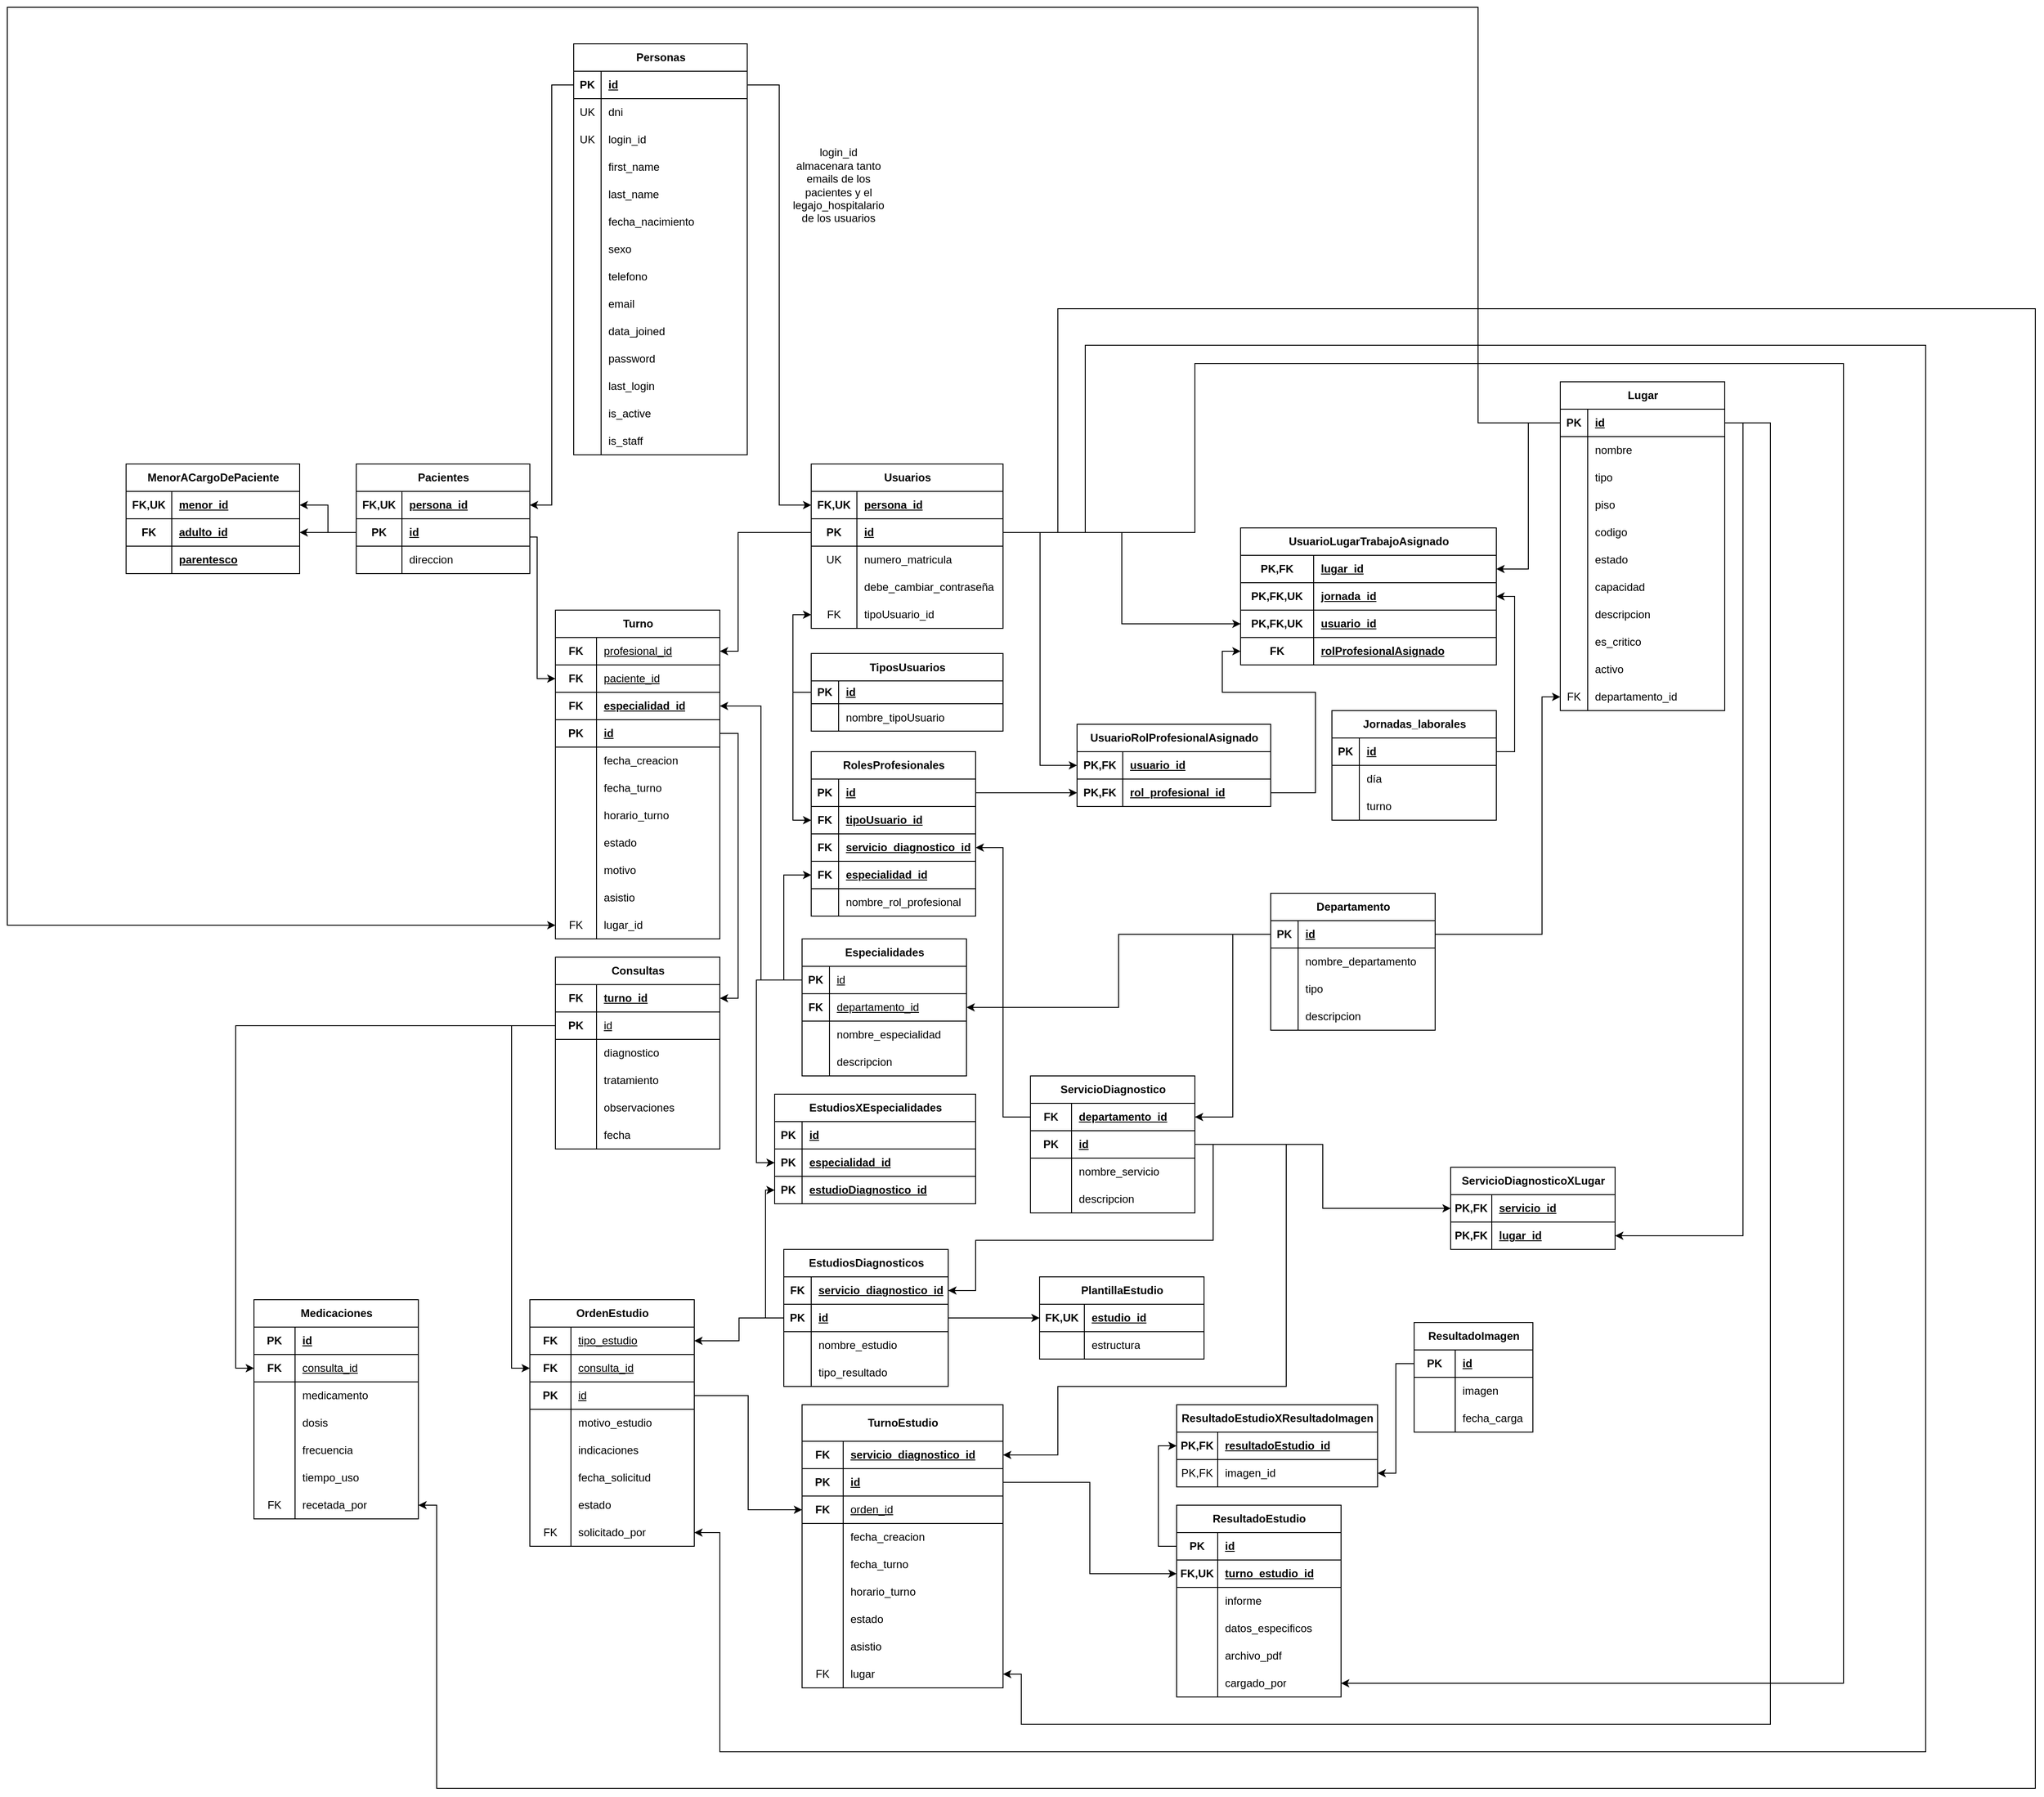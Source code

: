 <mxfile version="28.2.7">
  <diagram name="Página-1" id="xvVJo7O0KdisBpUAQcI2">
    <mxGraphModel dx="499" dy="2720" grid="1" gridSize="10" guides="1" tooltips="1" connect="1" arrows="1" fold="1" page="1" pageScale="1" pageWidth="827" pageHeight="1169" math="0" shadow="0">
      <root>
        <mxCell id="0" />
        <mxCell id="1" parent="0" />
        <mxCell id="8nxewKtGd_l8euMqEy6s-1" value="Personas" style="shape=table;startSize=30;container=1;collapsible=1;childLayout=tableLayout;fixedRows=1;rowLines=0;fontStyle=1;align=center;resizeLast=1;html=1;" parent="1" vertex="1">
          <mxGeometry x="3770" y="-610" width="190" height="450" as="geometry">
            <mxRectangle x="250" y="10" width="90" height="30" as="alternateBounds" />
          </mxGeometry>
        </mxCell>
        <mxCell id="8nxewKtGd_l8euMqEy6s-2" value="" style="shape=tableRow;horizontal=0;startSize=0;swimlaneHead=0;swimlaneBody=0;fillColor=none;collapsible=0;dropTarget=0;points=[[0,0.5],[1,0.5]];portConstraint=eastwest;top=0;left=0;right=0;bottom=1;" parent="8nxewKtGd_l8euMqEy6s-1" vertex="1">
          <mxGeometry y="30" width="190" height="30" as="geometry" />
        </mxCell>
        <mxCell id="8nxewKtGd_l8euMqEy6s-3" value="PK" style="shape=partialRectangle;connectable=0;fillColor=none;top=0;left=0;bottom=0;right=0;fontStyle=1;overflow=hidden;whiteSpace=wrap;html=1;" parent="8nxewKtGd_l8euMqEy6s-2" vertex="1">
          <mxGeometry width="30" height="30" as="geometry">
            <mxRectangle width="30" height="30" as="alternateBounds" />
          </mxGeometry>
        </mxCell>
        <mxCell id="8nxewKtGd_l8euMqEy6s-4" value="id" style="shape=partialRectangle;connectable=0;fillColor=none;top=0;left=0;bottom=0;right=0;align=left;spacingLeft=6;fontStyle=5;overflow=hidden;whiteSpace=wrap;html=1;" parent="8nxewKtGd_l8euMqEy6s-2" vertex="1">
          <mxGeometry x="30" width="160" height="30" as="geometry">
            <mxRectangle width="160" height="30" as="alternateBounds" />
          </mxGeometry>
        </mxCell>
        <mxCell id="8nxewKtGd_l8euMqEy6s-5" value="" style="shape=tableRow;horizontal=0;startSize=0;swimlaneHead=0;swimlaneBody=0;fillColor=none;collapsible=0;dropTarget=0;points=[[0,0.5],[1,0.5]];portConstraint=eastwest;top=0;left=0;right=0;bottom=0;" parent="8nxewKtGd_l8euMqEy6s-1" vertex="1">
          <mxGeometry y="60" width="190" height="30" as="geometry" />
        </mxCell>
        <mxCell id="8nxewKtGd_l8euMqEy6s-6" value="UK" style="shape=partialRectangle;connectable=0;fillColor=none;top=0;left=0;bottom=0;right=0;editable=1;overflow=hidden;whiteSpace=wrap;html=1;" parent="8nxewKtGd_l8euMqEy6s-5" vertex="1">
          <mxGeometry width="30" height="30" as="geometry">
            <mxRectangle width="30" height="30" as="alternateBounds" />
          </mxGeometry>
        </mxCell>
        <mxCell id="8nxewKtGd_l8euMqEy6s-7" value="dni" style="shape=partialRectangle;connectable=0;fillColor=none;top=0;left=0;bottom=0;right=0;align=left;spacingLeft=6;overflow=hidden;whiteSpace=wrap;html=1;" parent="8nxewKtGd_l8euMqEy6s-5" vertex="1">
          <mxGeometry x="30" width="160" height="30" as="geometry">
            <mxRectangle width="160" height="30" as="alternateBounds" />
          </mxGeometry>
        </mxCell>
        <mxCell id="8nxewKtGd_l8euMqEy6s-8" value="" style="shape=tableRow;horizontal=0;startSize=0;swimlaneHead=0;swimlaneBody=0;fillColor=none;collapsible=0;dropTarget=0;points=[[0,0.5],[1,0.5]];portConstraint=eastwest;top=0;left=0;right=0;bottom=0;" parent="8nxewKtGd_l8euMqEy6s-1" vertex="1">
          <mxGeometry y="90" width="190" height="30" as="geometry" />
        </mxCell>
        <mxCell id="8nxewKtGd_l8euMqEy6s-9" value="UK" style="shape=partialRectangle;connectable=0;fillColor=none;top=0;left=0;bottom=0;right=0;editable=1;overflow=hidden;whiteSpace=wrap;html=1;" parent="8nxewKtGd_l8euMqEy6s-8" vertex="1">
          <mxGeometry width="30" height="30" as="geometry">
            <mxRectangle width="30" height="30" as="alternateBounds" />
          </mxGeometry>
        </mxCell>
        <mxCell id="8nxewKtGd_l8euMqEy6s-10" value="login_id" style="shape=partialRectangle;connectable=0;fillColor=none;top=0;left=0;bottom=0;right=0;align=left;spacingLeft=6;overflow=hidden;whiteSpace=wrap;html=1;" parent="8nxewKtGd_l8euMqEy6s-8" vertex="1">
          <mxGeometry x="30" width="160" height="30" as="geometry">
            <mxRectangle width="160" height="30" as="alternateBounds" />
          </mxGeometry>
        </mxCell>
        <mxCell id="8nxewKtGd_l8euMqEy6s-11" value="" style="shape=tableRow;horizontal=0;startSize=0;swimlaneHead=0;swimlaneBody=0;fillColor=none;collapsible=0;dropTarget=0;points=[[0,0.5],[1,0.5]];portConstraint=eastwest;top=0;left=0;right=0;bottom=0;" parent="8nxewKtGd_l8euMqEy6s-1" vertex="1">
          <mxGeometry y="120" width="190" height="30" as="geometry" />
        </mxCell>
        <mxCell id="8nxewKtGd_l8euMqEy6s-12" value="" style="shape=partialRectangle;connectable=0;fillColor=none;top=0;left=0;bottom=0;right=0;editable=1;overflow=hidden;whiteSpace=wrap;html=1;" parent="8nxewKtGd_l8euMqEy6s-11" vertex="1">
          <mxGeometry width="30" height="30" as="geometry">
            <mxRectangle width="30" height="30" as="alternateBounds" />
          </mxGeometry>
        </mxCell>
        <mxCell id="8nxewKtGd_l8euMqEy6s-13" value="first_name" style="shape=partialRectangle;connectable=0;fillColor=none;top=0;left=0;bottom=0;right=0;align=left;spacingLeft=6;overflow=hidden;whiteSpace=wrap;html=1;" parent="8nxewKtGd_l8euMqEy6s-11" vertex="1">
          <mxGeometry x="30" width="160" height="30" as="geometry">
            <mxRectangle width="160" height="30" as="alternateBounds" />
          </mxGeometry>
        </mxCell>
        <mxCell id="8nxewKtGd_l8euMqEy6s-14" value="" style="shape=tableRow;horizontal=0;startSize=0;swimlaneHead=0;swimlaneBody=0;fillColor=none;collapsible=0;dropTarget=0;points=[[0,0.5],[1,0.5]];portConstraint=eastwest;top=0;left=0;right=0;bottom=0;" parent="8nxewKtGd_l8euMqEy6s-1" vertex="1">
          <mxGeometry y="150" width="190" height="30" as="geometry" />
        </mxCell>
        <mxCell id="8nxewKtGd_l8euMqEy6s-15" value="" style="shape=partialRectangle;connectable=0;fillColor=none;top=0;left=0;bottom=0;right=0;editable=1;overflow=hidden;whiteSpace=wrap;html=1;" parent="8nxewKtGd_l8euMqEy6s-14" vertex="1">
          <mxGeometry width="30" height="30" as="geometry">
            <mxRectangle width="30" height="30" as="alternateBounds" />
          </mxGeometry>
        </mxCell>
        <mxCell id="8nxewKtGd_l8euMqEy6s-16" value="last_name" style="shape=partialRectangle;connectable=0;fillColor=none;top=0;left=0;bottom=0;right=0;align=left;spacingLeft=6;overflow=hidden;whiteSpace=wrap;html=1;" parent="8nxewKtGd_l8euMqEy6s-14" vertex="1">
          <mxGeometry x="30" width="160" height="30" as="geometry">
            <mxRectangle width="160" height="30" as="alternateBounds" />
          </mxGeometry>
        </mxCell>
        <mxCell id="8nxewKtGd_l8euMqEy6s-17" value="" style="shape=tableRow;horizontal=0;startSize=0;swimlaneHead=0;swimlaneBody=0;fillColor=none;collapsible=0;dropTarget=0;points=[[0,0.5],[1,0.5]];portConstraint=eastwest;top=0;left=0;right=0;bottom=0;" parent="8nxewKtGd_l8euMqEy6s-1" vertex="1">
          <mxGeometry y="180" width="190" height="30" as="geometry" />
        </mxCell>
        <mxCell id="8nxewKtGd_l8euMqEy6s-18" value="" style="shape=partialRectangle;connectable=0;fillColor=none;top=0;left=0;bottom=0;right=0;editable=1;overflow=hidden;whiteSpace=wrap;html=1;" parent="8nxewKtGd_l8euMqEy6s-17" vertex="1">
          <mxGeometry width="30" height="30" as="geometry">
            <mxRectangle width="30" height="30" as="alternateBounds" />
          </mxGeometry>
        </mxCell>
        <mxCell id="8nxewKtGd_l8euMqEy6s-19" value="fecha_nacimiento" style="shape=partialRectangle;connectable=0;fillColor=none;top=0;left=0;bottom=0;right=0;align=left;spacingLeft=6;overflow=hidden;whiteSpace=wrap;html=1;" parent="8nxewKtGd_l8euMqEy6s-17" vertex="1">
          <mxGeometry x="30" width="160" height="30" as="geometry">
            <mxRectangle width="160" height="30" as="alternateBounds" />
          </mxGeometry>
        </mxCell>
        <mxCell id="8nxewKtGd_l8euMqEy6s-20" value="" style="shape=tableRow;horizontal=0;startSize=0;swimlaneHead=0;swimlaneBody=0;fillColor=none;collapsible=0;dropTarget=0;points=[[0,0.5],[1,0.5]];portConstraint=eastwest;top=0;left=0;right=0;bottom=0;" parent="8nxewKtGd_l8euMqEy6s-1" vertex="1">
          <mxGeometry y="210" width="190" height="30" as="geometry" />
        </mxCell>
        <mxCell id="8nxewKtGd_l8euMqEy6s-21" value="" style="shape=partialRectangle;connectable=0;fillColor=none;top=0;left=0;bottom=0;right=0;editable=1;overflow=hidden;whiteSpace=wrap;html=1;" parent="8nxewKtGd_l8euMqEy6s-20" vertex="1">
          <mxGeometry width="30" height="30" as="geometry">
            <mxRectangle width="30" height="30" as="alternateBounds" />
          </mxGeometry>
        </mxCell>
        <mxCell id="8nxewKtGd_l8euMqEy6s-22" value="sexo" style="shape=partialRectangle;connectable=0;fillColor=none;top=0;left=0;bottom=0;right=0;align=left;spacingLeft=6;overflow=hidden;whiteSpace=wrap;html=1;" parent="8nxewKtGd_l8euMqEy6s-20" vertex="1">
          <mxGeometry x="30" width="160" height="30" as="geometry">
            <mxRectangle width="160" height="30" as="alternateBounds" />
          </mxGeometry>
        </mxCell>
        <mxCell id="8nxewKtGd_l8euMqEy6s-23" value="" style="shape=tableRow;horizontal=0;startSize=0;swimlaneHead=0;swimlaneBody=0;fillColor=none;collapsible=0;dropTarget=0;points=[[0,0.5],[1,0.5]];portConstraint=eastwest;top=0;left=0;right=0;bottom=0;" parent="8nxewKtGd_l8euMqEy6s-1" vertex="1">
          <mxGeometry y="240" width="190" height="30" as="geometry" />
        </mxCell>
        <mxCell id="8nxewKtGd_l8euMqEy6s-24" value="" style="shape=partialRectangle;connectable=0;fillColor=none;top=0;left=0;bottom=0;right=0;editable=1;overflow=hidden;whiteSpace=wrap;html=1;" parent="8nxewKtGd_l8euMqEy6s-23" vertex="1">
          <mxGeometry width="30" height="30" as="geometry">
            <mxRectangle width="30" height="30" as="alternateBounds" />
          </mxGeometry>
        </mxCell>
        <mxCell id="8nxewKtGd_l8euMqEy6s-25" value="telefono" style="shape=partialRectangle;connectable=0;fillColor=none;top=0;left=0;bottom=0;right=0;align=left;spacingLeft=6;overflow=hidden;whiteSpace=wrap;html=1;" parent="8nxewKtGd_l8euMqEy6s-23" vertex="1">
          <mxGeometry x="30" width="160" height="30" as="geometry">
            <mxRectangle width="160" height="30" as="alternateBounds" />
          </mxGeometry>
        </mxCell>
        <mxCell id="8nxewKtGd_l8euMqEy6s-64" value="" style="shape=tableRow;horizontal=0;startSize=0;swimlaneHead=0;swimlaneBody=0;fillColor=none;collapsible=0;dropTarget=0;points=[[0,0.5],[1,0.5]];portConstraint=eastwest;top=0;left=0;right=0;bottom=0;" parent="8nxewKtGd_l8euMqEy6s-1" vertex="1">
          <mxGeometry y="270" width="190" height="30" as="geometry" />
        </mxCell>
        <mxCell id="8nxewKtGd_l8euMqEy6s-65" value="" style="shape=partialRectangle;connectable=0;fillColor=none;top=0;left=0;bottom=0;right=0;editable=1;overflow=hidden;whiteSpace=wrap;html=1;" parent="8nxewKtGd_l8euMqEy6s-64" vertex="1">
          <mxGeometry width="30" height="30" as="geometry">
            <mxRectangle width="30" height="30" as="alternateBounds" />
          </mxGeometry>
        </mxCell>
        <mxCell id="8nxewKtGd_l8euMqEy6s-66" value="email" style="shape=partialRectangle;connectable=0;fillColor=none;top=0;left=0;bottom=0;right=0;align=left;spacingLeft=6;overflow=hidden;whiteSpace=wrap;html=1;" parent="8nxewKtGd_l8euMqEy6s-64" vertex="1">
          <mxGeometry x="30" width="160" height="30" as="geometry">
            <mxRectangle width="160" height="30" as="alternateBounds" />
          </mxGeometry>
        </mxCell>
        <mxCell id="8nxewKtGd_l8euMqEy6s-26" value="" style="shape=tableRow;horizontal=0;startSize=0;swimlaneHead=0;swimlaneBody=0;fillColor=none;collapsible=0;dropTarget=0;points=[[0,0.5],[1,0.5]];portConstraint=eastwest;top=0;left=0;right=0;bottom=0;" parent="8nxewKtGd_l8euMqEy6s-1" vertex="1">
          <mxGeometry y="300" width="190" height="30" as="geometry" />
        </mxCell>
        <mxCell id="8nxewKtGd_l8euMqEy6s-27" value="" style="shape=partialRectangle;connectable=0;fillColor=none;top=0;left=0;bottom=0;right=0;editable=1;overflow=hidden;whiteSpace=wrap;html=1;" parent="8nxewKtGd_l8euMqEy6s-26" vertex="1">
          <mxGeometry width="30" height="30" as="geometry">
            <mxRectangle width="30" height="30" as="alternateBounds" />
          </mxGeometry>
        </mxCell>
        <mxCell id="8nxewKtGd_l8euMqEy6s-28" value="data_joined" style="shape=partialRectangle;connectable=0;fillColor=none;top=0;left=0;bottom=0;right=0;align=left;spacingLeft=6;overflow=hidden;whiteSpace=wrap;html=1;" parent="8nxewKtGd_l8euMqEy6s-26" vertex="1">
          <mxGeometry x="30" width="160" height="30" as="geometry">
            <mxRectangle width="160" height="30" as="alternateBounds" />
          </mxGeometry>
        </mxCell>
        <mxCell id="8nxewKtGd_l8euMqEy6s-29" value="" style="shape=tableRow;horizontal=0;startSize=0;swimlaneHead=0;swimlaneBody=0;fillColor=none;collapsible=0;dropTarget=0;points=[[0,0.5],[1,0.5]];portConstraint=eastwest;top=0;left=0;right=0;bottom=0;" parent="8nxewKtGd_l8euMqEy6s-1" vertex="1">
          <mxGeometry y="330" width="190" height="30" as="geometry" />
        </mxCell>
        <mxCell id="8nxewKtGd_l8euMqEy6s-30" value="" style="shape=partialRectangle;connectable=0;fillColor=none;top=0;left=0;bottom=0;right=0;editable=1;overflow=hidden;whiteSpace=wrap;html=1;" parent="8nxewKtGd_l8euMqEy6s-29" vertex="1">
          <mxGeometry width="30" height="30" as="geometry">
            <mxRectangle width="30" height="30" as="alternateBounds" />
          </mxGeometry>
        </mxCell>
        <mxCell id="8nxewKtGd_l8euMqEy6s-31" value="password" style="shape=partialRectangle;connectable=0;fillColor=none;top=0;left=0;bottom=0;right=0;align=left;spacingLeft=6;overflow=hidden;whiteSpace=wrap;html=1;" parent="8nxewKtGd_l8euMqEy6s-29" vertex="1">
          <mxGeometry x="30" width="160" height="30" as="geometry">
            <mxRectangle width="160" height="30" as="alternateBounds" />
          </mxGeometry>
        </mxCell>
        <mxCell id="8nxewKtGd_l8euMqEy6s-32" value="" style="shape=tableRow;horizontal=0;startSize=0;swimlaneHead=0;swimlaneBody=0;fillColor=none;collapsible=0;dropTarget=0;points=[[0,0.5],[1,0.5]];portConstraint=eastwest;top=0;left=0;right=0;bottom=0;" parent="8nxewKtGd_l8euMqEy6s-1" vertex="1">
          <mxGeometry y="360" width="190" height="30" as="geometry" />
        </mxCell>
        <mxCell id="8nxewKtGd_l8euMqEy6s-33" value="" style="shape=partialRectangle;connectable=0;fillColor=none;top=0;left=0;bottom=0;right=0;editable=1;overflow=hidden;whiteSpace=wrap;html=1;" parent="8nxewKtGd_l8euMqEy6s-32" vertex="1">
          <mxGeometry width="30" height="30" as="geometry">
            <mxRectangle width="30" height="30" as="alternateBounds" />
          </mxGeometry>
        </mxCell>
        <mxCell id="8nxewKtGd_l8euMqEy6s-34" value="last_login" style="shape=partialRectangle;connectable=0;fillColor=none;top=0;left=0;bottom=0;right=0;align=left;spacingLeft=6;overflow=hidden;whiteSpace=wrap;html=1;" parent="8nxewKtGd_l8euMqEy6s-32" vertex="1">
          <mxGeometry x="30" width="160" height="30" as="geometry">
            <mxRectangle width="160" height="30" as="alternateBounds" />
          </mxGeometry>
        </mxCell>
        <mxCell id="8nxewKtGd_l8euMqEy6s-35" value="" style="shape=tableRow;horizontal=0;startSize=0;swimlaneHead=0;swimlaneBody=0;fillColor=none;collapsible=0;dropTarget=0;points=[[0,0.5],[1,0.5]];portConstraint=eastwest;top=0;left=0;right=0;bottom=0;" parent="8nxewKtGd_l8euMqEy6s-1" vertex="1">
          <mxGeometry y="390" width="190" height="30" as="geometry" />
        </mxCell>
        <mxCell id="8nxewKtGd_l8euMqEy6s-36" value="" style="shape=partialRectangle;connectable=0;fillColor=none;top=0;left=0;bottom=0;right=0;editable=1;overflow=hidden;whiteSpace=wrap;html=1;" parent="8nxewKtGd_l8euMqEy6s-35" vertex="1">
          <mxGeometry width="30" height="30" as="geometry">
            <mxRectangle width="30" height="30" as="alternateBounds" />
          </mxGeometry>
        </mxCell>
        <mxCell id="8nxewKtGd_l8euMqEy6s-37" value="is_active" style="shape=partialRectangle;connectable=0;fillColor=none;top=0;left=0;bottom=0;right=0;align=left;spacingLeft=6;overflow=hidden;whiteSpace=wrap;html=1;" parent="8nxewKtGd_l8euMqEy6s-35" vertex="1">
          <mxGeometry x="30" width="160" height="30" as="geometry">
            <mxRectangle width="160" height="30" as="alternateBounds" />
          </mxGeometry>
        </mxCell>
        <mxCell id="8nxewKtGd_l8euMqEy6s-524" value="" style="shape=tableRow;horizontal=0;startSize=0;swimlaneHead=0;swimlaneBody=0;fillColor=none;collapsible=0;dropTarget=0;points=[[0,0.5],[1,0.5]];portConstraint=eastwest;top=0;left=0;right=0;bottom=0;" parent="8nxewKtGd_l8euMqEy6s-1" vertex="1">
          <mxGeometry y="420" width="190" height="30" as="geometry" />
        </mxCell>
        <mxCell id="8nxewKtGd_l8euMqEy6s-525" value="" style="shape=partialRectangle;connectable=0;fillColor=none;top=0;left=0;bottom=0;right=0;editable=1;overflow=hidden;whiteSpace=wrap;html=1;" parent="8nxewKtGd_l8euMqEy6s-524" vertex="1">
          <mxGeometry width="30" height="30" as="geometry">
            <mxRectangle width="30" height="30" as="alternateBounds" />
          </mxGeometry>
        </mxCell>
        <mxCell id="8nxewKtGd_l8euMqEy6s-526" value="is_staff" style="shape=partialRectangle;connectable=0;fillColor=none;top=0;left=0;bottom=0;right=0;align=left;spacingLeft=6;overflow=hidden;whiteSpace=wrap;html=1;" parent="8nxewKtGd_l8euMqEy6s-524" vertex="1">
          <mxGeometry x="30" width="160" height="30" as="geometry">
            <mxRectangle width="160" height="30" as="alternateBounds" />
          </mxGeometry>
        </mxCell>
        <mxCell id="8nxewKtGd_l8euMqEy6s-38" value="Pacientes" style="shape=table;startSize=30;container=1;collapsible=1;childLayout=tableLayout;fixedRows=1;rowLines=0;fontStyle=1;align=center;resizeLast=1;html=1;" parent="1" vertex="1">
          <mxGeometry x="3532" y="-150" width="190" height="120" as="geometry">
            <mxRectangle x="250" y="10" width="90" height="30" as="alternateBounds" />
          </mxGeometry>
        </mxCell>
        <mxCell id="8nxewKtGd_l8euMqEy6s-39" value="" style="shape=tableRow;horizontal=0;startSize=0;swimlaneHead=0;swimlaneBody=0;fillColor=none;collapsible=0;dropTarget=0;points=[[0,0.5],[1,0.5]];portConstraint=eastwest;top=0;left=0;right=0;bottom=1;" parent="8nxewKtGd_l8euMqEy6s-38" vertex="1">
          <mxGeometry y="30" width="190" height="30" as="geometry" />
        </mxCell>
        <mxCell id="8nxewKtGd_l8euMqEy6s-40" value="FK,UK" style="shape=partialRectangle;connectable=0;fillColor=none;top=0;left=0;bottom=0;right=0;fontStyle=1;overflow=hidden;whiteSpace=wrap;html=1;" parent="8nxewKtGd_l8euMqEy6s-39" vertex="1">
          <mxGeometry width="50" height="30" as="geometry">
            <mxRectangle width="50" height="30" as="alternateBounds" />
          </mxGeometry>
        </mxCell>
        <mxCell id="8nxewKtGd_l8euMqEy6s-41" value="persona_id" style="shape=partialRectangle;connectable=0;fillColor=none;top=0;left=0;bottom=0;right=0;align=left;spacingLeft=6;fontStyle=5;overflow=hidden;whiteSpace=wrap;html=1;" parent="8nxewKtGd_l8euMqEy6s-39" vertex="1">
          <mxGeometry x="50" width="140" height="30" as="geometry">
            <mxRectangle width="140" height="30" as="alternateBounds" />
          </mxGeometry>
        </mxCell>
        <mxCell id="8nxewKtGd_l8euMqEy6s-42" value="" style="shape=tableRow;horizontal=0;startSize=0;swimlaneHead=0;swimlaneBody=0;fillColor=none;collapsible=0;dropTarget=0;points=[[0,0.5],[1,0.5]];portConstraint=eastwest;top=0;left=0;right=0;bottom=1;" parent="8nxewKtGd_l8euMqEy6s-38" vertex="1">
          <mxGeometry y="60" width="190" height="30" as="geometry" />
        </mxCell>
        <mxCell id="8nxewKtGd_l8euMqEy6s-43" value="PK" style="shape=partialRectangle;connectable=0;fillColor=none;top=0;left=0;bottom=0;right=0;fontStyle=1;overflow=hidden;whiteSpace=wrap;html=1;" parent="8nxewKtGd_l8euMqEy6s-42" vertex="1">
          <mxGeometry width="50" height="30" as="geometry">
            <mxRectangle width="50" height="30" as="alternateBounds" />
          </mxGeometry>
        </mxCell>
        <mxCell id="8nxewKtGd_l8euMqEy6s-44" value="id" style="shape=partialRectangle;connectable=0;fillColor=none;top=0;left=0;bottom=0;right=0;align=left;spacingLeft=6;fontStyle=5;overflow=hidden;whiteSpace=wrap;html=1;" parent="8nxewKtGd_l8euMqEy6s-42" vertex="1">
          <mxGeometry x="50" width="140" height="30" as="geometry">
            <mxRectangle width="140" height="30" as="alternateBounds" />
          </mxGeometry>
        </mxCell>
        <mxCell id="8nxewKtGd_l8euMqEy6s-45" value="" style="shape=tableRow;horizontal=0;startSize=0;swimlaneHead=0;swimlaneBody=0;fillColor=none;collapsible=0;dropTarget=0;points=[[0,0.5],[1,0.5]];portConstraint=eastwest;top=0;left=0;right=0;bottom=0;" parent="8nxewKtGd_l8euMqEy6s-38" vertex="1">
          <mxGeometry y="90" width="190" height="30" as="geometry" />
        </mxCell>
        <mxCell id="8nxewKtGd_l8euMqEy6s-46" value="" style="shape=partialRectangle;connectable=0;fillColor=none;top=0;left=0;bottom=0;right=0;editable=1;overflow=hidden;whiteSpace=wrap;html=1;" parent="8nxewKtGd_l8euMqEy6s-45" vertex="1">
          <mxGeometry width="50" height="30" as="geometry">
            <mxRectangle width="50" height="30" as="alternateBounds" />
          </mxGeometry>
        </mxCell>
        <mxCell id="8nxewKtGd_l8euMqEy6s-47" value="direccion" style="shape=partialRectangle;connectable=0;fillColor=none;top=0;left=0;bottom=0;right=0;align=left;spacingLeft=6;overflow=hidden;whiteSpace=wrap;html=1;" parent="8nxewKtGd_l8euMqEy6s-45" vertex="1">
          <mxGeometry x="50" width="140" height="30" as="geometry">
            <mxRectangle width="140" height="30" as="alternateBounds" />
          </mxGeometry>
        </mxCell>
        <mxCell id="8nxewKtGd_l8euMqEy6s-48" value="MenorACargoDePaciente" style="shape=table;startSize=30;container=1;collapsible=1;childLayout=tableLayout;fixedRows=1;rowLines=0;fontStyle=1;align=center;resizeLast=1;html=1;" parent="1" vertex="1">
          <mxGeometry x="3280" y="-150" width="190" height="120" as="geometry">
            <mxRectangle x="250" y="10" width="90" height="30" as="alternateBounds" />
          </mxGeometry>
        </mxCell>
        <mxCell id="8nxewKtGd_l8euMqEy6s-49" value="" style="shape=tableRow;horizontal=0;startSize=0;swimlaneHead=0;swimlaneBody=0;fillColor=none;collapsible=0;dropTarget=0;points=[[0,0.5],[1,0.5]];portConstraint=eastwest;top=0;left=0;right=0;bottom=1;" parent="8nxewKtGd_l8euMqEy6s-48" vertex="1">
          <mxGeometry y="30" width="190" height="30" as="geometry" />
        </mxCell>
        <mxCell id="8nxewKtGd_l8euMqEy6s-50" value="FK,UK" style="shape=partialRectangle;connectable=0;fillColor=none;top=0;left=0;bottom=0;right=0;fontStyle=1;overflow=hidden;whiteSpace=wrap;html=1;" parent="8nxewKtGd_l8euMqEy6s-49" vertex="1">
          <mxGeometry width="50" height="30" as="geometry">
            <mxRectangle width="50" height="30" as="alternateBounds" />
          </mxGeometry>
        </mxCell>
        <mxCell id="8nxewKtGd_l8euMqEy6s-51" value="menor_id" style="shape=partialRectangle;connectable=0;fillColor=none;top=0;left=0;bottom=0;right=0;align=left;spacingLeft=6;fontStyle=5;overflow=hidden;whiteSpace=wrap;html=1;" parent="8nxewKtGd_l8euMqEy6s-49" vertex="1">
          <mxGeometry x="50" width="140" height="30" as="geometry">
            <mxRectangle width="140" height="30" as="alternateBounds" />
          </mxGeometry>
        </mxCell>
        <mxCell id="8nxewKtGd_l8euMqEy6s-52" value="" style="shape=tableRow;horizontal=0;startSize=0;swimlaneHead=0;swimlaneBody=0;fillColor=none;collapsible=0;dropTarget=0;points=[[0,0.5],[1,0.5]];portConstraint=eastwest;top=0;left=0;right=0;bottom=1;" parent="8nxewKtGd_l8euMqEy6s-48" vertex="1">
          <mxGeometry y="60" width="190" height="30" as="geometry" />
        </mxCell>
        <mxCell id="8nxewKtGd_l8euMqEy6s-53" value="FK" style="shape=partialRectangle;connectable=0;fillColor=none;top=0;left=0;bottom=0;right=0;fontStyle=1;overflow=hidden;whiteSpace=wrap;html=1;" parent="8nxewKtGd_l8euMqEy6s-52" vertex="1">
          <mxGeometry width="50" height="30" as="geometry">
            <mxRectangle width="50" height="30" as="alternateBounds" />
          </mxGeometry>
        </mxCell>
        <mxCell id="8nxewKtGd_l8euMqEy6s-54" value="adulto_id" style="shape=partialRectangle;connectable=0;fillColor=none;top=0;left=0;bottom=0;right=0;align=left;spacingLeft=6;fontStyle=5;overflow=hidden;whiteSpace=wrap;html=1;" parent="8nxewKtGd_l8euMqEy6s-52" vertex="1">
          <mxGeometry x="50" width="140" height="30" as="geometry">
            <mxRectangle width="140" height="30" as="alternateBounds" />
          </mxGeometry>
        </mxCell>
        <mxCell id="8nxewKtGd_l8euMqEy6s-55" value="" style="shape=tableRow;horizontal=0;startSize=0;swimlaneHead=0;swimlaneBody=0;fillColor=none;collapsible=0;dropTarget=0;points=[[0,0.5],[1,0.5]];portConstraint=eastwest;top=0;left=0;right=0;bottom=1;" parent="8nxewKtGd_l8euMqEy6s-48" vertex="1">
          <mxGeometry y="90" width="190" height="30" as="geometry" />
        </mxCell>
        <mxCell id="8nxewKtGd_l8euMqEy6s-56" value="" style="shape=partialRectangle;connectable=0;fillColor=none;top=0;left=0;bottom=0;right=0;fontStyle=1;overflow=hidden;whiteSpace=wrap;html=1;" parent="8nxewKtGd_l8euMqEy6s-55" vertex="1">
          <mxGeometry width="50" height="30" as="geometry">
            <mxRectangle width="50" height="30" as="alternateBounds" />
          </mxGeometry>
        </mxCell>
        <mxCell id="8nxewKtGd_l8euMqEy6s-57" value="parentesco" style="shape=partialRectangle;connectable=0;fillColor=none;top=0;left=0;bottom=0;right=0;align=left;spacingLeft=6;fontStyle=5;overflow=hidden;whiteSpace=wrap;html=1;" parent="8nxewKtGd_l8euMqEy6s-55" vertex="1">
          <mxGeometry x="50" width="140" height="30" as="geometry">
            <mxRectangle width="140" height="30" as="alternateBounds" />
          </mxGeometry>
        </mxCell>
        <mxCell id="8nxewKtGd_l8euMqEy6s-58" style="edgeStyle=orthogonalEdgeStyle;rounded=0;orthogonalLoop=1;jettySize=auto;html=1;exitX=0;exitY=0.5;exitDx=0;exitDy=0;entryX=1;entryY=0.5;entryDx=0;entryDy=0;" parent="1" source="8nxewKtGd_l8euMqEy6s-2" target="8nxewKtGd_l8euMqEy6s-39" edge="1">
          <mxGeometry relative="1" as="geometry" />
        </mxCell>
        <mxCell id="8nxewKtGd_l8euMqEy6s-59" style="edgeStyle=orthogonalEdgeStyle;rounded=0;orthogonalLoop=1;jettySize=auto;html=1;exitX=0;exitY=0.5;exitDx=0;exitDy=0;entryX=1;entryY=0.5;entryDx=0;entryDy=0;" parent="1" source="8nxewKtGd_l8euMqEy6s-42" target="8nxewKtGd_l8euMqEy6s-49" edge="1">
          <mxGeometry relative="1" as="geometry" />
        </mxCell>
        <mxCell id="8nxewKtGd_l8euMqEy6s-60" style="edgeStyle=orthogonalEdgeStyle;rounded=0;orthogonalLoop=1;jettySize=auto;html=1;exitX=0;exitY=0.5;exitDx=0;exitDy=0;entryX=1;entryY=0.5;entryDx=0;entryDy=0;" parent="1" source="8nxewKtGd_l8euMqEy6s-42" target="8nxewKtGd_l8euMqEy6s-52" edge="1">
          <mxGeometry relative="1" as="geometry" />
        </mxCell>
        <mxCell id="8nxewKtGd_l8euMqEy6s-67" value="Usuarios" style="shape=table;startSize=30;container=1;collapsible=1;childLayout=tableLayout;fixedRows=1;rowLines=0;fontStyle=1;align=center;resizeLast=1;html=1;" parent="1" vertex="1">
          <mxGeometry x="4030" y="-150" width="210" height="180" as="geometry">
            <mxRectangle x="250" y="10" width="90" height="30" as="alternateBounds" />
          </mxGeometry>
        </mxCell>
        <mxCell id="8nxewKtGd_l8euMqEy6s-68" value="" style="shape=tableRow;horizontal=0;startSize=0;swimlaneHead=0;swimlaneBody=0;fillColor=none;collapsible=0;dropTarget=0;points=[[0,0.5],[1,0.5]];portConstraint=eastwest;top=0;left=0;right=0;bottom=1;" parent="8nxewKtGd_l8euMqEy6s-67" vertex="1">
          <mxGeometry y="30" width="210" height="30" as="geometry" />
        </mxCell>
        <mxCell id="8nxewKtGd_l8euMqEy6s-69" value="FK,UK" style="shape=partialRectangle;connectable=0;fillColor=none;top=0;left=0;bottom=0;right=0;fontStyle=1;overflow=hidden;whiteSpace=wrap;html=1;" parent="8nxewKtGd_l8euMqEy6s-68" vertex="1">
          <mxGeometry width="50" height="30" as="geometry">
            <mxRectangle width="50" height="30" as="alternateBounds" />
          </mxGeometry>
        </mxCell>
        <mxCell id="8nxewKtGd_l8euMqEy6s-70" value="persona_id" style="shape=partialRectangle;connectable=0;fillColor=none;top=0;left=0;bottom=0;right=0;align=left;spacingLeft=6;fontStyle=5;overflow=hidden;whiteSpace=wrap;html=1;" parent="8nxewKtGd_l8euMqEy6s-68" vertex="1">
          <mxGeometry x="50" width="160" height="30" as="geometry">
            <mxRectangle width="160" height="30" as="alternateBounds" />
          </mxGeometry>
        </mxCell>
        <mxCell id="8nxewKtGd_l8euMqEy6s-71" value="" style="shape=tableRow;horizontal=0;startSize=0;swimlaneHead=0;swimlaneBody=0;fillColor=none;collapsible=0;dropTarget=0;points=[[0,0.5],[1,0.5]];portConstraint=eastwest;top=0;left=0;right=0;bottom=1;" parent="8nxewKtGd_l8euMqEy6s-67" vertex="1">
          <mxGeometry y="60" width="210" height="30" as="geometry" />
        </mxCell>
        <mxCell id="8nxewKtGd_l8euMqEy6s-72" value="PK" style="shape=partialRectangle;connectable=0;fillColor=none;top=0;left=0;bottom=0;right=0;fontStyle=1;overflow=hidden;whiteSpace=wrap;html=1;" parent="8nxewKtGd_l8euMqEy6s-71" vertex="1">
          <mxGeometry width="50" height="30" as="geometry">
            <mxRectangle width="50" height="30" as="alternateBounds" />
          </mxGeometry>
        </mxCell>
        <mxCell id="8nxewKtGd_l8euMqEy6s-73" value="id" style="shape=partialRectangle;connectable=0;fillColor=none;top=0;left=0;bottom=0;right=0;align=left;spacingLeft=6;fontStyle=5;overflow=hidden;whiteSpace=wrap;html=1;" parent="8nxewKtGd_l8euMqEy6s-71" vertex="1">
          <mxGeometry x="50" width="160" height="30" as="geometry">
            <mxRectangle width="160" height="30" as="alternateBounds" />
          </mxGeometry>
        </mxCell>
        <mxCell id="8nxewKtGd_l8euMqEy6s-74" value="" style="shape=tableRow;horizontal=0;startSize=0;swimlaneHead=0;swimlaneBody=0;fillColor=none;collapsible=0;dropTarget=0;points=[[0,0.5],[1,0.5]];portConstraint=eastwest;top=0;left=0;right=0;bottom=0;" parent="8nxewKtGd_l8euMqEy6s-67" vertex="1">
          <mxGeometry y="90" width="210" height="30" as="geometry" />
        </mxCell>
        <mxCell id="8nxewKtGd_l8euMqEy6s-75" value="UK" style="shape=partialRectangle;connectable=0;fillColor=none;top=0;left=0;bottom=0;right=0;editable=1;overflow=hidden;whiteSpace=wrap;html=1;" parent="8nxewKtGd_l8euMqEy6s-74" vertex="1">
          <mxGeometry width="50" height="30" as="geometry">
            <mxRectangle width="50" height="30" as="alternateBounds" />
          </mxGeometry>
        </mxCell>
        <mxCell id="8nxewKtGd_l8euMqEy6s-76" value="numero_matricula" style="shape=partialRectangle;connectable=0;fillColor=none;top=0;left=0;bottom=0;right=0;align=left;spacingLeft=6;overflow=hidden;whiteSpace=wrap;html=1;" parent="8nxewKtGd_l8euMqEy6s-74" vertex="1">
          <mxGeometry x="50" width="160" height="30" as="geometry">
            <mxRectangle width="160" height="30" as="alternateBounds" />
          </mxGeometry>
        </mxCell>
        <mxCell id="8nxewKtGd_l8euMqEy6s-77" value="" style="shape=tableRow;horizontal=0;startSize=0;swimlaneHead=0;swimlaneBody=0;fillColor=none;collapsible=0;dropTarget=0;points=[[0,0.5],[1,0.5]];portConstraint=eastwest;top=0;left=0;right=0;bottom=0;" parent="8nxewKtGd_l8euMqEy6s-67" vertex="1">
          <mxGeometry y="120" width="210" height="30" as="geometry" />
        </mxCell>
        <mxCell id="8nxewKtGd_l8euMqEy6s-78" value="" style="shape=partialRectangle;connectable=0;fillColor=none;top=0;left=0;bottom=0;right=0;editable=1;overflow=hidden;whiteSpace=wrap;html=1;" parent="8nxewKtGd_l8euMqEy6s-77" vertex="1">
          <mxGeometry width="50" height="30" as="geometry">
            <mxRectangle width="50" height="30" as="alternateBounds" />
          </mxGeometry>
        </mxCell>
        <mxCell id="8nxewKtGd_l8euMqEy6s-79" value="debe_cambiar_contraseña" style="shape=partialRectangle;connectable=0;fillColor=none;top=0;left=0;bottom=0;right=0;align=left;spacingLeft=6;overflow=hidden;whiteSpace=wrap;html=1;" parent="8nxewKtGd_l8euMqEy6s-77" vertex="1">
          <mxGeometry x="50" width="160" height="30" as="geometry">
            <mxRectangle width="160" height="30" as="alternateBounds" />
          </mxGeometry>
        </mxCell>
        <mxCell id="8nxewKtGd_l8euMqEy6s-80" value="" style="shape=tableRow;horizontal=0;startSize=0;swimlaneHead=0;swimlaneBody=0;fillColor=none;collapsible=0;dropTarget=0;points=[[0,0.5],[1,0.5]];portConstraint=eastwest;top=0;left=0;right=0;bottom=0;" parent="8nxewKtGd_l8euMqEy6s-67" vertex="1">
          <mxGeometry y="150" width="210" height="30" as="geometry" />
        </mxCell>
        <mxCell id="8nxewKtGd_l8euMqEy6s-81" value="FK" style="shape=partialRectangle;connectable=0;fillColor=none;top=0;left=0;bottom=0;right=0;editable=1;overflow=hidden;whiteSpace=wrap;html=1;" parent="8nxewKtGd_l8euMqEy6s-80" vertex="1">
          <mxGeometry width="50" height="30" as="geometry">
            <mxRectangle width="50" height="30" as="alternateBounds" />
          </mxGeometry>
        </mxCell>
        <mxCell id="8nxewKtGd_l8euMqEy6s-82" value="tipoUsuario_id" style="shape=partialRectangle;connectable=0;fillColor=none;top=0;left=0;bottom=0;right=0;align=left;spacingLeft=6;overflow=hidden;whiteSpace=wrap;html=1;" parent="8nxewKtGd_l8euMqEy6s-80" vertex="1">
          <mxGeometry x="50" width="160" height="30" as="geometry">
            <mxRectangle width="160" height="30" as="alternateBounds" />
          </mxGeometry>
        </mxCell>
        <mxCell id="8nxewKtGd_l8euMqEy6s-83" style="edgeStyle=orthogonalEdgeStyle;rounded=0;orthogonalLoop=1;jettySize=auto;html=1;exitX=1;exitY=0.5;exitDx=0;exitDy=0;entryX=0;entryY=0.5;entryDx=0;entryDy=0;" parent="1" source="8nxewKtGd_l8euMqEy6s-2" target="8nxewKtGd_l8euMqEy6s-68" edge="1">
          <mxGeometry relative="1" as="geometry" />
        </mxCell>
        <mxCell id="8nxewKtGd_l8euMqEy6s-84" value="login_id almacenara tanto emails de los pacientes y el legajo_hospitalario de los usuarios" style="text;html=1;align=center;verticalAlign=middle;whiteSpace=wrap;rounded=0;" parent="1" vertex="1">
          <mxGeometry x="4030" y="-470" width="60" height="30" as="geometry" />
        </mxCell>
        <mxCell id="8nxewKtGd_l8euMqEy6s-85" value="TiposUsuarios" style="shape=table;startSize=30;container=1;collapsible=1;childLayout=tableLayout;fixedRows=1;rowLines=0;fontStyle=1;align=center;resizeLast=1;html=1;" parent="1" vertex="1">
          <mxGeometry x="4030" y="57.5" width="210" height="85" as="geometry" />
        </mxCell>
        <mxCell id="8nxewKtGd_l8euMqEy6s-86" value="" style="shape=tableRow;horizontal=0;startSize=0;swimlaneHead=0;swimlaneBody=0;fillColor=none;collapsible=0;dropTarget=0;points=[[0,0.5],[1,0.5]];portConstraint=eastwest;top=0;left=0;right=0;bottom=1;" parent="8nxewKtGd_l8euMqEy6s-85" vertex="1">
          <mxGeometry y="30" width="210" height="25" as="geometry" />
        </mxCell>
        <mxCell id="8nxewKtGd_l8euMqEy6s-87" value="PK" style="shape=partialRectangle;connectable=0;fillColor=none;top=0;left=0;bottom=0;right=0;fontStyle=1;overflow=hidden;whiteSpace=wrap;html=1;" parent="8nxewKtGd_l8euMqEy6s-86" vertex="1">
          <mxGeometry width="30" height="25" as="geometry">
            <mxRectangle width="30" height="25" as="alternateBounds" />
          </mxGeometry>
        </mxCell>
        <mxCell id="8nxewKtGd_l8euMqEy6s-88" value="id" style="shape=partialRectangle;connectable=0;fillColor=none;top=0;left=0;bottom=0;right=0;align=left;spacingLeft=6;fontStyle=5;overflow=hidden;whiteSpace=wrap;html=1;" parent="8nxewKtGd_l8euMqEy6s-86" vertex="1">
          <mxGeometry x="30" width="180" height="25" as="geometry">
            <mxRectangle width="180" height="25" as="alternateBounds" />
          </mxGeometry>
        </mxCell>
        <mxCell id="8nxewKtGd_l8euMqEy6s-89" value="" style="shape=tableRow;horizontal=0;startSize=0;swimlaneHead=0;swimlaneBody=0;fillColor=none;collapsible=0;dropTarget=0;points=[[0,0.5],[1,0.5]];portConstraint=eastwest;top=0;left=0;right=0;bottom=0;" parent="8nxewKtGd_l8euMqEy6s-85" vertex="1">
          <mxGeometry y="55" width="210" height="30" as="geometry" />
        </mxCell>
        <mxCell id="8nxewKtGd_l8euMqEy6s-90" value="" style="shape=partialRectangle;connectable=0;fillColor=none;top=0;left=0;bottom=0;right=0;editable=1;overflow=hidden;whiteSpace=wrap;html=1;" parent="8nxewKtGd_l8euMqEy6s-89" vertex="1">
          <mxGeometry width="30" height="30" as="geometry">
            <mxRectangle width="30" height="30" as="alternateBounds" />
          </mxGeometry>
        </mxCell>
        <mxCell id="8nxewKtGd_l8euMqEy6s-91" value="nombre_tipoUsuario" style="shape=partialRectangle;connectable=0;fillColor=none;top=0;left=0;bottom=0;right=0;align=left;spacingLeft=6;overflow=hidden;whiteSpace=wrap;html=1;" parent="8nxewKtGd_l8euMqEy6s-89" vertex="1">
          <mxGeometry x="30" width="180" height="30" as="geometry">
            <mxRectangle width="180" height="30" as="alternateBounds" />
          </mxGeometry>
        </mxCell>
        <mxCell id="8nxewKtGd_l8euMqEy6s-93" style="edgeStyle=orthogonalEdgeStyle;rounded=0;orthogonalLoop=1;jettySize=auto;html=1;exitX=0;exitY=0.5;exitDx=0;exitDy=0;entryX=0;entryY=0.5;entryDx=0;entryDy=0;" parent="1" source="8nxewKtGd_l8euMqEy6s-86" target="8nxewKtGd_l8euMqEy6s-80" edge="1">
          <mxGeometry relative="1" as="geometry" />
        </mxCell>
        <mxCell id="8nxewKtGd_l8euMqEy6s-94" value="Turno" style="shape=table;startSize=30;container=1;collapsible=1;childLayout=tableLayout;fixedRows=1;rowLines=0;fontStyle=1;align=center;resizeLast=1;html=1;" parent="1" vertex="1">
          <mxGeometry x="3750" y="10" width="180" height="360" as="geometry" />
        </mxCell>
        <mxCell id="8nxewKtGd_l8euMqEy6s-101" value="" style="shape=tableRow;horizontal=0;startSize=0;swimlaneHead=0;swimlaneBody=0;fillColor=none;collapsible=0;dropTarget=0;points=[[0,0.5],[1,0.5]];portConstraint=eastwest;top=0;left=0;right=0;bottom=1;" parent="8nxewKtGd_l8euMqEy6s-94" vertex="1">
          <mxGeometry y="30" width="180" height="30" as="geometry" />
        </mxCell>
        <mxCell id="8nxewKtGd_l8euMqEy6s-102" value="FK" style="shape=partialRectangle;connectable=0;fillColor=none;top=0;left=0;bottom=0;right=0;fontStyle=1;overflow=hidden;whiteSpace=wrap;html=1;" parent="8nxewKtGd_l8euMqEy6s-101" vertex="1">
          <mxGeometry width="45" height="30" as="geometry">
            <mxRectangle width="45" height="30" as="alternateBounds" />
          </mxGeometry>
        </mxCell>
        <mxCell id="8nxewKtGd_l8euMqEy6s-103" value="&lt;span style=&quot;font-weight: 400;&quot;&gt;profesional_id&lt;/span&gt;" style="shape=partialRectangle;connectable=0;fillColor=none;top=0;left=0;bottom=0;right=0;align=left;spacingLeft=6;fontStyle=5;overflow=hidden;whiteSpace=wrap;html=1;" parent="8nxewKtGd_l8euMqEy6s-101" vertex="1">
          <mxGeometry x="45" width="135" height="30" as="geometry">
            <mxRectangle width="135" height="30" as="alternateBounds" />
          </mxGeometry>
        </mxCell>
        <mxCell id="8nxewKtGd_l8euMqEy6s-104" value="" style="shape=tableRow;horizontal=0;startSize=0;swimlaneHead=0;swimlaneBody=0;fillColor=none;collapsible=0;dropTarget=0;points=[[0,0.5],[1,0.5]];portConstraint=eastwest;top=0;left=0;right=0;bottom=1;" parent="8nxewKtGd_l8euMqEy6s-94" vertex="1">
          <mxGeometry y="60" width="180" height="30" as="geometry" />
        </mxCell>
        <mxCell id="8nxewKtGd_l8euMqEy6s-105" value="FK" style="shape=partialRectangle;connectable=0;fillColor=none;top=0;left=0;bottom=0;right=0;fontStyle=1;overflow=hidden;whiteSpace=wrap;html=1;" parent="8nxewKtGd_l8euMqEy6s-104" vertex="1">
          <mxGeometry width="45" height="30" as="geometry">
            <mxRectangle width="45" height="30" as="alternateBounds" />
          </mxGeometry>
        </mxCell>
        <mxCell id="8nxewKtGd_l8euMqEy6s-106" value="&lt;span style=&quot;font-weight: 400;&quot;&gt;paciente_id&lt;/span&gt;" style="shape=partialRectangle;connectable=0;fillColor=none;top=0;left=0;bottom=0;right=0;align=left;spacingLeft=6;fontStyle=5;overflow=hidden;whiteSpace=wrap;html=1;" parent="8nxewKtGd_l8euMqEy6s-104" vertex="1">
          <mxGeometry x="45" width="135" height="30" as="geometry">
            <mxRectangle width="135" height="30" as="alternateBounds" />
          </mxGeometry>
        </mxCell>
        <mxCell id="8nxewKtGd_l8euMqEy6s-127" value="" style="shape=tableRow;horizontal=0;startSize=0;swimlaneHead=0;swimlaneBody=0;fillColor=none;collapsible=0;dropTarget=0;points=[[0,0.5],[1,0.5]];portConstraint=eastwest;top=0;left=0;right=0;bottom=1;" parent="8nxewKtGd_l8euMqEy6s-94" vertex="1">
          <mxGeometry y="90" width="180" height="30" as="geometry" />
        </mxCell>
        <mxCell id="8nxewKtGd_l8euMqEy6s-128" value="FK" style="shape=partialRectangle;connectable=0;fillColor=none;top=0;left=0;bottom=0;right=0;fontStyle=1;overflow=hidden;whiteSpace=wrap;html=1;" parent="8nxewKtGd_l8euMqEy6s-127" vertex="1">
          <mxGeometry width="45" height="30" as="geometry">
            <mxRectangle width="45" height="30" as="alternateBounds" />
          </mxGeometry>
        </mxCell>
        <mxCell id="8nxewKtGd_l8euMqEy6s-129" value="especialidad_id" style="shape=partialRectangle;connectable=0;fillColor=none;top=0;left=0;bottom=0;right=0;align=left;spacingLeft=6;fontStyle=5;overflow=hidden;whiteSpace=wrap;html=1;" parent="8nxewKtGd_l8euMqEy6s-127" vertex="1">
          <mxGeometry x="45" width="135" height="30" as="geometry">
            <mxRectangle width="135" height="30" as="alternateBounds" />
          </mxGeometry>
        </mxCell>
        <mxCell id="8nxewKtGd_l8euMqEy6s-130" value="" style="shape=tableRow;horizontal=0;startSize=0;swimlaneHead=0;swimlaneBody=0;fillColor=none;collapsible=0;dropTarget=0;points=[[0,0.5],[1,0.5]];portConstraint=eastwest;top=0;left=0;right=0;bottom=1;" parent="8nxewKtGd_l8euMqEy6s-94" vertex="1">
          <mxGeometry y="120" width="180" height="30" as="geometry" />
        </mxCell>
        <mxCell id="8nxewKtGd_l8euMqEy6s-131" value="PK" style="shape=partialRectangle;connectable=0;fillColor=none;top=0;left=0;bottom=0;right=0;fontStyle=1;overflow=hidden;whiteSpace=wrap;html=1;" parent="8nxewKtGd_l8euMqEy6s-130" vertex="1">
          <mxGeometry width="45" height="30" as="geometry">
            <mxRectangle width="45" height="30" as="alternateBounds" />
          </mxGeometry>
        </mxCell>
        <mxCell id="8nxewKtGd_l8euMqEy6s-132" value="id" style="shape=partialRectangle;connectable=0;fillColor=none;top=0;left=0;bottom=0;right=0;align=left;spacingLeft=6;fontStyle=5;overflow=hidden;whiteSpace=wrap;html=1;" parent="8nxewKtGd_l8euMqEy6s-130" vertex="1">
          <mxGeometry x="45" width="135" height="30" as="geometry">
            <mxRectangle width="135" height="30" as="alternateBounds" />
          </mxGeometry>
        </mxCell>
        <mxCell id="8nxewKtGd_l8euMqEy6s-107" value="" style="shape=tableRow;horizontal=0;startSize=0;swimlaneHead=0;swimlaneBody=0;fillColor=none;collapsible=0;dropTarget=0;points=[[0,0.5],[1,0.5]];portConstraint=eastwest;top=0;left=0;right=0;bottom=0;" parent="8nxewKtGd_l8euMqEy6s-94" vertex="1">
          <mxGeometry y="150" width="180" height="30" as="geometry" />
        </mxCell>
        <mxCell id="8nxewKtGd_l8euMqEy6s-108" value="" style="shape=partialRectangle;connectable=0;fillColor=none;top=0;left=0;bottom=0;right=0;editable=1;overflow=hidden;whiteSpace=wrap;html=1;" parent="8nxewKtGd_l8euMqEy6s-107" vertex="1">
          <mxGeometry width="45" height="30" as="geometry">
            <mxRectangle width="45" height="30" as="alternateBounds" />
          </mxGeometry>
        </mxCell>
        <mxCell id="8nxewKtGd_l8euMqEy6s-109" value="fecha_creacion" style="shape=partialRectangle;connectable=0;fillColor=none;top=0;left=0;bottom=0;right=0;align=left;spacingLeft=6;overflow=hidden;whiteSpace=wrap;html=1;" parent="8nxewKtGd_l8euMqEy6s-107" vertex="1">
          <mxGeometry x="45" width="135" height="30" as="geometry">
            <mxRectangle width="135" height="30" as="alternateBounds" />
          </mxGeometry>
        </mxCell>
        <mxCell id="8nxewKtGd_l8euMqEy6s-110" value="" style="shape=tableRow;horizontal=0;startSize=0;swimlaneHead=0;swimlaneBody=0;fillColor=none;collapsible=0;dropTarget=0;points=[[0,0.5],[1,0.5]];portConstraint=eastwest;top=0;left=0;right=0;bottom=0;" parent="8nxewKtGd_l8euMqEy6s-94" vertex="1">
          <mxGeometry y="180" width="180" height="30" as="geometry" />
        </mxCell>
        <mxCell id="8nxewKtGd_l8euMqEy6s-111" value="" style="shape=partialRectangle;connectable=0;fillColor=none;top=0;left=0;bottom=0;right=0;editable=1;overflow=hidden;whiteSpace=wrap;html=1;" parent="8nxewKtGd_l8euMqEy6s-110" vertex="1">
          <mxGeometry width="45" height="30" as="geometry">
            <mxRectangle width="45" height="30" as="alternateBounds" />
          </mxGeometry>
        </mxCell>
        <mxCell id="8nxewKtGd_l8euMqEy6s-112" value="fecha_turno" style="shape=partialRectangle;connectable=0;fillColor=none;top=0;left=0;bottom=0;right=0;align=left;spacingLeft=6;overflow=hidden;whiteSpace=wrap;html=1;" parent="8nxewKtGd_l8euMqEy6s-110" vertex="1">
          <mxGeometry x="45" width="135" height="30" as="geometry">
            <mxRectangle width="135" height="30" as="alternateBounds" />
          </mxGeometry>
        </mxCell>
        <mxCell id="8nxewKtGd_l8euMqEy6s-113" value="" style="shape=tableRow;horizontal=0;startSize=0;swimlaneHead=0;swimlaneBody=0;fillColor=none;collapsible=0;dropTarget=0;points=[[0,0.5],[1,0.5]];portConstraint=eastwest;top=0;left=0;right=0;bottom=0;" parent="8nxewKtGd_l8euMqEy6s-94" vertex="1">
          <mxGeometry y="210" width="180" height="30" as="geometry" />
        </mxCell>
        <mxCell id="8nxewKtGd_l8euMqEy6s-114" value="" style="shape=partialRectangle;connectable=0;fillColor=none;top=0;left=0;bottom=0;right=0;editable=1;overflow=hidden;whiteSpace=wrap;html=1;" parent="8nxewKtGd_l8euMqEy6s-113" vertex="1">
          <mxGeometry width="45" height="30" as="geometry">
            <mxRectangle width="45" height="30" as="alternateBounds" />
          </mxGeometry>
        </mxCell>
        <mxCell id="8nxewKtGd_l8euMqEy6s-115" value="horario_turno" style="shape=partialRectangle;connectable=0;fillColor=none;top=0;left=0;bottom=0;right=0;align=left;spacingLeft=6;overflow=hidden;whiteSpace=wrap;html=1;" parent="8nxewKtGd_l8euMqEy6s-113" vertex="1">
          <mxGeometry x="45" width="135" height="30" as="geometry">
            <mxRectangle width="135" height="30" as="alternateBounds" />
          </mxGeometry>
        </mxCell>
        <mxCell id="8nxewKtGd_l8euMqEy6s-116" value="" style="shape=tableRow;horizontal=0;startSize=0;swimlaneHead=0;swimlaneBody=0;fillColor=none;collapsible=0;dropTarget=0;points=[[0,0.5],[1,0.5]];portConstraint=eastwest;top=0;left=0;right=0;bottom=0;" parent="8nxewKtGd_l8euMqEy6s-94" vertex="1">
          <mxGeometry y="240" width="180" height="30" as="geometry" />
        </mxCell>
        <mxCell id="8nxewKtGd_l8euMqEy6s-117" value="" style="shape=partialRectangle;connectable=0;fillColor=none;top=0;left=0;bottom=0;right=0;editable=1;overflow=hidden;whiteSpace=wrap;html=1;" parent="8nxewKtGd_l8euMqEy6s-116" vertex="1">
          <mxGeometry width="45" height="30" as="geometry">
            <mxRectangle width="45" height="30" as="alternateBounds" />
          </mxGeometry>
        </mxCell>
        <mxCell id="8nxewKtGd_l8euMqEy6s-118" value="estado" style="shape=partialRectangle;connectable=0;fillColor=none;top=0;left=0;bottom=0;right=0;align=left;spacingLeft=6;overflow=hidden;whiteSpace=wrap;html=1;" parent="8nxewKtGd_l8euMqEy6s-116" vertex="1">
          <mxGeometry x="45" width="135" height="30" as="geometry">
            <mxRectangle width="135" height="30" as="alternateBounds" />
          </mxGeometry>
        </mxCell>
        <mxCell id="8nxewKtGd_l8euMqEy6s-119" value="" style="shape=tableRow;horizontal=0;startSize=0;swimlaneHead=0;swimlaneBody=0;fillColor=none;collapsible=0;dropTarget=0;points=[[0,0.5],[1,0.5]];portConstraint=eastwest;top=0;left=0;right=0;bottom=0;" parent="8nxewKtGd_l8euMqEy6s-94" vertex="1">
          <mxGeometry y="270" width="180" height="30" as="geometry" />
        </mxCell>
        <mxCell id="8nxewKtGd_l8euMqEy6s-120" value="" style="shape=partialRectangle;connectable=0;fillColor=none;top=0;left=0;bottom=0;right=0;editable=1;overflow=hidden;whiteSpace=wrap;html=1;" parent="8nxewKtGd_l8euMqEy6s-119" vertex="1">
          <mxGeometry width="45" height="30" as="geometry">
            <mxRectangle width="45" height="30" as="alternateBounds" />
          </mxGeometry>
        </mxCell>
        <mxCell id="8nxewKtGd_l8euMqEy6s-121" value="motivo" style="shape=partialRectangle;connectable=0;fillColor=none;top=0;left=0;bottom=0;right=0;align=left;spacingLeft=6;overflow=hidden;whiteSpace=wrap;html=1;" parent="8nxewKtGd_l8euMqEy6s-119" vertex="1">
          <mxGeometry x="45" width="135" height="30" as="geometry">
            <mxRectangle width="135" height="30" as="alternateBounds" />
          </mxGeometry>
        </mxCell>
        <mxCell id="OjfckkQ3ftSKKbh6O6TG-1" value="" style="shape=tableRow;horizontal=0;startSize=0;swimlaneHead=0;swimlaneBody=0;fillColor=none;collapsible=0;dropTarget=0;points=[[0,0.5],[1,0.5]];portConstraint=eastwest;top=0;left=0;right=0;bottom=0;" vertex="1" parent="8nxewKtGd_l8euMqEy6s-94">
          <mxGeometry y="300" width="180" height="30" as="geometry" />
        </mxCell>
        <mxCell id="OjfckkQ3ftSKKbh6O6TG-2" value="" style="shape=partialRectangle;connectable=0;fillColor=none;top=0;left=0;bottom=0;right=0;editable=1;overflow=hidden;whiteSpace=wrap;html=1;" vertex="1" parent="OjfckkQ3ftSKKbh6O6TG-1">
          <mxGeometry width="45" height="30" as="geometry">
            <mxRectangle width="45" height="30" as="alternateBounds" />
          </mxGeometry>
        </mxCell>
        <mxCell id="OjfckkQ3ftSKKbh6O6TG-3" value="asistio" style="shape=partialRectangle;connectable=0;fillColor=none;top=0;left=0;bottom=0;right=0;align=left;spacingLeft=6;overflow=hidden;whiteSpace=wrap;html=1;" vertex="1" parent="OjfckkQ3ftSKKbh6O6TG-1">
          <mxGeometry x="45" width="135" height="30" as="geometry">
            <mxRectangle width="135" height="30" as="alternateBounds" />
          </mxGeometry>
        </mxCell>
        <mxCell id="8nxewKtGd_l8euMqEy6s-122" value="" style="shape=tableRow;horizontal=0;startSize=0;swimlaneHead=0;swimlaneBody=0;fillColor=none;collapsible=0;dropTarget=0;points=[[0,0.5],[1,0.5]];portConstraint=eastwest;top=0;left=0;right=0;bottom=0;" parent="8nxewKtGd_l8euMqEy6s-94" vertex="1">
          <mxGeometry y="330" width="180" height="30" as="geometry" />
        </mxCell>
        <mxCell id="8nxewKtGd_l8euMqEy6s-123" value="FK" style="shape=partialRectangle;connectable=0;fillColor=none;top=0;left=0;bottom=0;right=0;editable=1;overflow=hidden;whiteSpace=wrap;html=1;" parent="8nxewKtGd_l8euMqEy6s-122" vertex="1">
          <mxGeometry width="45" height="30" as="geometry">
            <mxRectangle width="45" height="30" as="alternateBounds" />
          </mxGeometry>
        </mxCell>
        <mxCell id="8nxewKtGd_l8euMqEy6s-124" value="lugar_id" style="shape=partialRectangle;connectable=0;fillColor=none;top=0;left=0;bottom=0;right=0;align=left;spacingLeft=6;overflow=hidden;whiteSpace=wrap;html=1;" parent="8nxewKtGd_l8euMqEy6s-122" vertex="1">
          <mxGeometry x="45" width="135" height="30" as="geometry">
            <mxRectangle width="135" height="30" as="alternateBounds" />
          </mxGeometry>
        </mxCell>
        <mxCell id="8nxewKtGd_l8euMqEy6s-125" style="edgeStyle=orthogonalEdgeStyle;rounded=0;orthogonalLoop=1;jettySize=auto;html=1;exitX=1;exitY=0.5;exitDx=0;exitDy=0;entryX=0;entryY=0.5;entryDx=0;entryDy=0;" parent="1" target="8nxewKtGd_l8euMqEy6s-104" edge="1">
          <mxGeometry relative="1" as="geometry">
            <mxPoint x="3722" y="-70" as="sourcePoint" />
            <mxPoint x="3750" y="150" as="targetPoint" />
            <Array as="points">
              <mxPoint x="3730" y="-70" />
              <mxPoint x="3730" y="85" />
            </Array>
          </mxGeometry>
        </mxCell>
        <mxCell id="8nxewKtGd_l8euMqEy6s-126" style="edgeStyle=orthogonalEdgeStyle;rounded=0;orthogonalLoop=1;jettySize=auto;html=1;exitX=0;exitY=0.5;exitDx=0;exitDy=0;entryX=1;entryY=0.5;entryDx=0;entryDy=0;" parent="1" source="8nxewKtGd_l8euMqEy6s-71" target="8nxewKtGd_l8euMqEy6s-101" edge="1">
          <mxGeometry relative="1" as="geometry">
            <Array as="points">
              <mxPoint x="3950" y="-75" />
              <mxPoint x="3950" y="55" />
            </Array>
          </mxGeometry>
        </mxCell>
        <mxCell id="8nxewKtGd_l8euMqEy6s-133" value="Consultas" style="shape=table;startSize=30;container=1;collapsible=1;childLayout=tableLayout;fixedRows=1;rowLines=0;fontStyle=1;align=center;resizeLast=1;html=1;" parent="1" vertex="1">
          <mxGeometry x="3750" y="390" width="180" height="210" as="geometry" />
        </mxCell>
        <mxCell id="8nxewKtGd_l8euMqEy6s-134" value="" style="shape=tableRow;horizontal=0;startSize=0;swimlaneHead=0;swimlaneBody=0;fillColor=none;collapsible=0;dropTarget=0;points=[[0,0.5],[1,0.5]];portConstraint=eastwest;top=0;left=0;right=0;bottom=1;" parent="8nxewKtGd_l8euMqEy6s-133" vertex="1">
          <mxGeometry y="30" width="180" height="30" as="geometry" />
        </mxCell>
        <mxCell id="8nxewKtGd_l8euMqEy6s-135" value="FK" style="shape=partialRectangle;connectable=0;fillColor=none;top=0;left=0;bottom=0;right=0;fontStyle=1;overflow=hidden;whiteSpace=wrap;html=1;" parent="8nxewKtGd_l8euMqEy6s-134" vertex="1">
          <mxGeometry width="45" height="30" as="geometry">
            <mxRectangle width="45" height="30" as="alternateBounds" />
          </mxGeometry>
        </mxCell>
        <mxCell id="8nxewKtGd_l8euMqEy6s-136" value="turno_id" style="shape=partialRectangle;connectable=0;fillColor=none;top=0;left=0;bottom=0;right=0;align=left;spacingLeft=6;fontStyle=5;overflow=hidden;whiteSpace=wrap;html=1;" parent="8nxewKtGd_l8euMqEy6s-134" vertex="1">
          <mxGeometry x="45" width="135" height="30" as="geometry">
            <mxRectangle width="135" height="30" as="alternateBounds" />
          </mxGeometry>
        </mxCell>
        <mxCell id="8nxewKtGd_l8euMqEy6s-137" value="" style="shape=tableRow;horizontal=0;startSize=0;swimlaneHead=0;swimlaneBody=0;fillColor=none;collapsible=0;dropTarget=0;points=[[0,0.5],[1,0.5]];portConstraint=eastwest;top=0;left=0;right=0;bottom=1;" parent="8nxewKtGd_l8euMqEy6s-133" vertex="1">
          <mxGeometry y="60" width="180" height="30" as="geometry" />
        </mxCell>
        <mxCell id="8nxewKtGd_l8euMqEy6s-138" value="PK" style="shape=partialRectangle;connectable=0;fillColor=none;top=0;left=0;bottom=0;right=0;fontStyle=1;overflow=hidden;whiteSpace=wrap;html=1;" parent="8nxewKtGd_l8euMqEy6s-137" vertex="1">
          <mxGeometry width="45" height="30" as="geometry">
            <mxRectangle width="45" height="30" as="alternateBounds" />
          </mxGeometry>
        </mxCell>
        <mxCell id="8nxewKtGd_l8euMqEy6s-139" value="&lt;span style=&quot;font-weight: 400;&quot;&gt;id&lt;/span&gt;" style="shape=partialRectangle;connectable=0;fillColor=none;top=0;left=0;bottom=0;right=0;align=left;spacingLeft=6;fontStyle=5;overflow=hidden;whiteSpace=wrap;html=1;" parent="8nxewKtGd_l8euMqEy6s-137" vertex="1">
          <mxGeometry x="45" width="135" height="30" as="geometry">
            <mxRectangle width="135" height="30" as="alternateBounds" />
          </mxGeometry>
        </mxCell>
        <mxCell id="8nxewKtGd_l8euMqEy6s-140" value="" style="shape=tableRow;horizontal=0;startSize=0;swimlaneHead=0;swimlaneBody=0;fillColor=none;collapsible=0;dropTarget=0;points=[[0,0.5],[1,0.5]];portConstraint=eastwest;top=0;left=0;right=0;bottom=0;" parent="8nxewKtGd_l8euMqEy6s-133" vertex="1">
          <mxGeometry y="90" width="180" height="30" as="geometry" />
        </mxCell>
        <mxCell id="8nxewKtGd_l8euMqEy6s-141" value="" style="shape=partialRectangle;connectable=0;fillColor=none;top=0;left=0;bottom=0;right=0;editable=1;overflow=hidden;whiteSpace=wrap;html=1;" parent="8nxewKtGd_l8euMqEy6s-140" vertex="1">
          <mxGeometry width="45" height="30" as="geometry">
            <mxRectangle width="45" height="30" as="alternateBounds" />
          </mxGeometry>
        </mxCell>
        <mxCell id="8nxewKtGd_l8euMqEy6s-142" value="diagnostico" style="shape=partialRectangle;connectable=0;fillColor=none;top=0;left=0;bottom=0;right=0;align=left;spacingLeft=6;overflow=hidden;whiteSpace=wrap;html=1;" parent="8nxewKtGd_l8euMqEy6s-140" vertex="1">
          <mxGeometry x="45" width="135" height="30" as="geometry">
            <mxRectangle width="135" height="30" as="alternateBounds" />
          </mxGeometry>
        </mxCell>
        <mxCell id="8nxewKtGd_l8euMqEy6s-143" value="" style="shape=tableRow;horizontal=0;startSize=0;swimlaneHead=0;swimlaneBody=0;fillColor=none;collapsible=0;dropTarget=0;points=[[0,0.5],[1,0.5]];portConstraint=eastwest;top=0;left=0;right=0;bottom=0;" parent="8nxewKtGd_l8euMqEy6s-133" vertex="1">
          <mxGeometry y="120" width="180" height="30" as="geometry" />
        </mxCell>
        <mxCell id="8nxewKtGd_l8euMqEy6s-144" value="" style="shape=partialRectangle;connectable=0;fillColor=none;top=0;left=0;bottom=0;right=0;editable=1;overflow=hidden;whiteSpace=wrap;html=1;" parent="8nxewKtGd_l8euMqEy6s-143" vertex="1">
          <mxGeometry width="45" height="30" as="geometry">
            <mxRectangle width="45" height="30" as="alternateBounds" />
          </mxGeometry>
        </mxCell>
        <mxCell id="8nxewKtGd_l8euMqEy6s-145" value="tratamiento" style="shape=partialRectangle;connectable=0;fillColor=none;top=0;left=0;bottom=0;right=0;align=left;spacingLeft=6;overflow=hidden;whiteSpace=wrap;html=1;" parent="8nxewKtGd_l8euMqEy6s-143" vertex="1">
          <mxGeometry x="45" width="135" height="30" as="geometry">
            <mxRectangle width="135" height="30" as="alternateBounds" />
          </mxGeometry>
        </mxCell>
        <mxCell id="8nxewKtGd_l8euMqEy6s-146" value="" style="shape=tableRow;horizontal=0;startSize=0;swimlaneHead=0;swimlaneBody=0;fillColor=none;collapsible=0;dropTarget=0;points=[[0,0.5],[1,0.5]];portConstraint=eastwest;top=0;left=0;right=0;bottom=0;" parent="8nxewKtGd_l8euMqEy6s-133" vertex="1">
          <mxGeometry y="150" width="180" height="30" as="geometry" />
        </mxCell>
        <mxCell id="8nxewKtGd_l8euMqEy6s-147" value="" style="shape=partialRectangle;connectable=0;fillColor=none;top=0;left=0;bottom=0;right=0;editable=1;overflow=hidden;whiteSpace=wrap;html=1;" parent="8nxewKtGd_l8euMqEy6s-146" vertex="1">
          <mxGeometry width="45" height="30" as="geometry">
            <mxRectangle width="45" height="30" as="alternateBounds" />
          </mxGeometry>
        </mxCell>
        <mxCell id="8nxewKtGd_l8euMqEy6s-148" value="observaciones" style="shape=partialRectangle;connectable=0;fillColor=none;top=0;left=0;bottom=0;right=0;align=left;spacingLeft=6;overflow=hidden;whiteSpace=wrap;html=1;" parent="8nxewKtGd_l8euMqEy6s-146" vertex="1">
          <mxGeometry x="45" width="135" height="30" as="geometry">
            <mxRectangle width="135" height="30" as="alternateBounds" />
          </mxGeometry>
        </mxCell>
        <mxCell id="8nxewKtGd_l8euMqEy6s-149" value="" style="shape=tableRow;horizontal=0;startSize=0;swimlaneHead=0;swimlaneBody=0;fillColor=none;collapsible=0;dropTarget=0;points=[[0,0.5],[1,0.5]];portConstraint=eastwest;top=0;left=0;right=0;bottom=0;" parent="8nxewKtGd_l8euMqEy6s-133" vertex="1">
          <mxGeometry y="180" width="180" height="30" as="geometry" />
        </mxCell>
        <mxCell id="8nxewKtGd_l8euMqEy6s-150" value="" style="shape=partialRectangle;connectable=0;fillColor=none;top=0;left=0;bottom=0;right=0;editable=1;overflow=hidden;whiteSpace=wrap;html=1;" parent="8nxewKtGd_l8euMqEy6s-149" vertex="1">
          <mxGeometry width="45" height="30" as="geometry">
            <mxRectangle width="45" height="30" as="alternateBounds" />
          </mxGeometry>
        </mxCell>
        <mxCell id="8nxewKtGd_l8euMqEy6s-151" value="fecha" style="shape=partialRectangle;connectable=0;fillColor=none;top=0;left=0;bottom=0;right=0;align=left;spacingLeft=6;overflow=hidden;whiteSpace=wrap;html=1;" parent="8nxewKtGd_l8euMqEy6s-149" vertex="1">
          <mxGeometry x="45" width="135" height="30" as="geometry">
            <mxRectangle width="135" height="30" as="alternateBounds" />
          </mxGeometry>
        </mxCell>
        <mxCell id="8nxewKtGd_l8euMqEy6s-152" style="edgeStyle=orthogonalEdgeStyle;rounded=0;orthogonalLoop=1;jettySize=auto;html=1;exitX=1;exitY=0.5;exitDx=0;exitDy=0;entryX=1;entryY=0.5;entryDx=0;entryDy=0;" parent="1" source="8nxewKtGd_l8euMqEy6s-130" target="8nxewKtGd_l8euMqEy6s-134" edge="1">
          <mxGeometry relative="1" as="geometry" />
        </mxCell>
        <mxCell id="8nxewKtGd_l8euMqEy6s-153" value="UsuarioLugarTrabajoAsignado" style="shape=table;startSize=30;container=1;collapsible=1;childLayout=tableLayout;fixedRows=1;rowLines=0;fontStyle=1;align=center;resizeLast=1;html=1;" parent="1" vertex="1">
          <mxGeometry x="4500" y="-80" width="280" height="150" as="geometry" />
        </mxCell>
        <mxCell id="8nxewKtGd_l8euMqEy6s-154" value="" style="shape=tableRow;horizontal=0;startSize=0;swimlaneHead=0;swimlaneBody=0;fillColor=none;collapsible=0;dropTarget=0;points=[[0,0.5],[1,0.5]];portConstraint=eastwest;top=0;left=0;right=0;bottom=1;" parent="8nxewKtGd_l8euMqEy6s-153" vertex="1">
          <mxGeometry y="30" width="280" height="30" as="geometry" />
        </mxCell>
        <mxCell id="8nxewKtGd_l8euMqEy6s-155" value="PK,FK" style="shape=partialRectangle;connectable=0;fillColor=none;top=0;left=0;bottom=0;right=0;fontStyle=1;overflow=hidden;whiteSpace=wrap;html=1;" parent="8nxewKtGd_l8euMqEy6s-154" vertex="1">
          <mxGeometry width="80" height="30" as="geometry">
            <mxRectangle width="80" height="30" as="alternateBounds" />
          </mxGeometry>
        </mxCell>
        <mxCell id="8nxewKtGd_l8euMqEy6s-156" value="lugar_id" style="shape=partialRectangle;connectable=0;fillColor=none;top=0;left=0;bottom=0;right=0;align=left;spacingLeft=6;fontStyle=5;overflow=hidden;whiteSpace=wrap;html=1;" parent="8nxewKtGd_l8euMqEy6s-154" vertex="1">
          <mxGeometry x="80" width="200" height="30" as="geometry">
            <mxRectangle width="200" height="30" as="alternateBounds" />
          </mxGeometry>
        </mxCell>
        <mxCell id="8nxewKtGd_l8euMqEy6s-157" value="" style="shape=tableRow;horizontal=0;startSize=0;swimlaneHead=0;swimlaneBody=0;fillColor=none;collapsible=0;dropTarget=0;points=[[0,0.5],[1,0.5]];portConstraint=eastwest;top=0;left=0;right=0;bottom=1;" parent="8nxewKtGd_l8euMqEy6s-153" vertex="1">
          <mxGeometry y="60" width="280" height="30" as="geometry" />
        </mxCell>
        <mxCell id="8nxewKtGd_l8euMqEy6s-158" value="PK,FK,UK" style="shape=partialRectangle;connectable=0;fillColor=none;top=0;left=0;bottom=0;right=0;fontStyle=1;overflow=hidden;whiteSpace=wrap;html=1;" parent="8nxewKtGd_l8euMqEy6s-157" vertex="1">
          <mxGeometry width="80" height="30" as="geometry">
            <mxRectangle width="80" height="30" as="alternateBounds" />
          </mxGeometry>
        </mxCell>
        <mxCell id="8nxewKtGd_l8euMqEy6s-159" value="jornada_id" style="shape=partialRectangle;connectable=0;fillColor=none;top=0;left=0;bottom=0;right=0;align=left;spacingLeft=6;fontStyle=5;overflow=hidden;whiteSpace=wrap;html=1;" parent="8nxewKtGd_l8euMqEy6s-157" vertex="1">
          <mxGeometry x="80" width="200" height="30" as="geometry">
            <mxRectangle width="200" height="30" as="alternateBounds" />
          </mxGeometry>
        </mxCell>
        <mxCell id="8nxewKtGd_l8euMqEy6s-160" value="" style="shape=tableRow;horizontal=0;startSize=0;swimlaneHead=0;swimlaneBody=0;fillColor=none;collapsible=0;dropTarget=0;points=[[0,0.5],[1,0.5]];portConstraint=eastwest;top=0;left=0;right=0;bottom=1;" parent="8nxewKtGd_l8euMqEy6s-153" vertex="1">
          <mxGeometry y="90" width="280" height="30" as="geometry" />
        </mxCell>
        <mxCell id="8nxewKtGd_l8euMqEy6s-161" value="PK,FK,UK" style="shape=partialRectangle;connectable=0;fillColor=none;top=0;left=0;bottom=0;right=0;fontStyle=1;overflow=hidden;whiteSpace=wrap;html=1;" parent="8nxewKtGd_l8euMqEy6s-160" vertex="1">
          <mxGeometry width="80" height="30" as="geometry">
            <mxRectangle width="80" height="30" as="alternateBounds" />
          </mxGeometry>
        </mxCell>
        <mxCell id="8nxewKtGd_l8euMqEy6s-162" value="usuario_id" style="shape=partialRectangle;connectable=0;fillColor=none;top=0;left=0;bottom=0;right=0;align=left;spacingLeft=6;fontStyle=5;overflow=hidden;whiteSpace=wrap;html=1;" parent="8nxewKtGd_l8euMqEy6s-160" vertex="1">
          <mxGeometry x="80" width="200" height="30" as="geometry">
            <mxRectangle width="200" height="30" as="alternateBounds" />
          </mxGeometry>
        </mxCell>
        <mxCell id="9iPHviN46YJml9me1Q6p-2" value="" style="shape=tableRow;horizontal=0;startSize=0;swimlaneHead=0;swimlaneBody=0;fillColor=none;collapsible=0;dropTarget=0;points=[[0,0.5],[1,0.5]];portConstraint=eastwest;top=0;left=0;right=0;bottom=1;" parent="8nxewKtGd_l8euMqEy6s-153" vertex="1">
          <mxGeometry y="120" width="280" height="30" as="geometry" />
        </mxCell>
        <mxCell id="9iPHviN46YJml9me1Q6p-3" value="FK" style="shape=partialRectangle;connectable=0;fillColor=none;top=0;left=0;bottom=0;right=0;fontStyle=1;overflow=hidden;whiteSpace=wrap;html=1;" parent="9iPHviN46YJml9me1Q6p-2" vertex="1">
          <mxGeometry width="80" height="30" as="geometry">
            <mxRectangle width="80" height="30" as="alternateBounds" />
          </mxGeometry>
        </mxCell>
        <mxCell id="9iPHviN46YJml9me1Q6p-4" value="rolProfesionalAsignado" style="shape=partialRectangle;connectable=0;fillColor=none;top=0;left=0;bottom=0;right=0;align=left;spacingLeft=6;fontStyle=5;overflow=hidden;whiteSpace=wrap;html=1;" parent="9iPHviN46YJml9me1Q6p-2" vertex="1">
          <mxGeometry x="80" width="200" height="30" as="geometry">
            <mxRectangle width="200" height="30" as="alternateBounds" />
          </mxGeometry>
        </mxCell>
        <mxCell id="8nxewKtGd_l8euMqEy6s-166" value="UsuarioRolProfesionalAsignado" style="shape=table;startSize=30;container=1;collapsible=1;childLayout=tableLayout;fixedRows=1;rowLines=0;fontStyle=1;align=center;resizeLast=1;html=1;" parent="1" vertex="1">
          <mxGeometry x="4321" y="135" width="212" height="90" as="geometry" />
        </mxCell>
        <mxCell id="8nxewKtGd_l8euMqEy6s-167" value="" style="shape=tableRow;horizontal=0;startSize=0;swimlaneHead=0;swimlaneBody=0;fillColor=none;collapsible=0;dropTarget=0;points=[[0,0.5],[1,0.5]];portConstraint=eastwest;top=0;left=0;right=0;bottom=1;" parent="8nxewKtGd_l8euMqEy6s-166" vertex="1">
          <mxGeometry y="30" width="212" height="30" as="geometry" />
        </mxCell>
        <mxCell id="8nxewKtGd_l8euMqEy6s-168" value="PK,FK" style="shape=partialRectangle;connectable=0;fillColor=none;top=0;left=0;bottom=0;right=0;fontStyle=1;overflow=hidden;whiteSpace=wrap;html=1;" parent="8nxewKtGd_l8euMqEy6s-167" vertex="1">
          <mxGeometry width="50" height="30" as="geometry">
            <mxRectangle width="50" height="30" as="alternateBounds" />
          </mxGeometry>
        </mxCell>
        <mxCell id="8nxewKtGd_l8euMqEy6s-169" value="usuario_id" style="shape=partialRectangle;connectable=0;fillColor=none;top=0;left=0;bottom=0;right=0;align=left;spacingLeft=6;fontStyle=5;overflow=hidden;whiteSpace=wrap;html=1;" parent="8nxewKtGd_l8euMqEy6s-167" vertex="1">
          <mxGeometry x="50" width="162" height="30" as="geometry">
            <mxRectangle width="162" height="30" as="alternateBounds" />
          </mxGeometry>
        </mxCell>
        <mxCell id="8nxewKtGd_l8euMqEy6s-170" value="" style="shape=tableRow;horizontal=0;startSize=0;swimlaneHead=0;swimlaneBody=0;fillColor=none;collapsible=0;dropTarget=0;points=[[0,0.5],[1,0.5]];portConstraint=eastwest;top=0;left=0;right=0;bottom=1;" parent="8nxewKtGd_l8euMqEy6s-166" vertex="1">
          <mxGeometry y="60" width="212" height="30" as="geometry" />
        </mxCell>
        <mxCell id="8nxewKtGd_l8euMqEy6s-171" value="PK,FK" style="shape=partialRectangle;connectable=0;fillColor=none;top=0;left=0;bottom=0;right=0;fontStyle=1;overflow=hidden;whiteSpace=wrap;html=1;" parent="8nxewKtGd_l8euMqEy6s-170" vertex="1">
          <mxGeometry width="50" height="30" as="geometry">
            <mxRectangle width="50" height="30" as="alternateBounds" />
          </mxGeometry>
        </mxCell>
        <mxCell id="8nxewKtGd_l8euMqEy6s-172" value="rol_profesional_id" style="shape=partialRectangle;connectable=0;fillColor=none;top=0;left=0;bottom=0;right=0;align=left;spacingLeft=6;fontStyle=5;overflow=hidden;whiteSpace=wrap;html=1;" parent="8nxewKtGd_l8euMqEy6s-170" vertex="1">
          <mxGeometry x="50" width="162" height="30" as="geometry">
            <mxRectangle width="162" height="30" as="alternateBounds" />
          </mxGeometry>
        </mxCell>
        <mxCell id="8nxewKtGd_l8euMqEy6s-179" value="RolesProfesionales" style="shape=table;startSize=30;container=1;collapsible=1;childLayout=tableLayout;fixedRows=1;rowLines=0;fontStyle=1;align=center;resizeLast=1;html=1;" parent="1" vertex="1">
          <mxGeometry x="4030" y="165" width="180" height="180" as="geometry" />
        </mxCell>
        <mxCell id="8nxewKtGd_l8euMqEy6s-180" value="" style="shape=tableRow;horizontal=0;startSize=0;swimlaneHead=0;swimlaneBody=0;fillColor=none;collapsible=0;dropTarget=0;points=[[0,0.5],[1,0.5]];portConstraint=eastwest;top=0;left=0;right=0;bottom=1;" parent="8nxewKtGd_l8euMqEy6s-179" vertex="1">
          <mxGeometry y="30" width="180" height="30" as="geometry" />
        </mxCell>
        <mxCell id="8nxewKtGd_l8euMqEy6s-181" value="PK" style="shape=partialRectangle;connectable=0;fillColor=none;top=0;left=0;bottom=0;right=0;fontStyle=1;overflow=hidden;whiteSpace=wrap;html=1;" parent="8nxewKtGd_l8euMqEy6s-180" vertex="1">
          <mxGeometry width="30" height="30" as="geometry">
            <mxRectangle width="30" height="30" as="alternateBounds" />
          </mxGeometry>
        </mxCell>
        <mxCell id="8nxewKtGd_l8euMqEy6s-182" value="id" style="shape=partialRectangle;connectable=0;fillColor=none;top=0;left=0;bottom=0;right=0;align=left;spacingLeft=6;fontStyle=5;overflow=hidden;whiteSpace=wrap;html=1;" parent="8nxewKtGd_l8euMqEy6s-180" vertex="1">
          <mxGeometry x="30" width="150" height="30" as="geometry">
            <mxRectangle width="150" height="30" as="alternateBounds" />
          </mxGeometry>
        </mxCell>
        <mxCell id="8nxewKtGd_l8euMqEy6s-183" value="" style="shape=tableRow;horizontal=0;startSize=0;swimlaneHead=0;swimlaneBody=0;fillColor=none;collapsible=0;dropTarget=0;points=[[0,0.5],[1,0.5]];portConstraint=eastwest;top=0;left=0;right=0;bottom=1;" parent="8nxewKtGd_l8euMqEy6s-179" vertex="1">
          <mxGeometry y="60" width="180" height="30" as="geometry" />
        </mxCell>
        <mxCell id="8nxewKtGd_l8euMqEy6s-184" value="FK" style="shape=partialRectangle;connectable=0;fillColor=none;top=0;left=0;bottom=0;right=0;fontStyle=1;overflow=hidden;whiteSpace=wrap;html=1;" parent="8nxewKtGd_l8euMqEy6s-183" vertex="1">
          <mxGeometry width="30" height="30" as="geometry">
            <mxRectangle width="30" height="30" as="alternateBounds" />
          </mxGeometry>
        </mxCell>
        <mxCell id="8nxewKtGd_l8euMqEy6s-185" value="tipoUsuario_id" style="shape=partialRectangle;connectable=0;fillColor=none;top=0;left=0;bottom=0;right=0;align=left;spacingLeft=6;fontStyle=5;overflow=hidden;whiteSpace=wrap;html=1;" parent="8nxewKtGd_l8euMqEy6s-183" vertex="1">
          <mxGeometry x="30" width="150" height="30" as="geometry">
            <mxRectangle width="150" height="30" as="alternateBounds" />
          </mxGeometry>
        </mxCell>
        <mxCell id="hOHSN5ESjOh8iG1HkGm3-4" value="" style="shape=tableRow;horizontal=0;startSize=0;swimlaneHead=0;swimlaneBody=0;fillColor=none;collapsible=0;dropTarget=0;points=[[0,0.5],[1,0.5]];portConstraint=eastwest;top=0;left=0;right=0;bottom=1;" parent="8nxewKtGd_l8euMqEy6s-179" vertex="1">
          <mxGeometry y="90" width="180" height="30" as="geometry" />
        </mxCell>
        <mxCell id="hOHSN5ESjOh8iG1HkGm3-5" value="FK" style="shape=partialRectangle;connectable=0;fillColor=none;top=0;left=0;bottom=0;right=0;fontStyle=1;overflow=hidden;whiteSpace=wrap;html=1;" parent="hOHSN5ESjOh8iG1HkGm3-4" vertex="1">
          <mxGeometry width="30" height="30" as="geometry">
            <mxRectangle width="30" height="30" as="alternateBounds" />
          </mxGeometry>
        </mxCell>
        <mxCell id="hOHSN5ESjOh8iG1HkGm3-6" value="servicio_diagnostico_id" style="shape=partialRectangle;connectable=0;fillColor=none;top=0;left=0;bottom=0;right=0;align=left;spacingLeft=6;fontStyle=5;overflow=hidden;whiteSpace=wrap;html=1;" parent="hOHSN5ESjOh8iG1HkGm3-4" vertex="1">
          <mxGeometry x="30" width="150" height="30" as="geometry">
            <mxRectangle width="150" height="30" as="alternateBounds" />
          </mxGeometry>
        </mxCell>
        <mxCell id="hOHSN5ESjOh8iG1HkGm3-7" value="" style="shape=tableRow;horizontal=0;startSize=0;swimlaneHead=0;swimlaneBody=0;fillColor=none;collapsible=0;dropTarget=0;points=[[0,0.5],[1,0.5]];portConstraint=eastwest;top=0;left=0;right=0;bottom=1;" parent="8nxewKtGd_l8euMqEy6s-179" vertex="1">
          <mxGeometry y="120" width="180" height="30" as="geometry" />
        </mxCell>
        <mxCell id="hOHSN5ESjOh8iG1HkGm3-8" value="FK" style="shape=partialRectangle;connectable=0;fillColor=none;top=0;left=0;bottom=0;right=0;fontStyle=1;overflow=hidden;whiteSpace=wrap;html=1;" parent="hOHSN5ESjOh8iG1HkGm3-7" vertex="1">
          <mxGeometry width="30" height="30" as="geometry">
            <mxRectangle width="30" height="30" as="alternateBounds" />
          </mxGeometry>
        </mxCell>
        <mxCell id="hOHSN5ESjOh8iG1HkGm3-9" value="especialidad_id" style="shape=partialRectangle;connectable=0;fillColor=none;top=0;left=0;bottom=0;right=0;align=left;spacingLeft=6;fontStyle=5;overflow=hidden;whiteSpace=wrap;html=1;" parent="hOHSN5ESjOh8iG1HkGm3-7" vertex="1">
          <mxGeometry x="30" width="150" height="30" as="geometry">
            <mxRectangle width="150" height="30" as="alternateBounds" />
          </mxGeometry>
        </mxCell>
        <mxCell id="8nxewKtGd_l8euMqEy6s-186" value="" style="shape=tableRow;horizontal=0;startSize=0;swimlaneHead=0;swimlaneBody=0;fillColor=none;collapsible=0;dropTarget=0;points=[[0,0.5],[1,0.5]];portConstraint=eastwest;top=0;left=0;right=0;bottom=0;" parent="8nxewKtGd_l8euMqEy6s-179" vertex="1">
          <mxGeometry y="150" width="180" height="30" as="geometry" />
        </mxCell>
        <mxCell id="8nxewKtGd_l8euMqEy6s-187" value="" style="shape=partialRectangle;connectable=0;fillColor=none;top=0;left=0;bottom=0;right=0;editable=1;overflow=hidden;whiteSpace=wrap;html=1;" parent="8nxewKtGd_l8euMqEy6s-186" vertex="1">
          <mxGeometry width="30" height="30" as="geometry">
            <mxRectangle width="30" height="30" as="alternateBounds" />
          </mxGeometry>
        </mxCell>
        <mxCell id="8nxewKtGd_l8euMqEy6s-188" value="nombre_rol_profesional" style="shape=partialRectangle;connectable=0;fillColor=none;top=0;left=0;bottom=0;right=0;align=left;spacingLeft=6;overflow=hidden;whiteSpace=wrap;html=1;" parent="8nxewKtGd_l8euMqEy6s-186" vertex="1">
          <mxGeometry x="30" width="150" height="30" as="geometry">
            <mxRectangle width="150" height="30" as="alternateBounds" />
          </mxGeometry>
        </mxCell>
        <mxCell id="8nxewKtGd_l8euMqEy6s-189" value="Especialidades" style="shape=table;startSize=30;container=1;collapsible=1;childLayout=tableLayout;fixedRows=1;rowLines=0;fontStyle=1;align=center;resizeLast=1;html=1;" parent="1" vertex="1">
          <mxGeometry x="4020" y="370" width="180" height="150" as="geometry" />
        </mxCell>
        <mxCell id="8nxewKtGd_l8euMqEy6s-190" value="" style="shape=tableRow;horizontal=0;startSize=0;swimlaneHead=0;swimlaneBody=0;fillColor=none;collapsible=0;dropTarget=0;points=[[0,0.5],[1,0.5]];portConstraint=eastwest;top=0;left=0;right=0;bottom=1;" parent="8nxewKtGd_l8euMqEy6s-189" vertex="1">
          <mxGeometry y="30" width="180" height="30" as="geometry" />
        </mxCell>
        <mxCell id="8nxewKtGd_l8euMqEy6s-191" value="PK" style="shape=partialRectangle;connectable=0;fillColor=none;top=0;left=0;bottom=0;right=0;fontStyle=1;overflow=hidden;whiteSpace=wrap;html=1;" parent="8nxewKtGd_l8euMqEy6s-190" vertex="1">
          <mxGeometry width="30" height="30" as="geometry">
            <mxRectangle width="30" height="30" as="alternateBounds" />
          </mxGeometry>
        </mxCell>
        <mxCell id="8nxewKtGd_l8euMqEy6s-192" value="&lt;span style=&quot;font-weight: 400;&quot;&gt;id&lt;/span&gt;" style="shape=partialRectangle;connectable=0;fillColor=none;top=0;left=0;bottom=0;right=0;align=left;spacingLeft=6;fontStyle=5;overflow=hidden;whiteSpace=wrap;html=1;" parent="8nxewKtGd_l8euMqEy6s-190" vertex="1">
          <mxGeometry x="30" width="150" height="30" as="geometry">
            <mxRectangle width="150" height="30" as="alternateBounds" />
          </mxGeometry>
        </mxCell>
        <mxCell id="8nxewKtGd_l8euMqEy6s-193" value="" style="shape=tableRow;horizontal=0;startSize=0;swimlaneHead=0;swimlaneBody=0;fillColor=none;collapsible=0;dropTarget=0;points=[[0,0.5],[1,0.5]];portConstraint=eastwest;top=0;left=0;right=0;bottom=1;" parent="8nxewKtGd_l8euMqEy6s-189" vertex="1">
          <mxGeometry y="60" width="180" height="30" as="geometry" />
        </mxCell>
        <mxCell id="8nxewKtGd_l8euMqEy6s-194" value="FK" style="shape=partialRectangle;connectable=0;fillColor=none;top=0;left=0;bottom=0;right=0;fontStyle=1;overflow=hidden;whiteSpace=wrap;html=1;" parent="8nxewKtGd_l8euMqEy6s-193" vertex="1">
          <mxGeometry width="30" height="30" as="geometry">
            <mxRectangle width="30" height="30" as="alternateBounds" />
          </mxGeometry>
        </mxCell>
        <mxCell id="8nxewKtGd_l8euMqEy6s-195" value="&lt;span style=&quot;font-weight: 400;&quot;&gt;departamento_id&lt;/span&gt;" style="shape=partialRectangle;connectable=0;fillColor=none;top=0;left=0;bottom=0;right=0;align=left;spacingLeft=6;fontStyle=5;overflow=hidden;whiteSpace=wrap;html=1;" parent="8nxewKtGd_l8euMqEy6s-193" vertex="1">
          <mxGeometry x="30" width="150" height="30" as="geometry">
            <mxRectangle width="150" height="30" as="alternateBounds" />
          </mxGeometry>
        </mxCell>
        <mxCell id="8nxewKtGd_l8euMqEy6s-196" value="" style="shape=tableRow;horizontal=0;startSize=0;swimlaneHead=0;swimlaneBody=0;fillColor=none;collapsible=0;dropTarget=0;points=[[0,0.5],[1,0.5]];portConstraint=eastwest;top=0;left=0;right=0;bottom=0;" parent="8nxewKtGd_l8euMqEy6s-189" vertex="1">
          <mxGeometry y="90" width="180" height="30" as="geometry" />
        </mxCell>
        <mxCell id="8nxewKtGd_l8euMqEy6s-197" value="" style="shape=partialRectangle;connectable=0;fillColor=none;top=0;left=0;bottom=0;right=0;editable=1;overflow=hidden;whiteSpace=wrap;html=1;" parent="8nxewKtGd_l8euMqEy6s-196" vertex="1">
          <mxGeometry width="30" height="30" as="geometry">
            <mxRectangle width="30" height="30" as="alternateBounds" />
          </mxGeometry>
        </mxCell>
        <mxCell id="8nxewKtGd_l8euMqEy6s-198" value="nombre_especialidad" style="shape=partialRectangle;connectable=0;fillColor=none;top=0;left=0;bottom=0;right=0;align=left;spacingLeft=6;overflow=hidden;whiteSpace=wrap;html=1;" parent="8nxewKtGd_l8euMqEy6s-196" vertex="1">
          <mxGeometry x="30" width="150" height="30" as="geometry">
            <mxRectangle width="150" height="30" as="alternateBounds" />
          </mxGeometry>
        </mxCell>
        <mxCell id="8nxewKtGd_l8euMqEy6s-199" value="" style="shape=tableRow;horizontal=0;startSize=0;swimlaneHead=0;swimlaneBody=0;fillColor=none;collapsible=0;dropTarget=0;points=[[0,0.5],[1,0.5]];portConstraint=eastwest;top=0;left=0;right=0;bottom=0;" parent="8nxewKtGd_l8euMqEy6s-189" vertex="1">
          <mxGeometry y="120" width="180" height="30" as="geometry" />
        </mxCell>
        <mxCell id="8nxewKtGd_l8euMqEy6s-200" value="" style="shape=partialRectangle;connectable=0;fillColor=none;top=0;left=0;bottom=0;right=0;editable=1;overflow=hidden;whiteSpace=wrap;html=1;" parent="8nxewKtGd_l8euMqEy6s-199" vertex="1">
          <mxGeometry width="30" height="30" as="geometry">
            <mxRectangle width="30" height="30" as="alternateBounds" />
          </mxGeometry>
        </mxCell>
        <mxCell id="8nxewKtGd_l8euMqEy6s-201" value="descripcion" style="shape=partialRectangle;connectable=0;fillColor=none;top=0;left=0;bottom=0;right=0;align=left;spacingLeft=6;overflow=hidden;whiteSpace=wrap;html=1;" parent="8nxewKtGd_l8euMqEy6s-199" vertex="1">
          <mxGeometry x="30" width="150" height="30" as="geometry">
            <mxRectangle width="150" height="30" as="alternateBounds" />
          </mxGeometry>
        </mxCell>
        <mxCell id="8nxewKtGd_l8euMqEy6s-202" style="edgeStyle=orthogonalEdgeStyle;rounded=0;orthogonalLoop=1;jettySize=auto;html=1;exitX=1;exitY=0.5;exitDx=0;exitDy=0;entryX=0;entryY=0.5;entryDx=0;entryDy=0;" parent="1" source="8nxewKtGd_l8euMqEy6s-71" target="8nxewKtGd_l8euMqEy6s-167" edge="1">
          <mxGeometry relative="1" as="geometry" />
        </mxCell>
        <mxCell id="8nxewKtGd_l8euMqEy6s-204" style="edgeStyle=orthogonalEdgeStyle;rounded=0;orthogonalLoop=1;jettySize=auto;html=1;exitX=0;exitY=0.5;exitDx=0;exitDy=0;entryX=0;entryY=0.5;entryDx=0;entryDy=0;" parent="1" source="8nxewKtGd_l8euMqEy6s-86" target="8nxewKtGd_l8euMqEy6s-183" edge="1">
          <mxGeometry relative="1" as="geometry" />
        </mxCell>
        <mxCell id="8nxewKtGd_l8euMqEy6s-208" style="edgeStyle=orthogonalEdgeStyle;rounded=0;orthogonalLoop=1;jettySize=auto;html=1;exitX=0;exitY=0.5;exitDx=0;exitDy=0;entryX=1;entryY=0.5;entryDx=0;entryDy=0;" parent="1" source="8nxewKtGd_l8euMqEy6s-190" target="8nxewKtGd_l8euMqEy6s-127" edge="1">
          <mxGeometry relative="1" as="geometry" />
        </mxCell>
        <mxCell id="8nxewKtGd_l8euMqEy6s-209" value="ServicioDiagnostico" style="shape=table;startSize=30;container=1;collapsible=1;childLayout=tableLayout;fixedRows=1;rowLines=0;fontStyle=1;align=center;resizeLast=1;html=1;" parent="1" vertex="1">
          <mxGeometry x="4270" y="520" width="180" height="150" as="geometry" />
        </mxCell>
        <mxCell id="8nxewKtGd_l8euMqEy6s-210" value="" style="shape=tableRow;horizontal=0;startSize=0;swimlaneHead=0;swimlaneBody=0;fillColor=none;collapsible=0;dropTarget=0;points=[[0,0.5],[1,0.5]];portConstraint=eastwest;top=0;left=0;right=0;bottom=1;" parent="8nxewKtGd_l8euMqEy6s-209" vertex="1">
          <mxGeometry y="30" width="180" height="30" as="geometry" />
        </mxCell>
        <mxCell id="8nxewKtGd_l8euMqEy6s-211" value="FK" style="shape=partialRectangle;connectable=0;fillColor=none;top=0;left=0;bottom=0;right=0;fontStyle=1;overflow=hidden;whiteSpace=wrap;html=1;" parent="8nxewKtGd_l8euMqEy6s-210" vertex="1">
          <mxGeometry width="45" height="30" as="geometry">
            <mxRectangle width="45" height="30" as="alternateBounds" />
          </mxGeometry>
        </mxCell>
        <mxCell id="8nxewKtGd_l8euMqEy6s-212" value="departamento_id" style="shape=partialRectangle;connectable=0;fillColor=none;top=0;left=0;bottom=0;right=0;align=left;spacingLeft=6;fontStyle=5;overflow=hidden;whiteSpace=wrap;html=1;" parent="8nxewKtGd_l8euMqEy6s-210" vertex="1">
          <mxGeometry x="45" width="135" height="30" as="geometry">
            <mxRectangle width="135" height="30" as="alternateBounds" />
          </mxGeometry>
        </mxCell>
        <mxCell id="8nxewKtGd_l8euMqEy6s-213" value="" style="shape=tableRow;horizontal=0;startSize=0;swimlaneHead=0;swimlaneBody=0;fillColor=none;collapsible=0;dropTarget=0;points=[[0,0.5],[1,0.5]];portConstraint=eastwest;top=0;left=0;right=0;bottom=1;" parent="8nxewKtGd_l8euMqEy6s-209" vertex="1">
          <mxGeometry y="60" width="180" height="30" as="geometry" />
        </mxCell>
        <mxCell id="8nxewKtGd_l8euMqEy6s-214" value="PK" style="shape=partialRectangle;connectable=0;fillColor=none;top=0;left=0;bottom=0;right=0;fontStyle=1;overflow=hidden;whiteSpace=wrap;html=1;" parent="8nxewKtGd_l8euMqEy6s-213" vertex="1">
          <mxGeometry width="45" height="30" as="geometry">
            <mxRectangle width="45" height="30" as="alternateBounds" />
          </mxGeometry>
        </mxCell>
        <mxCell id="8nxewKtGd_l8euMqEy6s-215" value="id" style="shape=partialRectangle;connectable=0;fillColor=none;top=0;left=0;bottom=0;right=0;align=left;spacingLeft=6;fontStyle=5;overflow=hidden;whiteSpace=wrap;html=1;" parent="8nxewKtGd_l8euMqEy6s-213" vertex="1">
          <mxGeometry x="45" width="135" height="30" as="geometry">
            <mxRectangle width="135" height="30" as="alternateBounds" />
          </mxGeometry>
        </mxCell>
        <mxCell id="8nxewKtGd_l8euMqEy6s-216" value="" style="shape=tableRow;horizontal=0;startSize=0;swimlaneHead=0;swimlaneBody=0;fillColor=none;collapsible=0;dropTarget=0;points=[[0,0.5],[1,0.5]];portConstraint=eastwest;top=0;left=0;right=0;bottom=0;" parent="8nxewKtGd_l8euMqEy6s-209" vertex="1">
          <mxGeometry y="90" width="180" height="30" as="geometry" />
        </mxCell>
        <mxCell id="8nxewKtGd_l8euMqEy6s-217" value="" style="shape=partialRectangle;connectable=0;fillColor=none;top=0;left=0;bottom=0;right=0;editable=1;overflow=hidden;whiteSpace=wrap;html=1;" parent="8nxewKtGd_l8euMqEy6s-216" vertex="1">
          <mxGeometry width="45" height="30" as="geometry">
            <mxRectangle width="45" height="30" as="alternateBounds" />
          </mxGeometry>
        </mxCell>
        <mxCell id="8nxewKtGd_l8euMqEy6s-218" value="nombre_servicio" style="shape=partialRectangle;connectable=0;fillColor=none;top=0;left=0;bottom=0;right=0;align=left;spacingLeft=6;overflow=hidden;whiteSpace=wrap;html=1;" parent="8nxewKtGd_l8euMqEy6s-216" vertex="1">
          <mxGeometry x="45" width="135" height="30" as="geometry">
            <mxRectangle width="135" height="30" as="alternateBounds" />
          </mxGeometry>
        </mxCell>
        <mxCell id="8nxewKtGd_l8euMqEy6s-219" value="" style="shape=tableRow;horizontal=0;startSize=0;swimlaneHead=0;swimlaneBody=0;fillColor=none;collapsible=0;dropTarget=0;points=[[0,0.5],[1,0.5]];portConstraint=eastwest;top=0;left=0;right=0;bottom=0;" parent="8nxewKtGd_l8euMqEy6s-209" vertex="1">
          <mxGeometry y="120" width="180" height="30" as="geometry" />
        </mxCell>
        <mxCell id="8nxewKtGd_l8euMqEy6s-220" value="" style="shape=partialRectangle;connectable=0;fillColor=none;top=0;left=0;bottom=0;right=0;editable=1;overflow=hidden;whiteSpace=wrap;html=1;" parent="8nxewKtGd_l8euMqEy6s-219" vertex="1">
          <mxGeometry width="45" height="30" as="geometry">
            <mxRectangle width="45" height="30" as="alternateBounds" />
          </mxGeometry>
        </mxCell>
        <mxCell id="8nxewKtGd_l8euMqEy6s-221" value="descripcion" style="shape=partialRectangle;connectable=0;fillColor=none;top=0;left=0;bottom=0;right=0;align=left;spacingLeft=6;overflow=hidden;whiteSpace=wrap;html=1;" parent="8nxewKtGd_l8euMqEy6s-219" vertex="1">
          <mxGeometry x="45" width="135" height="30" as="geometry">
            <mxRectangle width="135" height="30" as="alternateBounds" />
          </mxGeometry>
        </mxCell>
        <mxCell id="8nxewKtGd_l8euMqEy6s-276" value="Departamento" style="shape=table;startSize=30;container=1;collapsible=1;childLayout=tableLayout;fixedRows=1;rowLines=0;fontStyle=1;align=center;resizeLast=1;html=1;" parent="1" vertex="1">
          <mxGeometry x="4533" y="320" width="180" height="150" as="geometry" />
        </mxCell>
        <mxCell id="8nxewKtGd_l8euMqEy6s-277" value="" style="shape=tableRow;horizontal=0;startSize=0;swimlaneHead=0;swimlaneBody=0;fillColor=none;collapsible=0;dropTarget=0;points=[[0,0.5],[1,0.5]];portConstraint=eastwest;top=0;left=0;right=0;bottom=1;" parent="8nxewKtGd_l8euMqEy6s-276" vertex="1">
          <mxGeometry y="30" width="180" height="30" as="geometry" />
        </mxCell>
        <mxCell id="8nxewKtGd_l8euMqEy6s-278" value="PK" style="shape=partialRectangle;connectable=0;fillColor=none;top=0;left=0;bottom=0;right=0;fontStyle=1;overflow=hidden;whiteSpace=wrap;html=1;" parent="8nxewKtGd_l8euMqEy6s-277" vertex="1">
          <mxGeometry width="30" height="30" as="geometry">
            <mxRectangle width="30" height="30" as="alternateBounds" />
          </mxGeometry>
        </mxCell>
        <mxCell id="8nxewKtGd_l8euMqEy6s-279" value="id" style="shape=partialRectangle;connectable=0;fillColor=none;top=0;left=0;bottom=0;right=0;align=left;spacingLeft=6;fontStyle=5;overflow=hidden;whiteSpace=wrap;html=1;" parent="8nxewKtGd_l8euMqEy6s-277" vertex="1">
          <mxGeometry x="30" width="150" height="30" as="geometry">
            <mxRectangle width="150" height="30" as="alternateBounds" />
          </mxGeometry>
        </mxCell>
        <mxCell id="8nxewKtGd_l8euMqEy6s-280" value="" style="shape=tableRow;horizontal=0;startSize=0;swimlaneHead=0;swimlaneBody=0;fillColor=none;collapsible=0;dropTarget=0;points=[[0,0.5],[1,0.5]];portConstraint=eastwest;top=0;left=0;right=0;bottom=0;" parent="8nxewKtGd_l8euMqEy6s-276" vertex="1">
          <mxGeometry y="60" width="180" height="30" as="geometry" />
        </mxCell>
        <mxCell id="8nxewKtGd_l8euMqEy6s-281" value="" style="shape=partialRectangle;connectable=0;fillColor=none;top=0;left=0;bottom=0;right=0;editable=1;overflow=hidden;whiteSpace=wrap;html=1;" parent="8nxewKtGd_l8euMqEy6s-280" vertex="1">
          <mxGeometry width="30" height="30" as="geometry">
            <mxRectangle width="30" height="30" as="alternateBounds" />
          </mxGeometry>
        </mxCell>
        <mxCell id="8nxewKtGd_l8euMqEy6s-282" value="nombre_departamento" style="shape=partialRectangle;connectable=0;fillColor=none;top=0;left=0;bottom=0;right=0;align=left;spacingLeft=6;overflow=hidden;whiteSpace=wrap;html=1;" parent="8nxewKtGd_l8euMqEy6s-280" vertex="1">
          <mxGeometry x="30" width="150" height="30" as="geometry">
            <mxRectangle width="150" height="30" as="alternateBounds" />
          </mxGeometry>
        </mxCell>
        <mxCell id="8nxewKtGd_l8euMqEy6s-283" value="" style="shape=tableRow;horizontal=0;startSize=0;swimlaneHead=0;swimlaneBody=0;fillColor=none;collapsible=0;dropTarget=0;points=[[0,0.5],[1,0.5]];portConstraint=eastwest;top=0;left=0;right=0;bottom=0;" parent="8nxewKtGd_l8euMqEy6s-276" vertex="1">
          <mxGeometry y="90" width="180" height="30" as="geometry" />
        </mxCell>
        <mxCell id="8nxewKtGd_l8euMqEy6s-284" value="" style="shape=partialRectangle;connectable=0;fillColor=none;top=0;left=0;bottom=0;right=0;editable=1;overflow=hidden;whiteSpace=wrap;html=1;" parent="8nxewKtGd_l8euMqEy6s-283" vertex="1">
          <mxGeometry width="30" height="30" as="geometry">
            <mxRectangle width="30" height="30" as="alternateBounds" />
          </mxGeometry>
        </mxCell>
        <mxCell id="8nxewKtGd_l8euMqEy6s-285" value="tipo" style="shape=partialRectangle;connectable=0;fillColor=none;top=0;left=0;bottom=0;right=0;align=left;spacingLeft=6;overflow=hidden;whiteSpace=wrap;html=1;" parent="8nxewKtGd_l8euMqEy6s-283" vertex="1">
          <mxGeometry x="30" width="150" height="30" as="geometry">
            <mxRectangle width="150" height="30" as="alternateBounds" />
          </mxGeometry>
        </mxCell>
        <mxCell id="8nxewKtGd_l8euMqEy6s-286" value="" style="shape=tableRow;horizontal=0;startSize=0;swimlaneHead=0;swimlaneBody=0;fillColor=none;collapsible=0;dropTarget=0;points=[[0,0.5],[1,0.5]];portConstraint=eastwest;top=0;left=0;right=0;bottom=0;" parent="8nxewKtGd_l8euMqEy6s-276" vertex="1">
          <mxGeometry y="120" width="180" height="30" as="geometry" />
        </mxCell>
        <mxCell id="8nxewKtGd_l8euMqEy6s-287" value="" style="shape=partialRectangle;connectable=0;fillColor=none;top=0;left=0;bottom=0;right=0;editable=1;overflow=hidden;whiteSpace=wrap;html=1;" parent="8nxewKtGd_l8euMqEy6s-286" vertex="1">
          <mxGeometry width="30" height="30" as="geometry">
            <mxRectangle width="30" height="30" as="alternateBounds" />
          </mxGeometry>
        </mxCell>
        <mxCell id="8nxewKtGd_l8euMqEy6s-288" value="descripcion" style="shape=partialRectangle;connectable=0;fillColor=none;top=0;left=0;bottom=0;right=0;align=left;spacingLeft=6;overflow=hidden;whiteSpace=wrap;html=1;" parent="8nxewKtGd_l8euMqEy6s-286" vertex="1">
          <mxGeometry x="30" width="150" height="30" as="geometry">
            <mxRectangle width="150" height="30" as="alternateBounds" />
          </mxGeometry>
        </mxCell>
        <mxCell id="8nxewKtGd_l8euMqEy6s-289" value="Jornadas_laborales" style="shape=table;startSize=30;container=1;collapsible=1;childLayout=tableLayout;fixedRows=1;rowLines=0;fontStyle=1;align=center;resizeLast=1;html=1;" parent="1" vertex="1">
          <mxGeometry x="4600" y="120" width="180" height="120" as="geometry" />
        </mxCell>
        <mxCell id="8nxewKtGd_l8euMqEy6s-290" value="" style="shape=tableRow;horizontal=0;startSize=0;swimlaneHead=0;swimlaneBody=0;fillColor=none;collapsible=0;dropTarget=0;points=[[0,0.5],[1,0.5]];portConstraint=eastwest;top=0;left=0;right=0;bottom=1;" parent="8nxewKtGd_l8euMqEy6s-289" vertex="1">
          <mxGeometry y="30" width="180" height="30" as="geometry" />
        </mxCell>
        <mxCell id="8nxewKtGd_l8euMqEy6s-291" value="PK" style="shape=partialRectangle;connectable=0;fillColor=none;top=0;left=0;bottom=0;right=0;fontStyle=1;overflow=hidden;whiteSpace=wrap;html=1;" parent="8nxewKtGd_l8euMqEy6s-290" vertex="1">
          <mxGeometry width="30" height="30" as="geometry">
            <mxRectangle width="30" height="30" as="alternateBounds" />
          </mxGeometry>
        </mxCell>
        <mxCell id="8nxewKtGd_l8euMqEy6s-292" value="id" style="shape=partialRectangle;connectable=0;fillColor=none;top=0;left=0;bottom=0;right=0;align=left;spacingLeft=6;fontStyle=5;overflow=hidden;whiteSpace=wrap;html=1;" parent="8nxewKtGd_l8euMqEy6s-290" vertex="1">
          <mxGeometry x="30" width="150" height="30" as="geometry">
            <mxRectangle width="150" height="30" as="alternateBounds" />
          </mxGeometry>
        </mxCell>
        <mxCell id="8nxewKtGd_l8euMqEy6s-293" value="" style="shape=tableRow;horizontal=0;startSize=0;swimlaneHead=0;swimlaneBody=0;fillColor=none;collapsible=0;dropTarget=0;points=[[0,0.5],[1,0.5]];portConstraint=eastwest;top=0;left=0;right=0;bottom=0;" parent="8nxewKtGd_l8euMqEy6s-289" vertex="1">
          <mxGeometry y="60" width="180" height="30" as="geometry" />
        </mxCell>
        <mxCell id="8nxewKtGd_l8euMqEy6s-294" value="" style="shape=partialRectangle;connectable=0;fillColor=none;top=0;left=0;bottom=0;right=0;editable=1;overflow=hidden;whiteSpace=wrap;html=1;" parent="8nxewKtGd_l8euMqEy6s-293" vertex="1">
          <mxGeometry width="30" height="30" as="geometry">
            <mxRectangle width="30" height="30" as="alternateBounds" />
          </mxGeometry>
        </mxCell>
        <mxCell id="8nxewKtGd_l8euMqEy6s-295" value="día" style="shape=partialRectangle;connectable=0;fillColor=none;top=0;left=0;bottom=0;right=0;align=left;spacingLeft=6;overflow=hidden;whiteSpace=wrap;html=1;" parent="8nxewKtGd_l8euMqEy6s-293" vertex="1">
          <mxGeometry x="30" width="150" height="30" as="geometry">
            <mxRectangle width="150" height="30" as="alternateBounds" />
          </mxGeometry>
        </mxCell>
        <mxCell id="8nxewKtGd_l8euMqEy6s-296" value="" style="shape=tableRow;horizontal=0;startSize=0;swimlaneHead=0;swimlaneBody=0;fillColor=none;collapsible=0;dropTarget=0;points=[[0,0.5],[1,0.5]];portConstraint=eastwest;top=0;left=0;right=0;bottom=0;" parent="8nxewKtGd_l8euMqEy6s-289" vertex="1">
          <mxGeometry y="90" width="180" height="30" as="geometry" />
        </mxCell>
        <mxCell id="8nxewKtGd_l8euMqEy6s-297" value="" style="shape=partialRectangle;connectable=0;fillColor=none;top=0;left=0;bottom=0;right=0;editable=1;overflow=hidden;whiteSpace=wrap;html=1;" parent="8nxewKtGd_l8euMqEy6s-296" vertex="1">
          <mxGeometry width="30" height="30" as="geometry">
            <mxRectangle width="30" height="30" as="alternateBounds" />
          </mxGeometry>
        </mxCell>
        <mxCell id="8nxewKtGd_l8euMqEy6s-298" value="turno" style="shape=partialRectangle;connectable=0;fillColor=none;top=0;left=0;bottom=0;right=0;align=left;spacingLeft=6;overflow=hidden;whiteSpace=wrap;html=1;" parent="8nxewKtGd_l8euMqEy6s-296" vertex="1">
          <mxGeometry x="30" width="150" height="30" as="geometry">
            <mxRectangle width="150" height="30" as="alternateBounds" />
          </mxGeometry>
        </mxCell>
        <mxCell id="8nxewKtGd_l8euMqEy6s-299" value="Lugar" style="shape=table;startSize=30;container=1;collapsible=1;childLayout=tableLayout;fixedRows=1;rowLines=0;fontStyle=1;align=center;resizeLast=1;html=1;" parent="1" vertex="1">
          <mxGeometry x="4850" y="-240" width="180" height="360" as="geometry" />
        </mxCell>
        <mxCell id="8nxewKtGd_l8euMqEy6s-300" value="" style="shape=tableRow;horizontal=0;startSize=0;swimlaneHead=0;swimlaneBody=0;fillColor=none;collapsible=0;dropTarget=0;points=[[0,0.5],[1,0.5]];portConstraint=eastwest;top=0;left=0;right=0;bottom=1;" parent="8nxewKtGd_l8euMqEy6s-299" vertex="1">
          <mxGeometry y="30" width="180" height="30" as="geometry" />
        </mxCell>
        <mxCell id="8nxewKtGd_l8euMqEy6s-301" value="PK" style="shape=partialRectangle;connectable=0;fillColor=none;top=0;left=0;bottom=0;right=0;fontStyle=1;overflow=hidden;whiteSpace=wrap;html=1;" parent="8nxewKtGd_l8euMqEy6s-300" vertex="1">
          <mxGeometry width="30" height="30" as="geometry">
            <mxRectangle width="30" height="30" as="alternateBounds" />
          </mxGeometry>
        </mxCell>
        <mxCell id="8nxewKtGd_l8euMqEy6s-302" value="id" style="shape=partialRectangle;connectable=0;fillColor=none;top=0;left=0;bottom=0;right=0;align=left;spacingLeft=6;fontStyle=5;overflow=hidden;whiteSpace=wrap;html=1;" parent="8nxewKtGd_l8euMqEy6s-300" vertex="1">
          <mxGeometry x="30" width="150" height="30" as="geometry">
            <mxRectangle width="150" height="30" as="alternateBounds" />
          </mxGeometry>
        </mxCell>
        <mxCell id="8nxewKtGd_l8euMqEy6s-303" value="" style="shape=tableRow;horizontal=0;startSize=0;swimlaneHead=0;swimlaneBody=0;fillColor=none;collapsible=0;dropTarget=0;points=[[0,0.5],[1,0.5]];portConstraint=eastwest;top=0;left=0;right=0;bottom=0;" parent="8nxewKtGd_l8euMqEy6s-299" vertex="1">
          <mxGeometry y="60" width="180" height="30" as="geometry" />
        </mxCell>
        <mxCell id="8nxewKtGd_l8euMqEy6s-304" value="" style="shape=partialRectangle;connectable=0;fillColor=none;top=0;left=0;bottom=0;right=0;editable=1;overflow=hidden;whiteSpace=wrap;html=1;" parent="8nxewKtGd_l8euMqEy6s-303" vertex="1">
          <mxGeometry width="30" height="30" as="geometry">
            <mxRectangle width="30" height="30" as="alternateBounds" />
          </mxGeometry>
        </mxCell>
        <mxCell id="8nxewKtGd_l8euMqEy6s-305" value="nombre" style="shape=partialRectangle;connectable=0;fillColor=none;top=0;left=0;bottom=0;right=0;align=left;spacingLeft=6;overflow=hidden;whiteSpace=wrap;html=1;" parent="8nxewKtGd_l8euMqEy6s-303" vertex="1">
          <mxGeometry x="30" width="150" height="30" as="geometry">
            <mxRectangle width="150" height="30" as="alternateBounds" />
          </mxGeometry>
        </mxCell>
        <mxCell id="8nxewKtGd_l8euMqEy6s-306" value="" style="shape=tableRow;horizontal=0;startSize=0;swimlaneHead=0;swimlaneBody=0;fillColor=none;collapsible=0;dropTarget=0;points=[[0,0.5],[1,0.5]];portConstraint=eastwest;top=0;left=0;right=0;bottom=0;" parent="8nxewKtGd_l8euMqEy6s-299" vertex="1">
          <mxGeometry y="90" width="180" height="30" as="geometry" />
        </mxCell>
        <mxCell id="8nxewKtGd_l8euMqEy6s-307" value="" style="shape=partialRectangle;connectable=0;fillColor=none;top=0;left=0;bottom=0;right=0;editable=1;overflow=hidden;whiteSpace=wrap;html=1;" parent="8nxewKtGd_l8euMqEy6s-306" vertex="1">
          <mxGeometry width="30" height="30" as="geometry">
            <mxRectangle width="30" height="30" as="alternateBounds" />
          </mxGeometry>
        </mxCell>
        <mxCell id="8nxewKtGd_l8euMqEy6s-308" value="tipo" style="shape=partialRectangle;connectable=0;fillColor=none;top=0;left=0;bottom=0;right=0;align=left;spacingLeft=6;overflow=hidden;whiteSpace=wrap;html=1;" parent="8nxewKtGd_l8euMqEy6s-306" vertex="1">
          <mxGeometry x="30" width="150" height="30" as="geometry">
            <mxRectangle width="150" height="30" as="alternateBounds" />
          </mxGeometry>
        </mxCell>
        <mxCell id="8nxewKtGd_l8euMqEy6s-309" value="" style="shape=tableRow;horizontal=0;startSize=0;swimlaneHead=0;swimlaneBody=0;fillColor=none;collapsible=0;dropTarget=0;points=[[0,0.5],[1,0.5]];portConstraint=eastwest;top=0;left=0;right=0;bottom=0;" parent="8nxewKtGd_l8euMqEy6s-299" vertex="1">
          <mxGeometry y="120" width="180" height="30" as="geometry" />
        </mxCell>
        <mxCell id="8nxewKtGd_l8euMqEy6s-310" value="" style="shape=partialRectangle;connectable=0;fillColor=none;top=0;left=0;bottom=0;right=0;editable=1;overflow=hidden;whiteSpace=wrap;html=1;" parent="8nxewKtGd_l8euMqEy6s-309" vertex="1">
          <mxGeometry width="30" height="30" as="geometry">
            <mxRectangle width="30" height="30" as="alternateBounds" />
          </mxGeometry>
        </mxCell>
        <mxCell id="8nxewKtGd_l8euMqEy6s-311" value="piso" style="shape=partialRectangle;connectable=0;fillColor=none;top=0;left=0;bottom=0;right=0;align=left;spacingLeft=6;overflow=hidden;whiteSpace=wrap;html=1;" parent="8nxewKtGd_l8euMqEy6s-309" vertex="1">
          <mxGeometry x="30" width="150" height="30" as="geometry">
            <mxRectangle width="150" height="30" as="alternateBounds" />
          </mxGeometry>
        </mxCell>
        <mxCell id="8nxewKtGd_l8euMqEy6s-312" value="" style="shape=tableRow;horizontal=0;startSize=0;swimlaneHead=0;swimlaneBody=0;fillColor=none;collapsible=0;dropTarget=0;points=[[0,0.5],[1,0.5]];portConstraint=eastwest;top=0;left=0;right=0;bottom=0;" parent="8nxewKtGd_l8euMqEy6s-299" vertex="1">
          <mxGeometry y="150" width="180" height="30" as="geometry" />
        </mxCell>
        <mxCell id="8nxewKtGd_l8euMqEy6s-313" value="" style="shape=partialRectangle;connectable=0;fillColor=none;top=0;left=0;bottom=0;right=0;editable=1;overflow=hidden;whiteSpace=wrap;html=1;" parent="8nxewKtGd_l8euMqEy6s-312" vertex="1">
          <mxGeometry width="30" height="30" as="geometry">
            <mxRectangle width="30" height="30" as="alternateBounds" />
          </mxGeometry>
        </mxCell>
        <mxCell id="8nxewKtGd_l8euMqEy6s-314" value="codigo" style="shape=partialRectangle;connectable=0;fillColor=none;top=0;left=0;bottom=0;right=0;align=left;spacingLeft=6;overflow=hidden;whiteSpace=wrap;html=1;" parent="8nxewKtGd_l8euMqEy6s-312" vertex="1">
          <mxGeometry x="30" width="150" height="30" as="geometry">
            <mxRectangle width="150" height="30" as="alternateBounds" />
          </mxGeometry>
        </mxCell>
        <mxCell id="8nxewKtGd_l8euMqEy6s-315" value="" style="shape=tableRow;horizontal=0;startSize=0;swimlaneHead=0;swimlaneBody=0;fillColor=none;collapsible=0;dropTarget=0;points=[[0,0.5],[1,0.5]];portConstraint=eastwest;top=0;left=0;right=0;bottom=0;" parent="8nxewKtGd_l8euMqEy6s-299" vertex="1">
          <mxGeometry y="180" width="180" height="30" as="geometry" />
        </mxCell>
        <mxCell id="8nxewKtGd_l8euMqEy6s-316" value="" style="shape=partialRectangle;connectable=0;fillColor=none;top=0;left=0;bottom=0;right=0;editable=1;overflow=hidden;whiteSpace=wrap;html=1;" parent="8nxewKtGd_l8euMqEy6s-315" vertex="1">
          <mxGeometry width="30" height="30" as="geometry">
            <mxRectangle width="30" height="30" as="alternateBounds" />
          </mxGeometry>
        </mxCell>
        <mxCell id="8nxewKtGd_l8euMqEy6s-317" value="estado" style="shape=partialRectangle;connectable=0;fillColor=none;top=0;left=0;bottom=0;right=0;align=left;spacingLeft=6;overflow=hidden;whiteSpace=wrap;html=1;" parent="8nxewKtGd_l8euMqEy6s-315" vertex="1">
          <mxGeometry x="30" width="150" height="30" as="geometry">
            <mxRectangle width="150" height="30" as="alternateBounds" />
          </mxGeometry>
        </mxCell>
        <mxCell id="8nxewKtGd_l8euMqEy6s-318" value="" style="shape=tableRow;horizontal=0;startSize=0;swimlaneHead=0;swimlaneBody=0;fillColor=none;collapsible=0;dropTarget=0;points=[[0,0.5],[1,0.5]];portConstraint=eastwest;top=0;left=0;right=0;bottom=0;" parent="8nxewKtGd_l8euMqEy6s-299" vertex="1">
          <mxGeometry y="210" width="180" height="30" as="geometry" />
        </mxCell>
        <mxCell id="8nxewKtGd_l8euMqEy6s-319" value="" style="shape=partialRectangle;connectable=0;fillColor=none;top=0;left=0;bottom=0;right=0;editable=1;overflow=hidden;whiteSpace=wrap;html=1;" parent="8nxewKtGd_l8euMqEy6s-318" vertex="1">
          <mxGeometry width="30" height="30" as="geometry">
            <mxRectangle width="30" height="30" as="alternateBounds" />
          </mxGeometry>
        </mxCell>
        <mxCell id="8nxewKtGd_l8euMqEy6s-320" value="capacidad" style="shape=partialRectangle;connectable=0;fillColor=none;top=0;left=0;bottom=0;right=0;align=left;spacingLeft=6;overflow=hidden;whiteSpace=wrap;html=1;" parent="8nxewKtGd_l8euMqEy6s-318" vertex="1">
          <mxGeometry x="30" width="150" height="30" as="geometry">
            <mxRectangle width="150" height="30" as="alternateBounds" />
          </mxGeometry>
        </mxCell>
        <mxCell id="8nxewKtGd_l8euMqEy6s-321" value="" style="shape=tableRow;horizontal=0;startSize=0;swimlaneHead=0;swimlaneBody=0;fillColor=none;collapsible=0;dropTarget=0;points=[[0,0.5],[1,0.5]];portConstraint=eastwest;top=0;left=0;right=0;bottom=0;" parent="8nxewKtGd_l8euMqEy6s-299" vertex="1">
          <mxGeometry y="240" width="180" height="30" as="geometry" />
        </mxCell>
        <mxCell id="8nxewKtGd_l8euMqEy6s-322" value="" style="shape=partialRectangle;connectable=0;fillColor=none;top=0;left=0;bottom=0;right=0;editable=1;overflow=hidden;whiteSpace=wrap;html=1;" parent="8nxewKtGd_l8euMqEy6s-321" vertex="1">
          <mxGeometry width="30" height="30" as="geometry">
            <mxRectangle width="30" height="30" as="alternateBounds" />
          </mxGeometry>
        </mxCell>
        <mxCell id="8nxewKtGd_l8euMqEy6s-323" value="descripcion" style="shape=partialRectangle;connectable=0;fillColor=none;top=0;left=0;bottom=0;right=0;align=left;spacingLeft=6;overflow=hidden;whiteSpace=wrap;html=1;" parent="8nxewKtGd_l8euMqEy6s-321" vertex="1">
          <mxGeometry x="30" width="150" height="30" as="geometry">
            <mxRectangle width="150" height="30" as="alternateBounds" />
          </mxGeometry>
        </mxCell>
        <mxCell id="8nxewKtGd_l8euMqEy6s-324" value="" style="shape=tableRow;horizontal=0;startSize=0;swimlaneHead=0;swimlaneBody=0;fillColor=none;collapsible=0;dropTarget=0;points=[[0,0.5],[1,0.5]];portConstraint=eastwest;top=0;left=0;right=0;bottom=0;" parent="8nxewKtGd_l8euMqEy6s-299" vertex="1">
          <mxGeometry y="270" width="180" height="30" as="geometry" />
        </mxCell>
        <mxCell id="8nxewKtGd_l8euMqEy6s-325" value="" style="shape=partialRectangle;connectable=0;fillColor=none;top=0;left=0;bottom=0;right=0;editable=1;overflow=hidden;whiteSpace=wrap;html=1;" parent="8nxewKtGd_l8euMqEy6s-324" vertex="1">
          <mxGeometry width="30" height="30" as="geometry">
            <mxRectangle width="30" height="30" as="alternateBounds" />
          </mxGeometry>
        </mxCell>
        <mxCell id="8nxewKtGd_l8euMqEy6s-326" value="es_critico" style="shape=partialRectangle;connectable=0;fillColor=none;top=0;left=0;bottom=0;right=0;align=left;spacingLeft=6;overflow=hidden;whiteSpace=wrap;html=1;" parent="8nxewKtGd_l8euMqEy6s-324" vertex="1">
          <mxGeometry x="30" width="150" height="30" as="geometry">
            <mxRectangle width="150" height="30" as="alternateBounds" />
          </mxGeometry>
        </mxCell>
        <mxCell id="8nxewKtGd_l8euMqEy6s-327" value="" style="shape=tableRow;horizontal=0;startSize=0;swimlaneHead=0;swimlaneBody=0;fillColor=none;collapsible=0;dropTarget=0;points=[[0,0.5],[1,0.5]];portConstraint=eastwest;top=0;left=0;right=0;bottom=0;" parent="8nxewKtGd_l8euMqEy6s-299" vertex="1">
          <mxGeometry y="300" width="180" height="30" as="geometry" />
        </mxCell>
        <mxCell id="8nxewKtGd_l8euMqEy6s-328" value="" style="shape=partialRectangle;connectable=0;fillColor=none;top=0;left=0;bottom=0;right=0;editable=1;overflow=hidden;whiteSpace=wrap;html=1;" parent="8nxewKtGd_l8euMqEy6s-327" vertex="1">
          <mxGeometry width="30" height="30" as="geometry">
            <mxRectangle width="30" height="30" as="alternateBounds" />
          </mxGeometry>
        </mxCell>
        <mxCell id="8nxewKtGd_l8euMqEy6s-329" value="activo" style="shape=partialRectangle;connectable=0;fillColor=none;top=0;left=0;bottom=0;right=0;align=left;spacingLeft=6;overflow=hidden;whiteSpace=wrap;html=1;" parent="8nxewKtGd_l8euMqEy6s-327" vertex="1">
          <mxGeometry x="30" width="150" height="30" as="geometry">
            <mxRectangle width="150" height="30" as="alternateBounds" />
          </mxGeometry>
        </mxCell>
        <mxCell id="C1QTX0irbsjBCdBRJt16-2" value="" style="shape=tableRow;horizontal=0;startSize=0;swimlaneHead=0;swimlaneBody=0;fillColor=none;collapsible=0;dropTarget=0;points=[[0,0.5],[1,0.5]];portConstraint=eastwest;top=0;left=0;right=0;bottom=0;" parent="8nxewKtGd_l8euMqEy6s-299" vertex="1">
          <mxGeometry y="330" width="180" height="30" as="geometry" />
        </mxCell>
        <mxCell id="C1QTX0irbsjBCdBRJt16-3" value="FK" style="shape=partialRectangle;connectable=0;fillColor=none;top=0;left=0;bottom=0;right=0;editable=1;overflow=hidden;whiteSpace=wrap;html=1;" parent="C1QTX0irbsjBCdBRJt16-2" vertex="1">
          <mxGeometry width="30" height="30" as="geometry">
            <mxRectangle width="30" height="30" as="alternateBounds" />
          </mxGeometry>
        </mxCell>
        <mxCell id="C1QTX0irbsjBCdBRJt16-4" value="departamento_id" style="shape=partialRectangle;connectable=0;fillColor=none;top=0;left=0;bottom=0;right=0;align=left;spacingLeft=6;overflow=hidden;whiteSpace=wrap;html=1;" parent="C1QTX0irbsjBCdBRJt16-2" vertex="1">
          <mxGeometry x="30" width="150" height="30" as="geometry">
            <mxRectangle width="150" height="30" as="alternateBounds" />
          </mxGeometry>
        </mxCell>
        <mxCell id="8nxewKtGd_l8euMqEy6s-333" value="EstudiosDiagnosticos" style="shape=table;startSize=30;container=1;collapsible=1;childLayout=tableLayout;fixedRows=1;rowLines=0;fontStyle=1;align=center;resizeLast=1;html=1;" parent="1" vertex="1">
          <mxGeometry x="4000" y="710" width="180" height="150" as="geometry" />
        </mxCell>
        <mxCell id="8nxewKtGd_l8euMqEy6s-554" value="" style="shape=tableRow;horizontal=0;startSize=0;swimlaneHead=0;swimlaneBody=0;fillColor=none;collapsible=0;dropTarget=0;points=[[0,0.5],[1,0.5]];portConstraint=eastwest;top=0;left=0;right=0;bottom=1;" parent="8nxewKtGd_l8euMqEy6s-333" vertex="1">
          <mxGeometry y="30" width="180" height="30" as="geometry" />
        </mxCell>
        <mxCell id="8nxewKtGd_l8euMqEy6s-555" value="FK" style="shape=partialRectangle;connectable=0;fillColor=none;top=0;left=0;bottom=0;right=0;fontStyle=1;overflow=hidden;whiteSpace=wrap;html=1;" parent="8nxewKtGd_l8euMqEy6s-554" vertex="1">
          <mxGeometry width="30" height="30" as="geometry">
            <mxRectangle width="30" height="30" as="alternateBounds" />
          </mxGeometry>
        </mxCell>
        <mxCell id="8nxewKtGd_l8euMqEy6s-556" value="servicio_diagnostico_id" style="shape=partialRectangle;connectable=0;fillColor=none;top=0;left=0;bottom=0;right=0;align=left;spacingLeft=6;fontStyle=5;overflow=hidden;whiteSpace=wrap;html=1;" parent="8nxewKtGd_l8euMqEy6s-554" vertex="1">
          <mxGeometry x="30" width="150" height="30" as="geometry">
            <mxRectangle width="150" height="30" as="alternateBounds" />
          </mxGeometry>
        </mxCell>
        <mxCell id="8nxewKtGd_l8euMqEy6s-340" value="" style="shape=tableRow;horizontal=0;startSize=0;swimlaneHead=0;swimlaneBody=0;fillColor=none;collapsible=0;dropTarget=0;points=[[0,0.5],[1,0.5]];portConstraint=eastwest;top=0;left=0;right=0;bottom=1;" parent="8nxewKtGd_l8euMqEy6s-333" vertex="1">
          <mxGeometry y="60" width="180" height="30" as="geometry" />
        </mxCell>
        <mxCell id="8nxewKtGd_l8euMqEy6s-341" value="PK" style="shape=partialRectangle;connectable=0;fillColor=none;top=0;left=0;bottom=0;right=0;fontStyle=1;overflow=hidden;whiteSpace=wrap;html=1;" parent="8nxewKtGd_l8euMqEy6s-340" vertex="1">
          <mxGeometry width="30" height="30" as="geometry">
            <mxRectangle width="30" height="30" as="alternateBounds" />
          </mxGeometry>
        </mxCell>
        <mxCell id="8nxewKtGd_l8euMqEy6s-342" value="id" style="shape=partialRectangle;connectable=0;fillColor=none;top=0;left=0;bottom=0;right=0;align=left;spacingLeft=6;fontStyle=5;overflow=hidden;whiteSpace=wrap;html=1;" parent="8nxewKtGd_l8euMqEy6s-340" vertex="1">
          <mxGeometry x="30" width="150" height="30" as="geometry">
            <mxRectangle width="150" height="30" as="alternateBounds" />
          </mxGeometry>
        </mxCell>
        <mxCell id="8nxewKtGd_l8euMqEy6s-343" value="" style="shape=tableRow;horizontal=0;startSize=0;swimlaneHead=0;swimlaneBody=0;fillColor=none;collapsible=0;dropTarget=0;points=[[0,0.5],[1,0.5]];portConstraint=eastwest;top=0;left=0;right=0;bottom=0;" parent="8nxewKtGd_l8euMqEy6s-333" vertex="1">
          <mxGeometry y="90" width="180" height="30" as="geometry" />
        </mxCell>
        <mxCell id="8nxewKtGd_l8euMqEy6s-344" value="" style="shape=partialRectangle;connectable=0;fillColor=none;top=0;left=0;bottom=0;right=0;editable=1;overflow=hidden;whiteSpace=wrap;html=1;" parent="8nxewKtGd_l8euMqEy6s-343" vertex="1">
          <mxGeometry width="30" height="30" as="geometry">
            <mxRectangle width="30" height="30" as="alternateBounds" />
          </mxGeometry>
        </mxCell>
        <mxCell id="8nxewKtGd_l8euMqEy6s-345" value="nombre_estudio" style="shape=partialRectangle;connectable=0;fillColor=none;top=0;left=0;bottom=0;right=0;align=left;spacingLeft=6;overflow=hidden;whiteSpace=wrap;html=1;" parent="8nxewKtGd_l8euMqEy6s-343" vertex="1">
          <mxGeometry x="30" width="150" height="30" as="geometry">
            <mxRectangle width="150" height="30" as="alternateBounds" />
          </mxGeometry>
        </mxCell>
        <mxCell id="8nxewKtGd_l8euMqEy6s-346" value="" style="shape=tableRow;horizontal=0;startSize=0;swimlaneHead=0;swimlaneBody=0;fillColor=none;collapsible=0;dropTarget=0;points=[[0,0.5],[1,0.5]];portConstraint=eastwest;top=0;left=0;right=0;bottom=0;" parent="8nxewKtGd_l8euMqEy6s-333" vertex="1">
          <mxGeometry y="120" width="180" height="30" as="geometry" />
        </mxCell>
        <mxCell id="8nxewKtGd_l8euMqEy6s-347" value="" style="shape=partialRectangle;connectable=0;fillColor=none;top=0;left=0;bottom=0;right=0;editable=1;overflow=hidden;whiteSpace=wrap;html=1;" parent="8nxewKtGd_l8euMqEy6s-346" vertex="1">
          <mxGeometry width="30" height="30" as="geometry">
            <mxRectangle width="30" height="30" as="alternateBounds" />
          </mxGeometry>
        </mxCell>
        <mxCell id="8nxewKtGd_l8euMqEy6s-348" value="tipo_resultado" style="shape=partialRectangle;connectable=0;fillColor=none;top=0;left=0;bottom=0;right=0;align=left;spacingLeft=6;overflow=hidden;whiteSpace=wrap;html=1;" parent="8nxewKtGd_l8euMqEy6s-346" vertex="1">
          <mxGeometry x="30" width="150" height="30" as="geometry">
            <mxRectangle width="150" height="30" as="alternateBounds" />
          </mxGeometry>
        </mxCell>
        <mxCell id="8nxewKtGd_l8euMqEy6s-353" style="edgeStyle=orthogonalEdgeStyle;rounded=0;orthogonalLoop=1;jettySize=auto;html=1;exitX=0;exitY=0.5;exitDx=0;exitDy=0;entryX=1;entryY=0.5;entryDx=0;entryDy=0;" parent="1" source="8nxewKtGd_l8euMqEy6s-277" target="8nxewKtGd_l8euMqEy6s-193" edge="1">
          <mxGeometry relative="1" as="geometry" />
        </mxCell>
        <mxCell id="8nxewKtGd_l8euMqEy6s-354" style="edgeStyle=orthogonalEdgeStyle;rounded=0;orthogonalLoop=1;jettySize=auto;html=1;exitX=0;exitY=0.5;exitDx=0;exitDy=0;entryX=1;entryY=0.5;entryDx=0;entryDy=0;" parent="1" source="8nxewKtGd_l8euMqEy6s-277" target="8nxewKtGd_l8euMqEy6s-210" edge="1">
          <mxGeometry relative="1" as="geometry" />
        </mxCell>
        <mxCell id="8nxewKtGd_l8euMqEy6s-355" style="edgeStyle=orthogonalEdgeStyle;rounded=0;orthogonalLoop=1;jettySize=auto;html=1;exitX=0;exitY=0.5;exitDx=0;exitDy=0;entryX=1;entryY=0.5;entryDx=0;entryDy=0;" parent="1" source="8nxewKtGd_l8euMqEy6s-210" target="hOHSN5ESjOh8iG1HkGm3-4" edge="1">
          <mxGeometry relative="1" as="geometry">
            <Array as="points">
              <mxPoint x="4240" y="565" />
              <mxPoint x="4240" y="270" />
            </Array>
          </mxGeometry>
        </mxCell>
        <mxCell id="8nxewKtGd_l8euMqEy6s-356" value="OrdenEstudio" style="shape=table;startSize=30;container=1;collapsible=1;childLayout=tableLayout;fixedRows=1;rowLines=0;fontStyle=1;align=center;resizeLast=1;html=1;" parent="1" vertex="1">
          <mxGeometry x="3722" y="765" width="180" height="270" as="geometry" />
        </mxCell>
        <mxCell id="8nxewKtGd_l8euMqEy6s-360" value="" style="shape=tableRow;horizontal=0;startSize=0;swimlaneHead=0;swimlaneBody=0;fillColor=none;collapsible=0;dropTarget=0;points=[[0,0.5],[1,0.5]];portConstraint=eastwest;top=0;left=0;right=0;bottom=1;" parent="8nxewKtGd_l8euMqEy6s-356" vertex="1">
          <mxGeometry y="30" width="180" height="30" as="geometry" />
        </mxCell>
        <mxCell id="8nxewKtGd_l8euMqEy6s-361" value="FK" style="shape=partialRectangle;connectable=0;fillColor=none;top=0;left=0;bottom=0;right=0;fontStyle=1;overflow=hidden;whiteSpace=wrap;html=1;" parent="8nxewKtGd_l8euMqEy6s-360" vertex="1">
          <mxGeometry width="45" height="30" as="geometry">
            <mxRectangle width="45" height="30" as="alternateBounds" />
          </mxGeometry>
        </mxCell>
        <mxCell id="8nxewKtGd_l8euMqEy6s-362" value="&lt;span style=&quot;font-weight: 400;&quot;&gt;tipo_estudio&lt;/span&gt;" style="shape=partialRectangle;connectable=0;fillColor=none;top=0;left=0;bottom=0;right=0;align=left;spacingLeft=6;fontStyle=5;overflow=hidden;whiteSpace=wrap;html=1;" parent="8nxewKtGd_l8euMqEy6s-360" vertex="1">
          <mxGeometry x="45" width="135" height="30" as="geometry">
            <mxRectangle width="135" height="30" as="alternateBounds" />
          </mxGeometry>
        </mxCell>
        <mxCell id="8nxewKtGd_l8euMqEy6s-446" value="" style="shape=tableRow;horizontal=0;startSize=0;swimlaneHead=0;swimlaneBody=0;fillColor=none;collapsible=0;dropTarget=0;points=[[0,0.5],[1,0.5]];portConstraint=eastwest;top=0;left=0;right=0;bottom=1;" parent="8nxewKtGd_l8euMqEy6s-356" vertex="1">
          <mxGeometry y="60" width="180" height="30" as="geometry" />
        </mxCell>
        <mxCell id="8nxewKtGd_l8euMqEy6s-447" value="FK" style="shape=partialRectangle;connectable=0;fillColor=none;top=0;left=0;bottom=0;right=0;fontStyle=1;overflow=hidden;whiteSpace=wrap;html=1;" parent="8nxewKtGd_l8euMqEy6s-446" vertex="1">
          <mxGeometry width="45" height="30" as="geometry">
            <mxRectangle width="45" height="30" as="alternateBounds" />
          </mxGeometry>
        </mxCell>
        <mxCell id="8nxewKtGd_l8euMqEy6s-448" value="&lt;span style=&quot;font-weight: 400;&quot;&gt;consulta_id&lt;/span&gt;" style="shape=partialRectangle;connectable=0;fillColor=none;top=0;left=0;bottom=0;right=0;align=left;spacingLeft=6;fontStyle=5;overflow=hidden;whiteSpace=wrap;html=1;" parent="8nxewKtGd_l8euMqEy6s-446" vertex="1">
          <mxGeometry x="45" width="135" height="30" as="geometry">
            <mxRectangle width="135" height="30" as="alternateBounds" />
          </mxGeometry>
        </mxCell>
        <mxCell id="8nxewKtGd_l8euMqEy6s-449" value="" style="shape=tableRow;horizontal=0;startSize=0;swimlaneHead=0;swimlaneBody=0;fillColor=none;collapsible=0;dropTarget=0;points=[[0,0.5],[1,0.5]];portConstraint=eastwest;top=0;left=0;right=0;bottom=1;" parent="8nxewKtGd_l8euMqEy6s-356" vertex="1">
          <mxGeometry y="90" width="180" height="30" as="geometry" />
        </mxCell>
        <mxCell id="8nxewKtGd_l8euMqEy6s-450" value="PK" style="shape=partialRectangle;connectable=0;fillColor=none;top=0;left=0;bottom=0;right=0;fontStyle=1;overflow=hidden;whiteSpace=wrap;html=1;" parent="8nxewKtGd_l8euMqEy6s-449" vertex="1">
          <mxGeometry width="45" height="30" as="geometry">
            <mxRectangle width="45" height="30" as="alternateBounds" />
          </mxGeometry>
        </mxCell>
        <mxCell id="8nxewKtGd_l8euMqEy6s-451" value="&lt;span style=&quot;font-weight: 400;&quot;&gt;id&lt;/span&gt;" style="shape=partialRectangle;connectable=0;fillColor=none;top=0;left=0;bottom=0;right=0;align=left;spacingLeft=6;fontStyle=5;overflow=hidden;whiteSpace=wrap;html=1;" parent="8nxewKtGd_l8euMqEy6s-449" vertex="1">
          <mxGeometry x="45" width="135" height="30" as="geometry">
            <mxRectangle width="135" height="30" as="alternateBounds" />
          </mxGeometry>
        </mxCell>
        <mxCell id="8nxewKtGd_l8euMqEy6s-366" value="" style="shape=tableRow;horizontal=0;startSize=0;swimlaneHead=0;swimlaneBody=0;fillColor=none;collapsible=0;dropTarget=0;points=[[0,0.5],[1,0.5]];portConstraint=eastwest;top=0;left=0;right=0;bottom=0;" parent="8nxewKtGd_l8euMqEy6s-356" vertex="1">
          <mxGeometry y="120" width="180" height="30" as="geometry" />
        </mxCell>
        <mxCell id="8nxewKtGd_l8euMqEy6s-367" value="" style="shape=partialRectangle;connectable=0;fillColor=none;top=0;left=0;bottom=0;right=0;editable=1;overflow=hidden;whiteSpace=wrap;html=1;" parent="8nxewKtGd_l8euMqEy6s-366" vertex="1">
          <mxGeometry width="45" height="30" as="geometry">
            <mxRectangle width="45" height="30" as="alternateBounds" />
          </mxGeometry>
        </mxCell>
        <mxCell id="8nxewKtGd_l8euMqEy6s-368" value="motivo_estudio" style="shape=partialRectangle;connectable=0;fillColor=none;top=0;left=0;bottom=0;right=0;align=left;spacingLeft=6;overflow=hidden;whiteSpace=wrap;html=1;" parent="8nxewKtGd_l8euMqEy6s-366" vertex="1">
          <mxGeometry x="45" width="135" height="30" as="geometry">
            <mxRectangle width="135" height="30" as="alternateBounds" />
          </mxGeometry>
        </mxCell>
        <mxCell id="8nxewKtGd_l8euMqEy6s-369" value="" style="shape=tableRow;horizontal=0;startSize=0;swimlaneHead=0;swimlaneBody=0;fillColor=none;collapsible=0;dropTarget=0;points=[[0,0.5],[1,0.5]];portConstraint=eastwest;top=0;left=0;right=0;bottom=0;" parent="8nxewKtGd_l8euMqEy6s-356" vertex="1">
          <mxGeometry y="150" width="180" height="30" as="geometry" />
        </mxCell>
        <mxCell id="8nxewKtGd_l8euMqEy6s-370" value="" style="shape=partialRectangle;connectable=0;fillColor=none;top=0;left=0;bottom=0;right=0;editable=1;overflow=hidden;whiteSpace=wrap;html=1;" parent="8nxewKtGd_l8euMqEy6s-369" vertex="1">
          <mxGeometry width="45" height="30" as="geometry">
            <mxRectangle width="45" height="30" as="alternateBounds" />
          </mxGeometry>
        </mxCell>
        <mxCell id="8nxewKtGd_l8euMqEy6s-371" value="indicaciones" style="shape=partialRectangle;connectable=0;fillColor=none;top=0;left=0;bottom=0;right=0;align=left;spacingLeft=6;overflow=hidden;whiteSpace=wrap;html=1;" parent="8nxewKtGd_l8euMqEy6s-369" vertex="1">
          <mxGeometry x="45" width="135" height="30" as="geometry">
            <mxRectangle width="135" height="30" as="alternateBounds" />
          </mxGeometry>
        </mxCell>
        <mxCell id="8nxewKtGd_l8euMqEy6s-372" value="" style="shape=tableRow;horizontal=0;startSize=0;swimlaneHead=0;swimlaneBody=0;fillColor=none;collapsible=0;dropTarget=0;points=[[0,0.5],[1,0.5]];portConstraint=eastwest;top=0;left=0;right=0;bottom=0;" parent="8nxewKtGd_l8euMqEy6s-356" vertex="1">
          <mxGeometry y="180" width="180" height="30" as="geometry" />
        </mxCell>
        <mxCell id="8nxewKtGd_l8euMqEy6s-373" value="" style="shape=partialRectangle;connectable=0;fillColor=none;top=0;left=0;bottom=0;right=0;editable=1;overflow=hidden;whiteSpace=wrap;html=1;" parent="8nxewKtGd_l8euMqEy6s-372" vertex="1">
          <mxGeometry width="45" height="30" as="geometry">
            <mxRectangle width="45" height="30" as="alternateBounds" />
          </mxGeometry>
        </mxCell>
        <mxCell id="8nxewKtGd_l8euMqEy6s-374" value="fecha_solicitud" style="shape=partialRectangle;connectable=0;fillColor=none;top=0;left=0;bottom=0;right=0;align=left;spacingLeft=6;overflow=hidden;whiteSpace=wrap;html=1;" parent="8nxewKtGd_l8euMqEy6s-372" vertex="1">
          <mxGeometry x="45" width="135" height="30" as="geometry">
            <mxRectangle width="135" height="30" as="alternateBounds" />
          </mxGeometry>
        </mxCell>
        <mxCell id="8nxewKtGd_l8euMqEy6s-375" value="" style="shape=tableRow;horizontal=0;startSize=0;swimlaneHead=0;swimlaneBody=0;fillColor=none;collapsible=0;dropTarget=0;points=[[0,0.5],[1,0.5]];portConstraint=eastwest;top=0;left=0;right=0;bottom=0;" parent="8nxewKtGd_l8euMqEy6s-356" vertex="1">
          <mxGeometry y="210" width="180" height="30" as="geometry" />
        </mxCell>
        <mxCell id="8nxewKtGd_l8euMqEy6s-376" value="" style="shape=partialRectangle;connectable=0;fillColor=none;top=0;left=0;bottom=0;right=0;editable=1;overflow=hidden;whiteSpace=wrap;html=1;" parent="8nxewKtGd_l8euMqEy6s-375" vertex="1">
          <mxGeometry width="45" height="30" as="geometry">
            <mxRectangle width="45" height="30" as="alternateBounds" />
          </mxGeometry>
        </mxCell>
        <mxCell id="8nxewKtGd_l8euMqEy6s-377" value="estado" style="shape=partialRectangle;connectable=0;fillColor=none;top=0;left=0;bottom=0;right=0;align=left;spacingLeft=6;overflow=hidden;whiteSpace=wrap;html=1;" parent="8nxewKtGd_l8euMqEy6s-375" vertex="1">
          <mxGeometry x="45" width="135" height="30" as="geometry">
            <mxRectangle width="135" height="30" as="alternateBounds" />
          </mxGeometry>
        </mxCell>
        <mxCell id="8nxewKtGd_l8euMqEy6s-378" value="" style="shape=tableRow;horizontal=0;startSize=0;swimlaneHead=0;swimlaneBody=0;fillColor=none;collapsible=0;dropTarget=0;points=[[0,0.5],[1,0.5]];portConstraint=eastwest;top=0;left=0;right=0;bottom=0;" parent="8nxewKtGd_l8euMqEy6s-356" vertex="1">
          <mxGeometry y="240" width="180" height="30" as="geometry" />
        </mxCell>
        <mxCell id="8nxewKtGd_l8euMqEy6s-379" value="FK" style="shape=partialRectangle;connectable=0;fillColor=none;top=0;left=0;bottom=0;right=0;editable=1;overflow=hidden;whiteSpace=wrap;html=1;" parent="8nxewKtGd_l8euMqEy6s-378" vertex="1">
          <mxGeometry width="45" height="30" as="geometry">
            <mxRectangle width="45" height="30" as="alternateBounds" />
          </mxGeometry>
        </mxCell>
        <mxCell id="8nxewKtGd_l8euMqEy6s-380" value="solicitado_por" style="shape=partialRectangle;connectable=0;fillColor=none;top=0;left=0;bottom=0;right=0;align=left;spacingLeft=6;overflow=hidden;whiteSpace=wrap;html=1;" parent="8nxewKtGd_l8euMqEy6s-378" vertex="1">
          <mxGeometry x="45" width="135" height="30" as="geometry">
            <mxRectangle width="135" height="30" as="alternateBounds" />
          </mxGeometry>
        </mxCell>
        <mxCell id="8nxewKtGd_l8euMqEy6s-381" value="Medicaciones" style="shape=table;startSize=30;container=1;collapsible=1;childLayout=tableLayout;fixedRows=1;rowLines=0;fontStyle=1;align=center;resizeLast=1;html=1;" parent="1" vertex="1">
          <mxGeometry x="3420" y="765" width="180" height="240" as="geometry" />
        </mxCell>
        <mxCell id="8nxewKtGd_l8euMqEy6s-382" value="" style="shape=tableRow;horizontal=0;startSize=0;swimlaneHead=0;swimlaneBody=0;fillColor=none;collapsible=0;dropTarget=0;points=[[0,0.5],[1,0.5]];portConstraint=eastwest;top=0;left=0;right=0;bottom=1;" parent="8nxewKtGd_l8euMqEy6s-381" vertex="1">
          <mxGeometry y="30" width="180" height="30" as="geometry" />
        </mxCell>
        <mxCell id="8nxewKtGd_l8euMqEy6s-383" value="PK" style="shape=partialRectangle;connectable=0;fillColor=none;top=0;left=0;bottom=0;right=0;fontStyle=1;overflow=hidden;whiteSpace=wrap;html=1;" parent="8nxewKtGd_l8euMqEy6s-382" vertex="1">
          <mxGeometry width="45" height="30" as="geometry">
            <mxRectangle width="45" height="30" as="alternateBounds" />
          </mxGeometry>
        </mxCell>
        <mxCell id="8nxewKtGd_l8euMqEy6s-384" value="id" style="shape=partialRectangle;connectable=0;fillColor=none;top=0;left=0;bottom=0;right=0;align=left;spacingLeft=6;fontStyle=5;overflow=hidden;whiteSpace=wrap;html=1;" parent="8nxewKtGd_l8euMqEy6s-382" vertex="1">
          <mxGeometry x="45" width="135" height="30" as="geometry">
            <mxRectangle width="135" height="30" as="alternateBounds" />
          </mxGeometry>
        </mxCell>
        <mxCell id="8nxewKtGd_l8euMqEy6s-385" value="" style="shape=tableRow;horizontal=0;startSize=0;swimlaneHead=0;swimlaneBody=0;fillColor=none;collapsible=0;dropTarget=0;points=[[0,0.5],[1,0.5]];portConstraint=eastwest;top=0;left=0;right=0;bottom=1;" parent="8nxewKtGd_l8euMqEy6s-381" vertex="1">
          <mxGeometry y="60" width="180" height="30" as="geometry" />
        </mxCell>
        <mxCell id="8nxewKtGd_l8euMqEy6s-386" value="FK" style="shape=partialRectangle;connectable=0;fillColor=none;top=0;left=0;bottom=0;right=0;fontStyle=1;overflow=hidden;whiteSpace=wrap;html=1;" parent="8nxewKtGd_l8euMqEy6s-385" vertex="1">
          <mxGeometry width="45" height="30" as="geometry">
            <mxRectangle width="45" height="30" as="alternateBounds" />
          </mxGeometry>
        </mxCell>
        <mxCell id="8nxewKtGd_l8euMqEy6s-387" value="&lt;span style=&quot;font-weight: 400;&quot;&gt;consulta_id&lt;/span&gt;" style="shape=partialRectangle;connectable=0;fillColor=none;top=0;left=0;bottom=0;right=0;align=left;spacingLeft=6;fontStyle=5;overflow=hidden;whiteSpace=wrap;html=1;" parent="8nxewKtGd_l8euMqEy6s-385" vertex="1">
          <mxGeometry x="45" width="135" height="30" as="geometry">
            <mxRectangle width="135" height="30" as="alternateBounds" />
          </mxGeometry>
        </mxCell>
        <mxCell id="8nxewKtGd_l8euMqEy6s-388" value="" style="shape=tableRow;horizontal=0;startSize=0;swimlaneHead=0;swimlaneBody=0;fillColor=none;collapsible=0;dropTarget=0;points=[[0,0.5],[1,0.5]];portConstraint=eastwest;top=0;left=0;right=0;bottom=0;" parent="8nxewKtGd_l8euMqEy6s-381" vertex="1">
          <mxGeometry y="90" width="180" height="30" as="geometry" />
        </mxCell>
        <mxCell id="8nxewKtGd_l8euMqEy6s-389" value="" style="shape=partialRectangle;connectable=0;fillColor=none;top=0;left=0;bottom=0;right=0;editable=1;overflow=hidden;whiteSpace=wrap;html=1;" parent="8nxewKtGd_l8euMqEy6s-388" vertex="1">
          <mxGeometry width="45" height="30" as="geometry">
            <mxRectangle width="45" height="30" as="alternateBounds" />
          </mxGeometry>
        </mxCell>
        <mxCell id="8nxewKtGd_l8euMqEy6s-390" value="medicamento" style="shape=partialRectangle;connectable=0;fillColor=none;top=0;left=0;bottom=0;right=0;align=left;spacingLeft=6;overflow=hidden;whiteSpace=wrap;html=1;" parent="8nxewKtGd_l8euMqEy6s-388" vertex="1">
          <mxGeometry x="45" width="135" height="30" as="geometry">
            <mxRectangle width="135" height="30" as="alternateBounds" />
          </mxGeometry>
        </mxCell>
        <mxCell id="8nxewKtGd_l8euMqEy6s-391" value="" style="shape=tableRow;horizontal=0;startSize=0;swimlaneHead=0;swimlaneBody=0;fillColor=none;collapsible=0;dropTarget=0;points=[[0,0.5],[1,0.5]];portConstraint=eastwest;top=0;left=0;right=0;bottom=0;" parent="8nxewKtGd_l8euMqEy6s-381" vertex="1">
          <mxGeometry y="120" width="180" height="30" as="geometry" />
        </mxCell>
        <mxCell id="8nxewKtGd_l8euMqEy6s-392" value="" style="shape=partialRectangle;connectable=0;fillColor=none;top=0;left=0;bottom=0;right=0;editable=1;overflow=hidden;whiteSpace=wrap;html=1;" parent="8nxewKtGd_l8euMqEy6s-391" vertex="1">
          <mxGeometry width="45" height="30" as="geometry">
            <mxRectangle width="45" height="30" as="alternateBounds" />
          </mxGeometry>
        </mxCell>
        <mxCell id="8nxewKtGd_l8euMqEy6s-393" value="dosis" style="shape=partialRectangle;connectable=0;fillColor=none;top=0;left=0;bottom=0;right=0;align=left;spacingLeft=6;overflow=hidden;whiteSpace=wrap;html=1;" parent="8nxewKtGd_l8euMqEy6s-391" vertex="1">
          <mxGeometry x="45" width="135" height="30" as="geometry">
            <mxRectangle width="135" height="30" as="alternateBounds" />
          </mxGeometry>
        </mxCell>
        <mxCell id="8nxewKtGd_l8euMqEy6s-394" value="" style="shape=tableRow;horizontal=0;startSize=0;swimlaneHead=0;swimlaneBody=0;fillColor=none;collapsible=0;dropTarget=0;points=[[0,0.5],[1,0.5]];portConstraint=eastwest;top=0;left=0;right=0;bottom=0;" parent="8nxewKtGd_l8euMqEy6s-381" vertex="1">
          <mxGeometry y="150" width="180" height="30" as="geometry" />
        </mxCell>
        <mxCell id="8nxewKtGd_l8euMqEy6s-395" value="" style="shape=partialRectangle;connectable=0;fillColor=none;top=0;left=0;bottom=0;right=0;editable=1;overflow=hidden;whiteSpace=wrap;html=1;" parent="8nxewKtGd_l8euMqEy6s-394" vertex="1">
          <mxGeometry width="45" height="30" as="geometry">
            <mxRectangle width="45" height="30" as="alternateBounds" />
          </mxGeometry>
        </mxCell>
        <mxCell id="8nxewKtGd_l8euMqEy6s-396" value="frecuencia" style="shape=partialRectangle;connectable=0;fillColor=none;top=0;left=0;bottom=0;right=0;align=left;spacingLeft=6;overflow=hidden;whiteSpace=wrap;html=1;" parent="8nxewKtGd_l8euMqEy6s-394" vertex="1">
          <mxGeometry x="45" width="135" height="30" as="geometry">
            <mxRectangle width="135" height="30" as="alternateBounds" />
          </mxGeometry>
        </mxCell>
        <mxCell id="8nxewKtGd_l8euMqEy6s-397" value="" style="shape=tableRow;horizontal=0;startSize=0;swimlaneHead=0;swimlaneBody=0;fillColor=none;collapsible=0;dropTarget=0;points=[[0,0.5],[1,0.5]];portConstraint=eastwest;top=0;left=0;right=0;bottom=0;" parent="8nxewKtGd_l8euMqEy6s-381" vertex="1">
          <mxGeometry y="180" width="180" height="30" as="geometry" />
        </mxCell>
        <mxCell id="8nxewKtGd_l8euMqEy6s-398" value="" style="shape=partialRectangle;connectable=0;fillColor=none;top=0;left=0;bottom=0;right=0;editable=1;overflow=hidden;whiteSpace=wrap;html=1;" parent="8nxewKtGd_l8euMqEy6s-397" vertex="1">
          <mxGeometry width="45" height="30" as="geometry">
            <mxRectangle width="45" height="30" as="alternateBounds" />
          </mxGeometry>
        </mxCell>
        <mxCell id="8nxewKtGd_l8euMqEy6s-399" value="tiempo_uso" style="shape=partialRectangle;connectable=0;fillColor=none;top=0;left=0;bottom=0;right=0;align=left;spacingLeft=6;overflow=hidden;whiteSpace=wrap;html=1;" parent="8nxewKtGd_l8euMqEy6s-397" vertex="1">
          <mxGeometry x="45" width="135" height="30" as="geometry">
            <mxRectangle width="135" height="30" as="alternateBounds" />
          </mxGeometry>
        </mxCell>
        <mxCell id="8nxewKtGd_l8euMqEy6s-400" value="" style="shape=tableRow;horizontal=0;startSize=0;swimlaneHead=0;swimlaneBody=0;fillColor=none;collapsible=0;dropTarget=0;points=[[0,0.5],[1,0.5]];portConstraint=eastwest;top=0;left=0;right=0;bottom=0;" parent="8nxewKtGd_l8euMqEy6s-381" vertex="1">
          <mxGeometry y="210" width="180" height="30" as="geometry" />
        </mxCell>
        <mxCell id="8nxewKtGd_l8euMqEy6s-401" value="FK" style="shape=partialRectangle;connectable=0;fillColor=none;top=0;left=0;bottom=0;right=0;editable=1;overflow=hidden;whiteSpace=wrap;html=1;" parent="8nxewKtGd_l8euMqEy6s-400" vertex="1">
          <mxGeometry width="45" height="30" as="geometry">
            <mxRectangle width="45" height="30" as="alternateBounds" />
          </mxGeometry>
        </mxCell>
        <mxCell id="8nxewKtGd_l8euMqEy6s-402" value="recetada_por" style="shape=partialRectangle;connectable=0;fillColor=none;top=0;left=0;bottom=0;right=0;align=left;spacingLeft=6;overflow=hidden;whiteSpace=wrap;html=1;" parent="8nxewKtGd_l8euMqEy6s-400" vertex="1">
          <mxGeometry x="45" width="135" height="30" as="geometry">
            <mxRectangle width="135" height="30" as="alternateBounds" />
          </mxGeometry>
        </mxCell>
        <mxCell id="8nxewKtGd_l8euMqEy6s-404" style="edgeStyle=orthogonalEdgeStyle;rounded=0;orthogonalLoop=1;jettySize=auto;html=1;exitX=0;exitY=0.5;exitDx=0;exitDy=0;entryX=0;entryY=0.5;entryDx=0;entryDy=0;" parent="1" source="8nxewKtGd_l8euMqEy6s-137" target="8nxewKtGd_l8euMqEy6s-385" edge="1">
          <mxGeometry relative="1" as="geometry" />
        </mxCell>
        <mxCell id="8nxewKtGd_l8euMqEy6s-405" style="edgeStyle=orthogonalEdgeStyle;rounded=0;orthogonalLoop=1;jettySize=auto;html=1;exitX=0;exitY=0.5;exitDx=0;exitDy=0;entryX=0;entryY=0.5;entryDx=0;entryDy=0;" parent="1" source="8nxewKtGd_l8euMqEy6s-137" target="8nxewKtGd_l8euMqEy6s-446" edge="1">
          <mxGeometry relative="1" as="geometry" />
        </mxCell>
        <mxCell id="8nxewKtGd_l8euMqEy6s-406" style="edgeStyle=orthogonalEdgeStyle;rounded=0;orthogonalLoop=1;jettySize=auto;html=1;exitX=0;exitY=0.5;exitDx=0;exitDy=0;entryX=1;entryY=0.5;entryDx=0;entryDy=0;" parent="1" source="8nxewKtGd_l8euMqEy6s-340" target="8nxewKtGd_l8euMqEy6s-360" edge="1">
          <mxGeometry relative="1" as="geometry" />
        </mxCell>
        <mxCell id="8nxewKtGd_l8euMqEy6s-407" value="TurnoEstudio" style="shape=table;startSize=40;container=1;collapsible=1;childLayout=tableLayout;fixedRows=1;rowLines=0;fontStyle=1;align=center;resizeLast=1;html=1;" parent="1" vertex="1">
          <mxGeometry x="4020" y="880" width="220" height="310" as="geometry" />
        </mxCell>
        <mxCell id="8nxewKtGd_l8euMqEy6s-408" value="" style="shape=tableRow;horizontal=0;startSize=0;swimlaneHead=0;swimlaneBody=0;fillColor=none;collapsible=0;dropTarget=0;points=[[0,0.5],[1,0.5]];portConstraint=eastwest;top=0;left=0;right=0;bottom=1;" parent="8nxewKtGd_l8euMqEy6s-407" vertex="1">
          <mxGeometry y="40" width="220" height="30" as="geometry" />
        </mxCell>
        <mxCell id="8nxewKtGd_l8euMqEy6s-409" value="FK" style="shape=partialRectangle;connectable=0;fillColor=none;top=0;left=0;bottom=0;right=0;fontStyle=1;overflow=hidden;whiteSpace=wrap;html=1;" parent="8nxewKtGd_l8euMqEy6s-408" vertex="1">
          <mxGeometry width="45" height="30" as="geometry">
            <mxRectangle width="45" height="30" as="alternateBounds" />
          </mxGeometry>
        </mxCell>
        <mxCell id="8nxewKtGd_l8euMqEy6s-410" value="servicio_diagnostico_id" style="shape=partialRectangle;connectable=0;fillColor=none;top=0;left=0;bottom=0;right=0;align=left;spacingLeft=6;fontStyle=5;overflow=hidden;whiteSpace=wrap;html=1;" parent="8nxewKtGd_l8euMqEy6s-408" vertex="1">
          <mxGeometry x="45" width="175" height="30" as="geometry">
            <mxRectangle width="175" height="30" as="alternateBounds" />
          </mxGeometry>
        </mxCell>
        <mxCell id="8nxewKtGd_l8euMqEy6s-411" value="" style="shape=tableRow;horizontal=0;startSize=0;swimlaneHead=0;swimlaneBody=0;fillColor=none;collapsible=0;dropTarget=0;points=[[0,0.5],[1,0.5]];portConstraint=eastwest;top=0;left=0;right=0;bottom=1;" parent="8nxewKtGd_l8euMqEy6s-407" vertex="1">
          <mxGeometry y="70" width="220" height="30" as="geometry" />
        </mxCell>
        <mxCell id="8nxewKtGd_l8euMqEy6s-412" value="PK" style="shape=partialRectangle;connectable=0;fillColor=none;top=0;left=0;bottom=0;right=0;fontStyle=1;overflow=hidden;whiteSpace=wrap;html=1;" parent="8nxewKtGd_l8euMqEy6s-411" vertex="1">
          <mxGeometry width="45" height="30" as="geometry">
            <mxRectangle width="45" height="30" as="alternateBounds" />
          </mxGeometry>
        </mxCell>
        <mxCell id="8nxewKtGd_l8euMqEy6s-413" value="id" style="shape=partialRectangle;connectable=0;fillColor=none;top=0;left=0;bottom=0;right=0;align=left;spacingLeft=6;fontStyle=5;overflow=hidden;whiteSpace=wrap;html=1;" parent="8nxewKtGd_l8euMqEy6s-411" vertex="1">
          <mxGeometry x="45" width="175" height="30" as="geometry">
            <mxRectangle width="175" height="30" as="alternateBounds" />
          </mxGeometry>
        </mxCell>
        <mxCell id="8nxewKtGd_l8euMqEy6s-414" value="" style="shape=tableRow;horizontal=0;startSize=0;swimlaneHead=0;swimlaneBody=0;fillColor=none;collapsible=0;dropTarget=0;points=[[0,0.5],[1,0.5]];portConstraint=eastwest;top=0;left=0;right=0;bottom=1;" parent="8nxewKtGd_l8euMqEy6s-407" vertex="1">
          <mxGeometry y="100" width="220" height="30" as="geometry" />
        </mxCell>
        <mxCell id="8nxewKtGd_l8euMqEy6s-415" value="FK" style="shape=partialRectangle;connectable=0;fillColor=none;top=0;left=0;bottom=0;right=0;fontStyle=1;overflow=hidden;whiteSpace=wrap;html=1;" parent="8nxewKtGd_l8euMqEy6s-414" vertex="1">
          <mxGeometry width="45" height="30" as="geometry">
            <mxRectangle width="45" height="30" as="alternateBounds" />
          </mxGeometry>
        </mxCell>
        <mxCell id="8nxewKtGd_l8euMqEy6s-416" value="&lt;span style=&quot;font-weight: 400;&quot;&gt;orden_id&lt;/span&gt;" style="shape=partialRectangle;connectable=0;fillColor=none;top=0;left=0;bottom=0;right=0;align=left;spacingLeft=6;fontStyle=5;overflow=hidden;whiteSpace=wrap;html=1;" parent="8nxewKtGd_l8euMqEy6s-414" vertex="1">
          <mxGeometry x="45" width="175" height="30" as="geometry">
            <mxRectangle width="175" height="30" as="alternateBounds" />
          </mxGeometry>
        </mxCell>
        <mxCell id="8nxewKtGd_l8euMqEy6s-417" value="" style="shape=tableRow;horizontal=0;startSize=0;swimlaneHead=0;swimlaneBody=0;fillColor=none;collapsible=0;dropTarget=0;points=[[0,0.5],[1,0.5]];portConstraint=eastwest;top=0;left=0;right=0;bottom=0;" parent="8nxewKtGd_l8euMqEy6s-407" vertex="1">
          <mxGeometry y="130" width="220" height="30" as="geometry" />
        </mxCell>
        <mxCell id="8nxewKtGd_l8euMqEy6s-418" value="" style="shape=partialRectangle;connectable=0;fillColor=none;top=0;left=0;bottom=0;right=0;editable=1;overflow=hidden;whiteSpace=wrap;html=1;" parent="8nxewKtGd_l8euMqEy6s-417" vertex="1">
          <mxGeometry width="45" height="30" as="geometry">
            <mxRectangle width="45" height="30" as="alternateBounds" />
          </mxGeometry>
        </mxCell>
        <mxCell id="8nxewKtGd_l8euMqEy6s-419" value="fecha_creacion" style="shape=partialRectangle;connectable=0;fillColor=none;top=0;left=0;bottom=0;right=0;align=left;spacingLeft=6;overflow=hidden;whiteSpace=wrap;html=1;" parent="8nxewKtGd_l8euMqEy6s-417" vertex="1">
          <mxGeometry x="45" width="175" height="30" as="geometry">
            <mxRectangle width="175" height="30" as="alternateBounds" />
          </mxGeometry>
        </mxCell>
        <mxCell id="8nxewKtGd_l8euMqEy6s-420" value="" style="shape=tableRow;horizontal=0;startSize=0;swimlaneHead=0;swimlaneBody=0;fillColor=none;collapsible=0;dropTarget=0;points=[[0,0.5],[1,0.5]];portConstraint=eastwest;top=0;left=0;right=0;bottom=0;" parent="8nxewKtGd_l8euMqEy6s-407" vertex="1">
          <mxGeometry y="160" width="220" height="30" as="geometry" />
        </mxCell>
        <mxCell id="8nxewKtGd_l8euMqEy6s-421" value="" style="shape=partialRectangle;connectable=0;fillColor=none;top=0;left=0;bottom=0;right=0;editable=1;overflow=hidden;whiteSpace=wrap;html=1;" parent="8nxewKtGd_l8euMqEy6s-420" vertex="1">
          <mxGeometry width="45" height="30" as="geometry">
            <mxRectangle width="45" height="30" as="alternateBounds" />
          </mxGeometry>
        </mxCell>
        <mxCell id="8nxewKtGd_l8euMqEy6s-422" value="fecha_turno" style="shape=partialRectangle;connectable=0;fillColor=none;top=0;left=0;bottom=0;right=0;align=left;spacingLeft=6;overflow=hidden;whiteSpace=wrap;html=1;" parent="8nxewKtGd_l8euMqEy6s-420" vertex="1">
          <mxGeometry x="45" width="175" height="30" as="geometry">
            <mxRectangle width="175" height="30" as="alternateBounds" />
          </mxGeometry>
        </mxCell>
        <mxCell id="8nxewKtGd_l8euMqEy6s-423" value="" style="shape=tableRow;horizontal=0;startSize=0;swimlaneHead=0;swimlaneBody=0;fillColor=none;collapsible=0;dropTarget=0;points=[[0,0.5],[1,0.5]];portConstraint=eastwest;top=0;left=0;right=0;bottom=0;" parent="8nxewKtGd_l8euMqEy6s-407" vertex="1">
          <mxGeometry y="190" width="220" height="30" as="geometry" />
        </mxCell>
        <mxCell id="8nxewKtGd_l8euMqEy6s-424" value="" style="shape=partialRectangle;connectable=0;fillColor=none;top=0;left=0;bottom=0;right=0;editable=1;overflow=hidden;whiteSpace=wrap;html=1;" parent="8nxewKtGd_l8euMqEy6s-423" vertex="1">
          <mxGeometry width="45" height="30" as="geometry">
            <mxRectangle width="45" height="30" as="alternateBounds" />
          </mxGeometry>
        </mxCell>
        <mxCell id="8nxewKtGd_l8euMqEy6s-425" value="horario_turno" style="shape=partialRectangle;connectable=0;fillColor=none;top=0;left=0;bottom=0;right=0;align=left;spacingLeft=6;overflow=hidden;whiteSpace=wrap;html=1;" parent="8nxewKtGd_l8euMqEy6s-423" vertex="1">
          <mxGeometry x="45" width="175" height="30" as="geometry">
            <mxRectangle width="175" height="30" as="alternateBounds" />
          </mxGeometry>
        </mxCell>
        <mxCell id="8nxewKtGd_l8euMqEy6s-426" value="" style="shape=tableRow;horizontal=0;startSize=0;swimlaneHead=0;swimlaneBody=0;fillColor=none;collapsible=0;dropTarget=0;points=[[0,0.5],[1,0.5]];portConstraint=eastwest;top=0;left=0;right=0;bottom=0;" parent="8nxewKtGd_l8euMqEy6s-407" vertex="1">
          <mxGeometry y="220" width="220" height="30" as="geometry" />
        </mxCell>
        <mxCell id="8nxewKtGd_l8euMqEy6s-427" value="" style="shape=partialRectangle;connectable=0;fillColor=none;top=0;left=0;bottom=0;right=0;editable=1;overflow=hidden;whiteSpace=wrap;html=1;" parent="8nxewKtGd_l8euMqEy6s-426" vertex="1">
          <mxGeometry width="45" height="30" as="geometry">
            <mxRectangle width="45" height="30" as="alternateBounds" />
          </mxGeometry>
        </mxCell>
        <mxCell id="8nxewKtGd_l8euMqEy6s-428" value="estado" style="shape=partialRectangle;connectable=0;fillColor=none;top=0;left=0;bottom=0;right=0;align=left;spacingLeft=6;overflow=hidden;whiteSpace=wrap;html=1;" parent="8nxewKtGd_l8euMqEy6s-426" vertex="1">
          <mxGeometry x="45" width="175" height="30" as="geometry">
            <mxRectangle width="175" height="30" as="alternateBounds" />
          </mxGeometry>
        </mxCell>
        <mxCell id="8nxewKtGd_l8euMqEy6s-429" value="" style="shape=tableRow;horizontal=0;startSize=0;swimlaneHead=0;swimlaneBody=0;fillColor=none;collapsible=0;dropTarget=0;points=[[0,0.5],[1,0.5]];portConstraint=eastwest;top=0;left=0;right=0;bottom=0;" parent="8nxewKtGd_l8euMqEy6s-407" vertex="1">
          <mxGeometry y="250" width="220" height="30" as="geometry" />
        </mxCell>
        <mxCell id="8nxewKtGd_l8euMqEy6s-430" value="" style="shape=partialRectangle;connectable=0;fillColor=none;top=0;left=0;bottom=0;right=0;editable=1;overflow=hidden;whiteSpace=wrap;html=1;" parent="8nxewKtGd_l8euMqEy6s-429" vertex="1">
          <mxGeometry width="45" height="30" as="geometry">
            <mxRectangle width="45" height="30" as="alternateBounds" />
          </mxGeometry>
        </mxCell>
        <mxCell id="8nxewKtGd_l8euMqEy6s-431" value="asistio" style="shape=partialRectangle;connectable=0;fillColor=none;top=0;left=0;bottom=0;right=0;align=left;spacingLeft=6;overflow=hidden;whiteSpace=wrap;html=1;" parent="8nxewKtGd_l8euMqEy6s-429" vertex="1">
          <mxGeometry x="45" width="175" height="30" as="geometry">
            <mxRectangle width="175" height="30" as="alternateBounds" />
          </mxGeometry>
        </mxCell>
        <mxCell id="8nxewKtGd_l8euMqEy6s-502" value="" style="shape=tableRow;horizontal=0;startSize=0;swimlaneHead=0;swimlaneBody=0;fillColor=none;collapsible=0;dropTarget=0;points=[[0,0.5],[1,0.5]];portConstraint=eastwest;top=0;left=0;right=0;bottom=0;" parent="8nxewKtGd_l8euMqEy6s-407" vertex="1">
          <mxGeometry y="280" width="220" height="30" as="geometry" />
        </mxCell>
        <mxCell id="8nxewKtGd_l8euMqEy6s-503" value="FK" style="shape=partialRectangle;connectable=0;fillColor=none;top=0;left=0;bottom=0;right=0;editable=1;overflow=hidden;whiteSpace=wrap;html=1;" parent="8nxewKtGd_l8euMqEy6s-502" vertex="1">
          <mxGeometry width="45" height="30" as="geometry">
            <mxRectangle width="45" height="30" as="alternateBounds" />
          </mxGeometry>
        </mxCell>
        <mxCell id="8nxewKtGd_l8euMqEy6s-504" value="lugar" style="shape=partialRectangle;connectable=0;fillColor=none;top=0;left=0;bottom=0;right=0;align=left;spacingLeft=6;overflow=hidden;whiteSpace=wrap;html=1;" parent="8nxewKtGd_l8euMqEy6s-502" vertex="1">
          <mxGeometry x="45" width="175" height="30" as="geometry">
            <mxRectangle width="175" height="30" as="alternateBounds" />
          </mxGeometry>
        </mxCell>
        <mxCell id="8nxewKtGd_l8euMqEy6s-432" value="PlantillaEstudio" style="shape=table;startSize=30;container=1;collapsible=1;childLayout=tableLayout;fixedRows=1;rowLines=0;fontStyle=1;align=center;resizeLast=1;html=1;" parent="1" vertex="1">
          <mxGeometry x="4280" y="740" width="180" height="90" as="geometry" />
        </mxCell>
        <mxCell id="8nxewKtGd_l8euMqEy6s-433" value="" style="shape=tableRow;horizontal=0;startSize=0;swimlaneHead=0;swimlaneBody=0;fillColor=none;collapsible=0;dropTarget=0;points=[[0,0.5],[1,0.5]];portConstraint=eastwest;top=0;left=0;right=0;bottom=1;" parent="8nxewKtGd_l8euMqEy6s-432" vertex="1">
          <mxGeometry y="30" width="180" height="30" as="geometry" />
        </mxCell>
        <mxCell id="8nxewKtGd_l8euMqEy6s-434" value="FK,UK" style="shape=partialRectangle;connectable=0;fillColor=none;top=0;left=0;bottom=0;right=0;fontStyle=1;overflow=hidden;whiteSpace=wrap;html=1;" parent="8nxewKtGd_l8euMqEy6s-433" vertex="1">
          <mxGeometry width="49" height="30" as="geometry">
            <mxRectangle width="49" height="30" as="alternateBounds" />
          </mxGeometry>
        </mxCell>
        <mxCell id="8nxewKtGd_l8euMqEy6s-435" value="estudio_id" style="shape=partialRectangle;connectable=0;fillColor=none;top=0;left=0;bottom=0;right=0;align=left;spacingLeft=6;fontStyle=5;overflow=hidden;whiteSpace=wrap;html=1;" parent="8nxewKtGd_l8euMqEy6s-433" vertex="1">
          <mxGeometry x="49" width="131" height="30" as="geometry">
            <mxRectangle width="131" height="30" as="alternateBounds" />
          </mxGeometry>
        </mxCell>
        <mxCell id="8nxewKtGd_l8euMqEy6s-436" value="" style="shape=tableRow;horizontal=0;startSize=0;swimlaneHead=0;swimlaneBody=0;fillColor=none;collapsible=0;dropTarget=0;points=[[0,0.5],[1,0.5]];portConstraint=eastwest;top=0;left=0;right=0;bottom=0;" parent="8nxewKtGd_l8euMqEy6s-432" vertex="1">
          <mxGeometry y="60" width="180" height="30" as="geometry" />
        </mxCell>
        <mxCell id="8nxewKtGd_l8euMqEy6s-437" value="" style="shape=partialRectangle;connectable=0;fillColor=none;top=0;left=0;bottom=0;right=0;editable=1;overflow=hidden;whiteSpace=wrap;html=1;" parent="8nxewKtGd_l8euMqEy6s-436" vertex="1">
          <mxGeometry width="49" height="30" as="geometry">
            <mxRectangle width="49" height="30" as="alternateBounds" />
          </mxGeometry>
        </mxCell>
        <mxCell id="8nxewKtGd_l8euMqEy6s-438" value="estructura" style="shape=partialRectangle;connectable=0;fillColor=none;top=0;left=0;bottom=0;right=0;align=left;spacingLeft=6;overflow=hidden;whiteSpace=wrap;html=1;" parent="8nxewKtGd_l8euMqEy6s-436" vertex="1">
          <mxGeometry x="49" width="131" height="30" as="geometry">
            <mxRectangle width="131" height="30" as="alternateBounds" />
          </mxGeometry>
        </mxCell>
        <mxCell id="8nxewKtGd_l8euMqEy6s-439" style="edgeStyle=orthogonalEdgeStyle;rounded=0;orthogonalLoop=1;jettySize=auto;html=1;exitX=1;exitY=0.5;exitDx=0;exitDy=0;entryX=0;entryY=0.5;entryDx=0;entryDy=0;" parent="1" source="8nxewKtGd_l8euMqEy6s-340" target="8nxewKtGd_l8euMqEy6s-433" edge="1">
          <mxGeometry relative="1" as="geometry" />
        </mxCell>
        <mxCell id="8nxewKtGd_l8euMqEy6s-445" style="edgeStyle=orthogonalEdgeStyle;rounded=0;orthogonalLoop=1;jettySize=auto;html=1;exitX=1;exitY=0.5;exitDx=0;exitDy=0;entryX=0;entryY=0.5;entryDx=0;entryDy=0;" parent="1" source="8nxewKtGd_l8euMqEy6s-449" target="8nxewKtGd_l8euMqEy6s-414" edge="1">
          <mxGeometry relative="1" as="geometry" />
        </mxCell>
        <mxCell id="8nxewKtGd_l8euMqEy6s-452" value="ResultadoEstudio" style="shape=table;startSize=30;container=1;collapsible=1;childLayout=tableLayout;fixedRows=1;rowLines=0;fontStyle=1;align=center;resizeLast=1;html=1;" parent="1" vertex="1">
          <mxGeometry x="4430" y="990" width="180" height="210" as="geometry" />
        </mxCell>
        <mxCell id="8nxewKtGd_l8euMqEy6s-453" value="" style="shape=tableRow;horizontal=0;startSize=0;swimlaneHead=0;swimlaneBody=0;fillColor=none;collapsible=0;dropTarget=0;points=[[0,0.5],[1,0.5]];portConstraint=eastwest;top=0;left=0;right=0;bottom=1;" parent="8nxewKtGd_l8euMqEy6s-452" vertex="1">
          <mxGeometry y="30" width="180" height="30" as="geometry" />
        </mxCell>
        <mxCell id="8nxewKtGd_l8euMqEy6s-454" value="PK" style="shape=partialRectangle;connectable=0;fillColor=none;top=0;left=0;bottom=0;right=0;fontStyle=1;overflow=hidden;whiteSpace=wrap;html=1;" parent="8nxewKtGd_l8euMqEy6s-453" vertex="1">
          <mxGeometry width="45" height="30" as="geometry">
            <mxRectangle width="45" height="30" as="alternateBounds" />
          </mxGeometry>
        </mxCell>
        <mxCell id="8nxewKtGd_l8euMqEy6s-455" value="id" style="shape=partialRectangle;connectable=0;fillColor=none;top=0;left=0;bottom=0;right=0;align=left;spacingLeft=6;fontStyle=5;overflow=hidden;whiteSpace=wrap;html=1;" parent="8nxewKtGd_l8euMqEy6s-453" vertex="1">
          <mxGeometry x="45" width="135" height="30" as="geometry">
            <mxRectangle width="135" height="30" as="alternateBounds" />
          </mxGeometry>
        </mxCell>
        <mxCell id="8nxewKtGd_l8euMqEy6s-456" value="" style="shape=tableRow;horizontal=0;startSize=0;swimlaneHead=0;swimlaneBody=0;fillColor=none;collapsible=0;dropTarget=0;points=[[0,0.5],[1,0.5]];portConstraint=eastwest;top=0;left=0;right=0;bottom=1;" parent="8nxewKtGd_l8euMqEy6s-452" vertex="1">
          <mxGeometry y="60" width="180" height="30" as="geometry" />
        </mxCell>
        <mxCell id="8nxewKtGd_l8euMqEy6s-457" value="FK,UK" style="shape=partialRectangle;connectable=0;fillColor=none;top=0;left=0;bottom=0;right=0;fontStyle=1;overflow=hidden;whiteSpace=wrap;html=1;" parent="8nxewKtGd_l8euMqEy6s-456" vertex="1">
          <mxGeometry width="45" height="30" as="geometry">
            <mxRectangle width="45" height="30" as="alternateBounds" />
          </mxGeometry>
        </mxCell>
        <mxCell id="8nxewKtGd_l8euMqEy6s-458" value="turno_estudio_id" style="shape=partialRectangle;connectable=0;fillColor=none;top=0;left=0;bottom=0;right=0;align=left;spacingLeft=6;fontStyle=5;overflow=hidden;whiteSpace=wrap;html=1;" parent="8nxewKtGd_l8euMqEy6s-456" vertex="1">
          <mxGeometry x="45" width="135" height="30" as="geometry">
            <mxRectangle width="135" height="30" as="alternateBounds" />
          </mxGeometry>
        </mxCell>
        <mxCell id="8nxewKtGd_l8euMqEy6s-506" value="" style="shape=tableRow;horizontal=0;startSize=0;swimlaneHead=0;swimlaneBody=0;fillColor=none;collapsible=0;dropTarget=0;points=[[0,0.5],[1,0.5]];portConstraint=eastwest;top=0;left=0;right=0;bottom=0;" parent="8nxewKtGd_l8euMqEy6s-452" vertex="1">
          <mxGeometry y="90" width="180" height="30" as="geometry" />
        </mxCell>
        <mxCell id="8nxewKtGd_l8euMqEy6s-507" value="" style="shape=partialRectangle;connectable=0;fillColor=none;top=0;left=0;bottom=0;right=0;editable=1;overflow=hidden;whiteSpace=wrap;html=1;" parent="8nxewKtGd_l8euMqEy6s-506" vertex="1">
          <mxGeometry width="45" height="30" as="geometry">
            <mxRectangle width="45" height="30" as="alternateBounds" />
          </mxGeometry>
        </mxCell>
        <mxCell id="8nxewKtGd_l8euMqEy6s-508" value="informe" style="shape=partialRectangle;connectable=0;fillColor=none;top=0;left=0;bottom=0;right=0;align=left;spacingLeft=6;overflow=hidden;whiteSpace=wrap;html=1;" parent="8nxewKtGd_l8euMqEy6s-506" vertex="1">
          <mxGeometry x="45" width="135" height="30" as="geometry">
            <mxRectangle width="135" height="30" as="alternateBounds" />
          </mxGeometry>
        </mxCell>
        <mxCell id="8nxewKtGd_l8euMqEy6s-459" value="" style="shape=tableRow;horizontal=0;startSize=0;swimlaneHead=0;swimlaneBody=0;fillColor=none;collapsible=0;dropTarget=0;points=[[0,0.5],[1,0.5]];portConstraint=eastwest;top=0;left=0;right=0;bottom=0;" parent="8nxewKtGd_l8euMqEy6s-452" vertex="1">
          <mxGeometry y="120" width="180" height="30" as="geometry" />
        </mxCell>
        <mxCell id="8nxewKtGd_l8euMqEy6s-460" value="" style="shape=partialRectangle;connectable=0;fillColor=none;top=0;left=0;bottom=0;right=0;editable=1;overflow=hidden;whiteSpace=wrap;html=1;" parent="8nxewKtGd_l8euMqEy6s-459" vertex="1">
          <mxGeometry width="45" height="30" as="geometry">
            <mxRectangle width="45" height="30" as="alternateBounds" />
          </mxGeometry>
        </mxCell>
        <mxCell id="8nxewKtGd_l8euMqEy6s-461" value="datos_especificos" style="shape=partialRectangle;connectable=0;fillColor=none;top=0;left=0;bottom=0;right=0;align=left;spacingLeft=6;overflow=hidden;whiteSpace=wrap;html=1;" parent="8nxewKtGd_l8euMqEy6s-459" vertex="1">
          <mxGeometry x="45" width="135" height="30" as="geometry">
            <mxRectangle width="135" height="30" as="alternateBounds" />
          </mxGeometry>
        </mxCell>
        <mxCell id="8nxewKtGd_l8euMqEy6s-462" value="" style="shape=tableRow;horizontal=0;startSize=0;swimlaneHead=0;swimlaneBody=0;fillColor=none;collapsible=0;dropTarget=0;points=[[0,0.5],[1,0.5]];portConstraint=eastwest;top=0;left=0;right=0;bottom=0;" parent="8nxewKtGd_l8euMqEy6s-452" vertex="1">
          <mxGeometry y="150" width="180" height="30" as="geometry" />
        </mxCell>
        <mxCell id="8nxewKtGd_l8euMqEy6s-463" value="" style="shape=partialRectangle;connectable=0;fillColor=none;top=0;left=0;bottom=0;right=0;editable=1;overflow=hidden;whiteSpace=wrap;html=1;" parent="8nxewKtGd_l8euMqEy6s-462" vertex="1">
          <mxGeometry width="45" height="30" as="geometry">
            <mxRectangle width="45" height="30" as="alternateBounds" />
          </mxGeometry>
        </mxCell>
        <mxCell id="8nxewKtGd_l8euMqEy6s-464" value="archivo_pdf" style="shape=partialRectangle;connectable=0;fillColor=none;top=0;left=0;bottom=0;right=0;align=left;spacingLeft=6;overflow=hidden;whiteSpace=wrap;html=1;" parent="8nxewKtGd_l8euMqEy6s-462" vertex="1">
          <mxGeometry x="45" width="135" height="30" as="geometry">
            <mxRectangle width="135" height="30" as="alternateBounds" />
          </mxGeometry>
        </mxCell>
        <mxCell id="8nxewKtGd_l8euMqEy6s-509" value="" style="shape=tableRow;horizontal=0;startSize=0;swimlaneHead=0;swimlaneBody=0;fillColor=none;collapsible=0;dropTarget=0;points=[[0,0.5],[1,0.5]];portConstraint=eastwest;top=0;left=0;right=0;bottom=0;" parent="8nxewKtGd_l8euMqEy6s-452" vertex="1">
          <mxGeometry y="180" width="180" height="30" as="geometry" />
        </mxCell>
        <mxCell id="8nxewKtGd_l8euMqEy6s-510" value="" style="shape=partialRectangle;connectable=0;fillColor=none;top=0;left=0;bottom=0;right=0;editable=1;overflow=hidden;whiteSpace=wrap;html=1;" parent="8nxewKtGd_l8euMqEy6s-509" vertex="1">
          <mxGeometry width="45" height="30" as="geometry">
            <mxRectangle width="45" height="30" as="alternateBounds" />
          </mxGeometry>
        </mxCell>
        <mxCell id="8nxewKtGd_l8euMqEy6s-511" value="cargado_por" style="shape=partialRectangle;connectable=0;fillColor=none;top=0;left=0;bottom=0;right=0;align=left;spacingLeft=6;overflow=hidden;whiteSpace=wrap;html=1;" parent="8nxewKtGd_l8euMqEy6s-509" vertex="1">
          <mxGeometry x="45" width="135" height="30" as="geometry">
            <mxRectangle width="135" height="30" as="alternateBounds" />
          </mxGeometry>
        </mxCell>
        <mxCell id="8nxewKtGd_l8euMqEy6s-465" value="ResultadoImagen" style="shape=table;startSize=30;container=1;collapsible=1;childLayout=tableLayout;fixedRows=1;rowLines=0;fontStyle=1;align=center;resizeLast=1;html=1;" parent="1" vertex="1">
          <mxGeometry x="4690" y="790" width="130" height="120" as="geometry" />
        </mxCell>
        <mxCell id="8nxewKtGd_l8euMqEy6s-466" value="" style="shape=tableRow;horizontal=0;startSize=0;swimlaneHead=0;swimlaneBody=0;fillColor=none;collapsible=0;dropTarget=0;points=[[0,0.5],[1,0.5]];portConstraint=eastwest;top=0;left=0;right=0;bottom=1;" parent="8nxewKtGd_l8euMqEy6s-465" vertex="1">
          <mxGeometry y="30" width="130" height="30" as="geometry" />
        </mxCell>
        <mxCell id="8nxewKtGd_l8euMqEy6s-467" value="PK" style="shape=partialRectangle;connectable=0;fillColor=none;top=0;left=0;bottom=0;right=0;fontStyle=1;overflow=hidden;whiteSpace=wrap;html=1;" parent="8nxewKtGd_l8euMqEy6s-466" vertex="1">
          <mxGeometry width="45" height="30" as="geometry">
            <mxRectangle width="45" height="30" as="alternateBounds" />
          </mxGeometry>
        </mxCell>
        <mxCell id="8nxewKtGd_l8euMqEy6s-468" value="id" style="shape=partialRectangle;connectable=0;fillColor=none;top=0;left=0;bottom=0;right=0;align=left;spacingLeft=6;fontStyle=5;overflow=hidden;whiteSpace=wrap;html=1;" parent="8nxewKtGd_l8euMqEy6s-466" vertex="1">
          <mxGeometry x="45" width="85" height="30" as="geometry">
            <mxRectangle width="85" height="30" as="alternateBounds" />
          </mxGeometry>
        </mxCell>
        <mxCell id="8nxewKtGd_l8euMqEy6s-469" value="" style="shape=tableRow;horizontal=0;startSize=0;swimlaneHead=0;swimlaneBody=0;fillColor=none;collapsible=0;dropTarget=0;points=[[0,0.5],[1,0.5]];portConstraint=eastwest;top=0;left=0;right=0;bottom=0;" parent="8nxewKtGd_l8euMqEy6s-465" vertex="1">
          <mxGeometry y="60" width="130" height="30" as="geometry" />
        </mxCell>
        <mxCell id="8nxewKtGd_l8euMqEy6s-470" value="" style="shape=partialRectangle;connectable=0;fillColor=none;top=0;left=0;bottom=0;right=0;editable=1;overflow=hidden;whiteSpace=wrap;html=1;" parent="8nxewKtGd_l8euMqEy6s-469" vertex="1">
          <mxGeometry width="45" height="30" as="geometry">
            <mxRectangle width="45" height="30" as="alternateBounds" />
          </mxGeometry>
        </mxCell>
        <mxCell id="8nxewKtGd_l8euMqEy6s-471" value="imagen" style="shape=partialRectangle;connectable=0;fillColor=none;top=0;left=0;bottom=0;right=0;align=left;spacingLeft=6;overflow=hidden;whiteSpace=wrap;html=1;" parent="8nxewKtGd_l8euMqEy6s-469" vertex="1">
          <mxGeometry x="45" width="85" height="30" as="geometry">
            <mxRectangle width="85" height="30" as="alternateBounds" />
          </mxGeometry>
        </mxCell>
        <mxCell id="8nxewKtGd_l8euMqEy6s-472" value="" style="shape=tableRow;horizontal=0;startSize=0;swimlaneHead=0;swimlaneBody=0;fillColor=none;collapsible=0;dropTarget=0;points=[[0,0.5],[1,0.5]];portConstraint=eastwest;top=0;left=0;right=0;bottom=0;" parent="8nxewKtGd_l8euMqEy6s-465" vertex="1">
          <mxGeometry y="90" width="130" height="30" as="geometry" />
        </mxCell>
        <mxCell id="8nxewKtGd_l8euMqEy6s-473" value="" style="shape=partialRectangle;connectable=0;fillColor=none;top=0;left=0;bottom=0;right=0;editable=1;overflow=hidden;whiteSpace=wrap;html=1;" parent="8nxewKtGd_l8euMqEy6s-472" vertex="1">
          <mxGeometry width="45" height="30" as="geometry">
            <mxRectangle width="45" height="30" as="alternateBounds" />
          </mxGeometry>
        </mxCell>
        <mxCell id="8nxewKtGd_l8euMqEy6s-474" value="fecha_carga" style="shape=partialRectangle;connectable=0;fillColor=none;top=0;left=0;bottom=0;right=0;align=left;spacingLeft=6;overflow=hidden;whiteSpace=wrap;html=1;" parent="8nxewKtGd_l8euMqEy6s-472" vertex="1">
          <mxGeometry x="45" width="85" height="30" as="geometry">
            <mxRectangle width="85" height="30" as="alternateBounds" />
          </mxGeometry>
        </mxCell>
        <mxCell id="8nxewKtGd_l8euMqEy6s-475" value="ResultadoEstudioXResultadoImagen" style="shape=table;startSize=30;container=1;collapsible=1;childLayout=tableLayout;fixedRows=1;rowLines=0;fontStyle=1;align=center;resizeLast=1;html=1;" parent="1" vertex="1">
          <mxGeometry x="4430" y="880" width="220" height="90" as="geometry" />
        </mxCell>
        <mxCell id="8nxewKtGd_l8euMqEy6s-476" value="" style="shape=tableRow;horizontal=0;startSize=0;swimlaneHead=0;swimlaneBody=0;fillColor=none;collapsible=0;dropTarget=0;points=[[0,0.5],[1,0.5]];portConstraint=eastwest;top=0;left=0;right=0;bottom=1;" parent="8nxewKtGd_l8euMqEy6s-475" vertex="1">
          <mxGeometry y="30" width="220" height="30" as="geometry" />
        </mxCell>
        <mxCell id="8nxewKtGd_l8euMqEy6s-477" value="PK,FK" style="shape=partialRectangle;connectable=0;fillColor=none;top=0;left=0;bottom=0;right=0;fontStyle=1;overflow=hidden;whiteSpace=wrap;html=1;" parent="8nxewKtGd_l8euMqEy6s-476" vertex="1">
          <mxGeometry width="45" height="30" as="geometry">
            <mxRectangle width="45" height="30" as="alternateBounds" />
          </mxGeometry>
        </mxCell>
        <mxCell id="8nxewKtGd_l8euMqEy6s-478" value="resultadoEstudio_id" style="shape=partialRectangle;connectable=0;fillColor=none;top=0;left=0;bottom=0;right=0;align=left;spacingLeft=6;fontStyle=5;overflow=hidden;whiteSpace=wrap;html=1;" parent="8nxewKtGd_l8euMqEy6s-476" vertex="1">
          <mxGeometry x="45" width="175" height="30" as="geometry">
            <mxRectangle width="175" height="30" as="alternateBounds" />
          </mxGeometry>
        </mxCell>
        <mxCell id="8nxewKtGd_l8euMqEy6s-479" value="" style="shape=tableRow;horizontal=0;startSize=0;swimlaneHead=0;swimlaneBody=0;fillColor=none;collapsible=0;dropTarget=0;points=[[0,0.5],[1,0.5]];portConstraint=eastwest;top=0;left=0;right=0;bottom=0;" parent="8nxewKtGd_l8euMqEy6s-475" vertex="1">
          <mxGeometry y="60" width="220" height="30" as="geometry" />
        </mxCell>
        <mxCell id="8nxewKtGd_l8euMqEy6s-480" value="PK,FK" style="shape=partialRectangle;connectable=0;fillColor=none;top=0;left=0;bottom=0;right=0;editable=1;overflow=hidden;whiteSpace=wrap;html=1;" parent="8nxewKtGd_l8euMqEy6s-479" vertex="1">
          <mxGeometry width="45" height="30" as="geometry">
            <mxRectangle width="45" height="30" as="alternateBounds" />
          </mxGeometry>
        </mxCell>
        <mxCell id="8nxewKtGd_l8euMqEy6s-481" value="imagen_id" style="shape=partialRectangle;connectable=0;fillColor=none;top=0;left=0;bottom=0;right=0;align=left;spacingLeft=6;overflow=hidden;whiteSpace=wrap;html=1;" parent="8nxewKtGd_l8euMqEy6s-479" vertex="1">
          <mxGeometry x="45" width="175" height="30" as="geometry">
            <mxRectangle width="175" height="30" as="alternateBounds" />
          </mxGeometry>
        </mxCell>
        <mxCell id="8nxewKtGd_l8euMqEy6s-483" style="edgeStyle=orthogonalEdgeStyle;rounded=0;orthogonalLoop=1;jettySize=auto;html=1;exitX=0;exitY=0.5;exitDx=0;exitDy=0;entryX=0;entryY=0.5;entryDx=0;entryDy=0;" parent="1" source="8nxewKtGd_l8euMqEy6s-453" target="8nxewKtGd_l8euMqEy6s-476" edge="1">
          <mxGeometry relative="1" as="geometry" />
        </mxCell>
        <mxCell id="8nxewKtGd_l8euMqEy6s-485" value="ServicioDiagnosticoXLugar" style="shape=table;startSize=30;container=1;collapsible=1;childLayout=tableLayout;fixedRows=1;rowLines=0;fontStyle=1;align=center;resizeLast=1;html=1;" parent="1" vertex="1">
          <mxGeometry x="4730" y="620" width="180" height="90" as="geometry" />
        </mxCell>
        <mxCell id="8nxewKtGd_l8euMqEy6s-486" value="" style="shape=tableRow;horizontal=0;startSize=0;swimlaneHead=0;swimlaneBody=0;fillColor=none;collapsible=0;dropTarget=0;points=[[0,0.5],[1,0.5]];portConstraint=eastwest;top=0;left=0;right=0;bottom=1;" parent="8nxewKtGd_l8euMqEy6s-485" vertex="1">
          <mxGeometry y="30" width="180" height="30" as="geometry" />
        </mxCell>
        <mxCell id="8nxewKtGd_l8euMqEy6s-487" value="PK,FK" style="shape=partialRectangle;connectable=0;fillColor=none;top=0;left=0;bottom=0;right=0;fontStyle=1;overflow=hidden;whiteSpace=wrap;html=1;" parent="8nxewKtGd_l8euMqEy6s-486" vertex="1">
          <mxGeometry width="45" height="30" as="geometry">
            <mxRectangle width="45" height="30" as="alternateBounds" />
          </mxGeometry>
        </mxCell>
        <mxCell id="8nxewKtGd_l8euMqEy6s-488" value="servicio_id" style="shape=partialRectangle;connectable=0;fillColor=none;top=0;left=0;bottom=0;right=0;align=left;spacingLeft=6;fontStyle=5;overflow=hidden;whiteSpace=wrap;html=1;" parent="8nxewKtGd_l8euMqEy6s-486" vertex="1">
          <mxGeometry x="45" width="135" height="30" as="geometry">
            <mxRectangle width="135" height="30" as="alternateBounds" />
          </mxGeometry>
        </mxCell>
        <mxCell id="8nxewKtGd_l8euMqEy6s-489" value="" style="shape=tableRow;horizontal=0;startSize=0;swimlaneHead=0;swimlaneBody=0;fillColor=none;collapsible=0;dropTarget=0;points=[[0,0.5],[1,0.5]];portConstraint=eastwest;top=0;left=0;right=0;bottom=1;" parent="8nxewKtGd_l8euMqEy6s-485" vertex="1">
          <mxGeometry y="60" width="180" height="30" as="geometry" />
        </mxCell>
        <mxCell id="8nxewKtGd_l8euMqEy6s-490" value="PK,FK" style="shape=partialRectangle;connectable=0;fillColor=none;top=0;left=0;bottom=0;right=0;fontStyle=1;overflow=hidden;whiteSpace=wrap;html=1;" parent="8nxewKtGd_l8euMqEy6s-489" vertex="1">
          <mxGeometry width="45" height="30" as="geometry">
            <mxRectangle width="45" height="30" as="alternateBounds" />
          </mxGeometry>
        </mxCell>
        <mxCell id="8nxewKtGd_l8euMqEy6s-491" value="lugar_id" style="shape=partialRectangle;connectable=0;fillColor=none;top=0;left=0;bottom=0;right=0;align=left;spacingLeft=6;fontStyle=5;overflow=hidden;whiteSpace=wrap;html=1;" parent="8nxewKtGd_l8euMqEy6s-489" vertex="1">
          <mxGeometry x="45" width="135" height="30" as="geometry">
            <mxRectangle width="135" height="30" as="alternateBounds" />
          </mxGeometry>
        </mxCell>
        <mxCell id="8nxewKtGd_l8euMqEy6s-492" style="edgeStyle=orthogonalEdgeStyle;rounded=0;orthogonalLoop=1;jettySize=auto;html=1;exitX=1;exitY=0.5;exitDx=0;exitDy=0;entryX=0;entryY=0.5;entryDx=0;entryDy=0;" parent="1" source="8nxewKtGd_l8euMqEy6s-213" target="8nxewKtGd_l8euMqEy6s-486" edge="1">
          <mxGeometry relative="1" as="geometry" />
        </mxCell>
        <mxCell id="8nxewKtGd_l8euMqEy6s-493" style="edgeStyle=orthogonalEdgeStyle;rounded=0;orthogonalLoop=1;jettySize=auto;html=1;exitX=1;exitY=0.5;exitDx=0;exitDy=0;entryX=0;entryY=0.5;entryDx=0;entryDy=0;" parent="1" source="8nxewKtGd_l8euMqEy6s-411" target="8nxewKtGd_l8euMqEy6s-456" edge="1">
          <mxGeometry relative="1" as="geometry" />
        </mxCell>
        <mxCell id="8nxewKtGd_l8euMqEy6s-496" style="edgeStyle=orthogonalEdgeStyle;rounded=0;orthogonalLoop=1;jettySize=auto;html=1;exitX=1;exitY=0.5;exitDx=0;exitDy=0;entryX=0;entryY=0.5;entryDx=0;entryDy=0;" parent="1" source="8nxewKtGd_l8euMqEy6s-71" target="8nxewKtGd_l8euMqEy6s-160" edge="1">
          <mxGeometry relative="1" as="geometry" />
        </mxCell>
        <mxCell id="8nxewKtGd_l8euMqEy6s-498" style="edgeStyle=orthogonalEdgeStyle;rounded=0;orthogonalLoop=1;jettySize=auto;html=1;exitX=0;exitY=0.5;exitDx=0;exitDy=0;entryX=1;entryY=0.5;entryDx=0;entryDy=0;" parent="1" source="8nxewKtGd_l8euMqEy6s-300" target="8nxewKtGd_l8euMqEy6s-154" edge="1">
          <mxGeometry relative="1" as="geometry" />
        </mxCell>
        <mxCell id="8nxewKtGd_l8euMqEy6s-499" style="edgeStyle=orthogonalEdgeStyle;rounded=0;orthogonalLoop=1;jettySize=auto;html=1;exitX=1;exitY=0.5;exitDx=0;exitDy=0;entryX=1;entryY=0.5;entryDx=0;entryDy=0;" parent="1" source="8nxewKtGd_l8euMqEy6s-300" target="8nxewKtGd_l8euMqEy6s-489" edge="1">
          <mxGeometry relative="1" as="geometry" />
        </mxCell>
        <mxCell id="8nxewKtGd_l8euMqEy6s-500" style="edgeStyle=orthogonalEdgeStyle;rounded=0;orthogonalLoop=1;jettySize=auto;html=1;exitX=1;exitY=0.5;exitDx=0;exitDy=0;entryX=1;entryY=0.5;entryDx=0;entryDy=0;" parent="1" source="8nxewKtGd_l8euMqEy6s-71" target="8nxewKtGd_l8euMqEy6s-378" edge="1">
          <mxGeometry relative="1" as="geometry">
            <Array as="points">
              <mxPoint x="4330" y="-75" />
              <mxPoint x="4330" y="-280" />
              <mxPoint x="5250" y="-280" />
              <mxPoint x="5250" y="1260" />
              <mxPoint x="3930" y="1260" />
              <mxPoint x="3930" y="1020" />
            </Array>
          </mxGeometry>
        </mxCell>
        <mxCell id="8nxewKtGd_l8euMqEy6s-501" style="edgeStyle=orthogonalEdgeStyle;rounded=0;orthogonalLoop=1;jettySize=auto;html=1;exitX=1;exitY=0.5;exitDx=0;exitDy=0;entryX=1;entryY=0.5;entryDx=0;entryDy=0;" parent="1" source="8nxewKtGd_l8euMqEy6s-71" target="8nxewKtGd_l8euMqEy6s-400" edge="1">
          <mxGeometry relative="1" as="geometry">
            <Array as="points">
              <mxPoint x="4300" y="-75" />
              <mxPoint x="4300" y="-320" />
              <mxPoint x="5370" y="-320" />
              <mxPoint x="5370" y="1300" />
              <mxPoint x="3620" y="1300" />
              <mxPoint x="3620" y="990" />
            </Array>
          </mxGeometry>
        </mxCell>
        <mxCell id="8nxewKtGd_l8euMqEy6s-505" style="edgeStyle=orthogonalEdgeStyle;rounded=0;orthogonalLoop=1;jettySize=auto;html=1;exitX=1;exitY=0.5;exitDx=0;exitDy=0;entryX=1;entryY=0.5;entryDx=0;entryDy=0;" parent="1" source="8nxewKtGd_l8euMqEy6s-300" target="8nxewKtGd_l8euMqEy6s-502" edge="1">
          <mxGeometry relative="1" as="geometry">
            <Array as="points">
              <mxPoint x="5080" y="-195" />
              <mxPoint x="5080" y="1230" />
              <mxPoint x="4260" y="1230" />
              <mxPoint x="4260" y="1175" />
            </Array>
          </mxGeometry>
        </mxCell>
        <mxCell id="8nxewKtGd_l8euMqEy6s-512" style="edgeStyle=orthogonalEdgeStyle;rounded=0;orthogonalLoop=1;jettySize=auto;html=1;exitX=1;exitY=0.5;exitDx=0;exitDy=0;entryX=1;entryY=0.5;entryDx=0;entryDy=0;" parent="1" source="8nxewKtGd_l8euMqEy6s-71" target="8nxewKtGd_l8euMqEy6s-509" edge="1">
          <mxGeometry relative="1" as="geometry">
            <Array as="points">
              <mxPoint x="4450" y="-75" />
              <mxPoint x="4450" y="-260" />
              <mxPoint x="5160" y="-260" />
              <mxPoint x="5160" y="1185" />
            </Array>
          </mxGeometry>
        </mxCell>
        <mxCell id="8nxewKtGd_l8euMqEy6s-527" value="EstudiosXEspecialidades" style="shape=table;startSize=30;container=1;collapsible=1;childLayout=tableLayout;fixedRows=1;rowLines=0;fontStyle=1;align=center;resizeLast=1;html=1;" parent="1" vertex="1">
          <mxGeometry x="3990" y="540" width="220" height="120" as="geometry" />
        </mxCell>
        <mxCell id="8nxewKtGd_l8euMqEy6s-528" value="" style="shape=tableRow;horizontal=0;startSize=0;swimlaneHead=0;swimlaneBody=0;fillColor=none;collapsible=0;dropTarget=0;points=[[0,0.5],[1,0.5]];portConstraint=eastwest;top=0;left=0;right=0;bottom=1;" parent="8nxewKtGd_l8euMqEy6s-527" vertex="1">
          <mxGeometry y="30" width="220" height="30" as="geometry" />
        </mxCell>
        <mxCell id="8nxewKtGd_l8euMqEy6s-529" value="PK" style="shape=partialRectangle;connectable=0;fillColor=none;top=0;left=0;bottom=0;right=0;fontStyle=1;overflow=hidden;whiteSpace=wrap;html=1;" parent="8nxewKtGd_l8euMqEy6s-528" vertex="1">
          <mxGeometry width="30" height="30" as="geometry">
            <mxRectangle width="30" height="30" as="alternateBounds" />
          </mxGeometry>
        </mxCell>
        <mxCell id="8nxewKtGd_l8euMqEy6s-530" value="id" style="shape=partialRectangle;connectable=0;fillColor=none;top=0;left=0;bottom=0;right=0;align=left;spacingLeft=6;fontStyle=5;overflow=hidden;whiteSpace=wrap;html=1;" parent="8nxewKtGd_l8euMqEy6s-528" vertex="1">
          <mxGeometry x="30" width="190" height="30" as="geometry">
            <mxRectangle width="190" height="30" as="alternateBounds" />
          </mxGeometry>
        </mxCell>
        <mxCell id="8nxewKtGd_l8euMqEy6s-543" value="" style="shape=tableRow;horizontal=0;startSize=0;swimlaneHead=0;swimlaneBody=0;fillColor=none;collapsible=0;dropTarget=0;points=[[0,0.5],[1,0.5]];portConstraint=eastwest;top=0;left=0;right=0;bottom=1;" parent="8nxewKtGd_l8euMqEy6s-527" vertex="1">
          <mxGeometry y="60" width="220" height="30" as="geometry" />
        </mxCell>
        <mxCell id="8nxewKtGd_l8euMqEy6s-544" value="PK" style="shape=partialRectangle;connectable=0;fillColor=none;top=0;left=0;bottom=0;right=0;fontStyle=1;overflow=hidden;whiteSpace=wrap;html=1;" parent="8nxewKtGd_l8euMqEy6s-543" vertex="1">
          <mxGeometry width="30" height="30" as="geometry">
            <mxRectangle width="30" height="30" as="alternateBounds" />
          </mxGeometry>
        </mxCell>
        <mxCell id="8nxewKtGd_l8euMqEy6s-545" value="especialidad_id" style="shape=partialRectangle;connectable=0;fillColor=none;top=0;left=0;bottom=0;right=0;align=left;spacingLeft=6;fontStyle=5;overflow=hidden;whiteSpace=wrap;html=1;" parent="8nxewKtGd_l8euMqEy6s-543" vertex="1">
          <mxGeometry x="30" width="190" height="30" as="geometry">
            <mxRectangle width="190" height="30" as="alternateBounds" />
          </mxGeometry>
        </mxCell>
        <mxCell id="8nxewKtGd_l8euMqEy6s-546" value="" style="shape=tableRow;horizontal=0;startSize=0;swimlaneHead=0;swimlaneBody=0;fillColor=none;collapsible=0;dropTarget=0;points=[[0,0.5],[1,0.5]];portConstraint=eastwest;top=0;left=0;right=0;bottom=1;" parent="8nxewKtGd_l8euMqEy6s-527" vertex="1">
          <mxGeometry y="90" width="220" height="30" as="geometry" />
        </mxCell>
        <mxCell id="8nxewKtGd_l8euMqEy6s-547" value="PK" style="shape=partialRectangle;connectable=0;fillColor=none;top=0;left=0;bottom=0;right=0;fontStyle=1;overflow=hidden;whiteSpace=wrap;html=1;" parent="8nxewKtGd_l8euMqEy6s-546" vertex="1">
          <mxGeometry width="30" height="30" as="geometry">
            <mxRectangle width="30" height="30" as="alternateBounds" />
          </mxGeometry>
        </mxCell>
        <mxCell id="8nxewKtGd_l8euMqEy6s-548" value="estudioDiagnostico_id" style="shape=partialRectangle;connectable=0;fillColor=none;top=0;left=0;bottom=0;right=0;align=left;spacingLeft=6;fontStyle=5;overflow=hidden;whiteSpace=wrap;html=1;" parent="8nxewKtGd_l8euMqEy6s-546" vertex="1">
          <mxGeometry x="30" width="190" height="30" as="geometry">
            <mxRectangle width="190" height="30" as="alternateBounds" />
          </mxGeometry>
        </mxCell>
        <mxCell id="8nxewKtGd_l8euMqEy6s-557" style="edgeStyle=orthogonalEdgeStyle;rounded=0;orthogonalLoop=1;jettySize=auto;html=1;exitX=0;exitY=0.5;exitDx=0;exitDy=0;entryX=0;entryY=0.5;entryDx=0;entryDy=0;" parent="1" source="8nxewKtGd_l8euMqEy6s-340" target="8nxewKtGd_l8euMqEy6s-546" edge="1">
          <mxGeometry relative="1" as="geometry" />
        </mxCell>
        <mxCell id="8nxewKtGd_l8euMqEy6s-558" style="edgeStyle=orthogonalEdgeStyle;rounded=0;orthogonalLoop=1;jettySize=auto;html=1;exitX=0;exitY=0.5;exitDx=0;exitDy=0;entryX=0;entryY=0.5;entryDx=0;entryDy=0;" parent="1" source="8nxewKtGd_l8euMqEy6s-190" target="8nxewKtGd_l8euMqEy6s-543" edge="1">
          <mxGeometry relative="1" as="geometry" />
        </mxCell>
        <mxCell id="hOHSN5ESjOh8iG1HkGm3-10" style="edgeStyle=orthogonalEdgeStyle;rounded=0;orthogonalLoop=1;jettySize=auto;html=1;exitX=0;exitY=0.5;exitDx=0;exitDy=0;entryX=0;entryY=0.5;entryDx=0;entryDy=0;" parent="1" source="8nxewKtGd_l8euMqEy6s-190" target="hOHSN5ESjOh8iG1HkGm3-7" edge="1">
          <mxGeometry relative="1" as="geometry" />
        </mxCell>
        <mxCell id="hOHSN5ESjOh8iG1HkGm3-12" style="edgeStyle=orthogonalEdgeStyle;rounded=0;orthogonalLoop=1;jettySize=auto;html=1;exitX=1;exitY=0.5;exitDx=0;exitDy=0;entryX=0;entryY=0.5;entryDx=0;entryDy=0;" parent="1" source="8nxewKtGd_l8euMqEy6s-180" target="8nxewKtGd_l8euMqEy6s-170" edge="1">
          <mxGeometry relative="1" as="geometry" />
        </mxCell>
        <mxCell id="C1QTX0irbsjBCdBRJt16-1" style="edgeStyle=orthogonalEdgeStyle;rounded=0;orthogonalLoop=1;jettySize=auto;html=1;exitX=1;exitY=0.5;exitDx=0;exitDy=0;entryX=1;entryY=0.5;entryDx=0;entryDy=0;" parent="1" source="8nxewKtGd_l8euMqEy6s-290" target="8nxewKtGd_l8euMqEy6s-157" edge="1">
          <mxGeometry relative="1" as="geometry" />
        </mxCell>
        <mxCell id="C1QTX0irbsjBCdBRJt16-5" style="edgeStyle=orthogonalEdgeStyle;rounded=0;orthogonalLoop=1;jettySize=auto;html=1;exitX=1;exitY=0.5;exitDx=0;exitDy=0;entryX=1;entryY=0.5;entryDx=0;entryDy=0;" parent="1" source="8nxewKtGd_l8euMqEy6s-213" target="8nxewKtGd_l8euMqEy6s-554" edge="1">
          <mxGeometry relative="1" as="geometry">
            <Array as="points">
              <mxPoint x="4470" y="595" />
              <mxPoint x="4470" y="700" />
              <mxPoint x="4210" y="700" />
              <mxPoint x="4210" y="755" />
            </Array>
          </mxGeometry>
        </mxCell>
        <mxCell id="C1QTX0irbsjBCdBRJt16-6" style="edgeStyle=orthogonalEdgeStyle;rounded=0;orthogonalLoop=1;jettySize=auto;html=1;exitX=1;exitY=0.5;exitDx=0;exitDy=0;entryX=1;entryY=0.5;entryDx=0;entryDy=0;" parent="1" source="8nxewKtGd_l8euMqEy6s-213" target="8nxewKtGd_l8euMqEy6s-408" edge="1">
          <mxGeometry relative="1" as="geometry">
            <Array as="points">
              <mxPoint x="4550" y="595" />
              <mxPoint x="4550" y="860" />
              <mxPoint x="4300" y="860" />
              <mxPoint x="4300" y="935" />
            </Array>
          </mxGeometry>
        </mxCell>
        <mxCell id="C1QTX0irbsjBCdBRJt16-7" style="edgeStyle=orthogonalEdgeStyle;rounded=0;orthogonalLoop=1;jettySize=auto;html=1;exitX=1;exitY=0.5;exitDx=0;exitDy=0;entryX=0;entryY=0.5;entryDx=0;entryDy=0;" parent="1" source="8nxewKtGd_l8euMqEy6s-277" target="C1QTX0irbsjBCdBRJt16-2" edge="1">
          <mxGeometry relative="1" as="geometry">
            <Array as="points">
              <mxPoint x="4830" y="365" />
              <mxPoint x="4830" y="105" />
            </Array>
          </mxGeometry>
        </mxCell>
        <mxCell id="C1QTX0irbsjBCdBRJt16-8" style="edgeStyle=orthogonalEdgeStyle;rounded=0;orthogonalLoop=1;jettySize=auto;html=1;exitX=0;exitY=0.5;exitDx=0;exitDy=0;entryX=1;entryY=0.5;entryDx=0;entryDy=0;" parent="1" source="8nxewKtGd_l8euMqEy6s-466" target="8nxewKtGd_l8euMqEy6s-479" edge="1">
          <mxGeometry relative="1" as="geometry" />
        </mxCell>
        <mxCell id="9iPHviN46YJml9me1Q6p-5" style="edgeStyle=orthogonalEdgeStyle;rounded=0;orthogonalLoop=1;jettySize=auto;html=1;exitX=1;exitY=0.5;exitDx=0;exitDy=0;entryX=0;entryY=0.5;entryDx=0;entryDy=0;" parent="1" source="8nxewKtGd_l8euMqEy6s-170" target="9iPHviN46YJml9me1Q6p-2" edge="1">
          <mxGeometry relative="1" as="geometry">
            <Array as="points">
              <mxPoint x="4582" y="210" />
              <mxPoint x="4582" y="100" />
              <mxPoint x="4480" y="100" />
              <mxPoint x="4480" y="55" />
            </Array>
          </mxGeometry>
        </mxCell>
        <mxCell id="OjfckkQ3ftSKKbh6O6TG-4" style="edgeStyle=orthogonalEdgeStyle;rounded=0;orthogonalLoop=1;jettySize=auto;html=1;exitX=0;exitY=0.5;exitDx=0;exitDy=0;entryX=0;entryY=0.5;entryDx=0;entryDy=0;" edge="1" parent="1" source="8nxewKtGd_l8euMqEy6s-300" target="8nxewKtGd_l8euMqEy6s-122">
          <mxGeometry relative="1" as="geometry">
            <Array as="points">
              <mxPoint x="4760" y="-195" />
              <mxPoint x="4760" y="-650" />
              <mxPoint x="3150" y="-650" />
              <mxPoint x="3150" y="355" />
            </Array>
          </mxGeometry>
        </mxCell>
      </root>
    </mxGraphModel>
  </diagram>
</mxfile>
